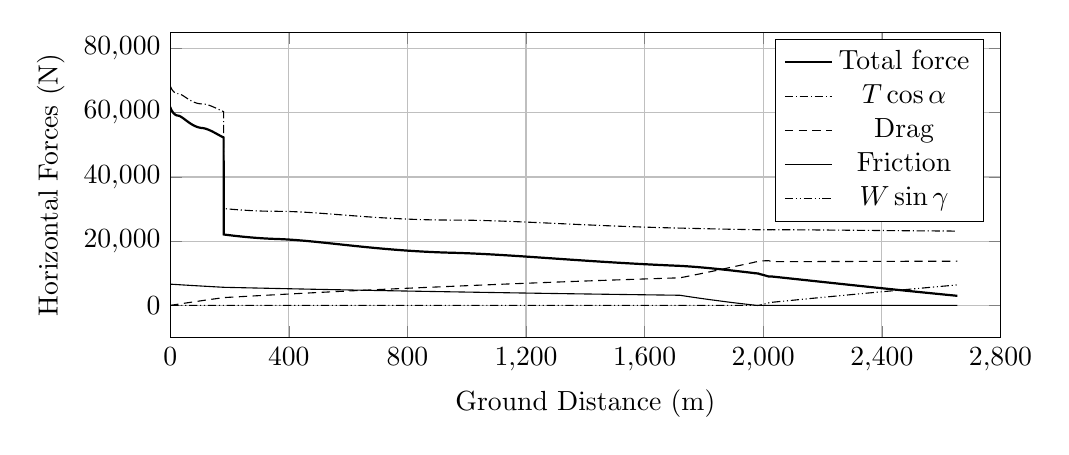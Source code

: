 %HorizontalForces_vs_GroundDistance
\begin{tikzpicture}

\begin{axis}[
width=\textwidth,
height=0.45\textwidth,
scaled ticks=false, tick label style={/pgf/number format/fixed},
xmin=0.0,
xmax=2800,
xlabel={Ground Distance (m)},
xtick={0,400,800,1200,1600,2000,2400,2800,3200},
xmajorgrids,
ymin=-10000,
ymax=85000,
ylabel={Horizontal Forces (N)},
ymajorgrids,
legend entries = {Total force\\$T\cos\alpha$\\Drag\\Friction\\$W\sin\gamma$\\}
]

\addplot [
color=black,
thick
]
table[row sep=crcr]{
1.373E-8	61783.509\\
2.605E-7	61783.509\\
2.049E-6	61783.509\\
9.924E-6	61783.506\\
4.745E-5	61783.495\\
1.74E-4	61783.457\\
4.061E-4	61783.387\\
7.313E-4	61783.289\\
0.001	61783.162\\
0.002	61783.005\\
0.002	61782.82\\
0.003	61782.607\\
0.004	61782.368\\
0.005	61782.095\\
0.006	61781.797\\
0.007	61781.467\\
0.008	61781.122\\
0.009	61780.738\\
0.011	61780.325\\
0.012	61779.884\\
0.014	61779.412\\
0.015	61778.912\\
0.017	61778.392\\
0.019	61777.837\\
0.021	61777.255\\
0.023	61776.643\\
0.025	61776.009\\
0.028	61775.347\\
0.03	61774.646\\
0.032	61773.93\\
0.035	61773.179\\
0.038	61772.403\\
0.04	61771.597\\
0.043	61770.776\\
0.046	61769.916\\
0.049	61769.035\\
0.053	61768.122\\
0.056	61767.181\\
0.059	61766.202\\
0.063	61765.204\\
0.066	61764.182\\
0.07	61763.128\\
0.074	61762.046\\
0.078	61760.936\\
0.082	61759.803\\
0.086	61758.637\\
0.09	61757.427\\
0.094	61756.209\\
0.099	61754.95\\
0.103	61753.675\\
0.108	61752.379\\
0.112	61751.054\\
0.117	61749.688\\
0.122	61748.286\\
0.127	61746.861\\
0.132	61745.431\\
0.138	61743.967\\
0.143	61742.477\\
0.148	61740.963\\
0.154	61739.422\\
0.159	61737.864\\
0.165	61736.234\\
0.171	61734.585\\
0.177	61732.926\\
0.183	61731.247\\
0.189	61729.537\\
0.196	61727.791\\
0.202	61726.027\\
0.209	61724.235\\
0.215	61722.359\\
0.222	61720.516\\
0.229	61718.6\\
0.236	61716.707\\
0.243	61714.81\\
0.25	61712.835\\
0.258	61710.833\\
0.265	61708.832\\
0.272	61706.805\\
0.28	61704.717\\
0.288	61702.646\\
0.296	61700.493\\
0.304	61698.29\\
0.312	61696.113\\
0.32	61693.91\\
0.329	61691.646\\
0.337	61689.418\\
0.346	61687.088\\
0.355	61684.751\\
0.363	61682.384\\
0.372	61679.966\\
0.382	61677.565\\
0.391	61675.167\\
0.4	61672.681\\
0.41	61670.145\\
0.419	61667.658\\
0.429	61665.14\\
0.438	61662.571\\
0.448	61660.001\\
0.458	61657.385\\
0.468	61654.705\\
0.479	61651.969\\
0.489	61649.283\\
0.5	61646.476\\
0.511	61643.669\\
0.521	61640.894\\
0.532	61638.074\\
0.543	61635.259\\
0.554	61632.436\\
0.565	61629.533\\
0.577	61626.538\\
0.589	61623.58\\
0.6	61620.532\\
0.612	61617.524\\
0.624	61614.51\\
0.636	61611.381\\
0.649	61608.227\\
0.661	61605.084\\
0.674	61601.863\\
0.686	61598.685\\
0.699	61595.424\\
0.712	61592.12\\
0.725	61588.887\\
0.738	61585.614\\
0.752	61582.233\\
0.765	61578.772\\
0.779	61575.354\\
0.793	61571.891\\
0.807	61568.304\\
0.822	61564.82\\
0.836	61561.202\\
0.85	61557.682\\
0.865	61554.043\\
0.88	61550.304\\
0.895	61546.629\\
0.91	61542.981\\
0.925	61539.287\\
0.94	61535.549\\
0.956	61531.756\\
0.971	61528.026\\
0.987	61524.206\\
1.003	61520.332\\
1.019	61516.438\\
1.035	61512.457\\
1.052	61508.547\\
1.068	61504.661\\
1.085	61500.611\\
1.101	61496.629\\
1.118	61492.608\\
1.135	61488.534\\
1.153	61484.363\\
1.17	61480.259\\
1.188	61476.069\\
1.206	61471.736\\
1.224	61467.457\\
1.242	61463.149\\
1.261	61458.753\\
1.279	61454.38\\
1.298	61450.062\\
1.317	61445.681\\
1.335	61441.3\\
1.354	61436.896\\
1.374	61432.394\\
1.393	61427.868\\
1.413	61423.245\\
1.433	61418.665\\
1.453	61414.1\\
1.473	61409.488\\
1.493	61404.766\\
1.514	61400.032\\
1.534	61395.425\\
1.555	61390.621\\
1.576	61385.872\\
1.598	61381.042\\
1.62	61376.048\\
1.641	61371.133\\
1.663	61366.158\\
1.686	61361.067\\
1.708	61356.214\\
1.73	61351.285\\
1.752	61346.304\\
1.774	61341.34\\
1.797	61336.237\\
1.82	61331.175\\
1.843	61326.095\\
1.867	61320.871\\
1.89	61315.675\\
1.914	61310.502\\
1.937	61305.379\\
1.961	61300.147\\
1.985	61294.886\\
2.01	61289.537\\
2.035	61284.142\\
2.059	61278.782\\
2.085	61273.29\\
2.11	61267.78\\
2.135	61262.415\\
2.161	61256.994\\
2.186	61251.497\\
2.213	61245.824\\
2.239	61240.197\\
2.265	61234.638\\
2.292	61228.958\\
2.319	61223.33\\
2.346	61217.683\\
2.373	61211.937\\
2.401	61206.093\\
2.428	61200.361\\
2.456	61194.62\\
2.483	61188.836\\
2.512	61182.955\\
2.54	61177.036\\
2.568	61171.217\\
2.597	61165.328\\
2.626	61159.284\\
2.656	61153.214\\
2.686	61147.157\\
2.715	61141.077\\
2.746	61134.945\\
2.775	61128.921\\
2.805	61122.811\\
2.836	61116.684\\
2.866	61110.541\\
2.898	61104.224\\
2.929	61098.042\\
2.96	61091.723\\
2.992	61085.379\\
3.024	61079.05\\
3.056	61072.649\\
3.089	61066.235\\
3.122	61059.683\\
3.155	61053.307\\
3.188	61046.86\\
3.221	61040.346\\
3.254	61033.857\\
3.288	61027.279\\
3.322	61020.673\\
3.356	61014.129\\
3.391	61007.519\\
3.426	61000.804\\
3.462	60993.774\\
3.497	60987.097\\
3.532	60980.426\\
3.568	60973.779\\
3.604	60966.873\\
3.639	60960.222\\
3.677	60953.133\\
3.713	60946.373\\
3.75	60939.586\\
3.786	60932.841\\
3.823	60926.009\\
3.861	60918.913\\
3.899	60911.822\\
3.937	60904.825\\
3.975	60897.889\\
4.014	60890.85\\
4.052	60883.844\\
4.092	60876.53\\
4.132	60869.431\\
4.172	60862.214\\
4.211	60855.205\\
4.25	60848.09\\
4.292	60840.67\\
4.332	60833.411\\
4.373	60826.185\\
4.414	60818.873\\
4.456	60811.558\\
4.497	60804.284\\
4.538	60797.144\\
4.581	60789.558\\
4.624	60782.173\\
4.666	60774.848\\
4.709	60767.398\\
4.752	60759.928\\
4.795	60752.563\\
4.838	60745.222\\
4.881	60737.852\\
4.926	60730.326\\
4.97	60722.738\\
5.014	60715.319\\
5.059	60707.835\\
5.104	60700.183\\
5.15	60692.629\\
5.195	60685.083\\
5.241	60677.415\\
5.288	60669.678\\
5.334	60662.028\\
5.381	60654.444\\
5.428	60646.775\\
5.476	60638.85\\
5.525	60630.975\\
5.573	60623.113\\
5.621	60615.439\\
5.672	60607.315\\
5.72	60599.588\\
5.768	60591.932\\
5.817	60584.145\\
5.866	60576.373\\
5.917	60568.319\\
5.967	60560.528\\
6.017	60552.705\\
6.069	60544.646\\
6.12	60536.7\\
6.171	60528.795\\
6.223	60520.814\\
6.274	60513.041\\
6.326	60505.056\\
6.38	60496.884\\
6.432	60488.92\\
6.485	60481.025\\
6.537	60473.197\\
6.59	60465.258\\
6.644	60457.14\\
6.697	60449.224\\
6.752	60441.188\\
6.807	60433.079\\
6.863	60424.821\\
6.919	60416.744\\
6.975	60408.588\\
7.031	60400.409\\
7.087	60392.344\\
7.145	60384.067\\
7.203	60375.797\\
7.261	60367.468\\
7.321	60359.069\\
7.378	60350.932\\
7.438	60342.576\\
7.497	60334.274\\
7.557	60326.017\\
7.617	60317.635\\
7.677	60309.385\\
7.736	60301.309\\
7.796	60293.065\\
7.857	60284.811\\
7.917	60276.632\\
7.979	60268.306\\
8.04	60260.151\\
8.102	60251.797\\
8.165	60243.538\\
8.226	60235.373\\
8.291	60226.928\\
8.354	60218.671\\
8.418	60210.335\\
8.482	60201.974\\
8.547	60193.549\\
8.613	60185.082\\
8.678	60176.841\\
8.745	60168.358\\
8.811	60159.991\\
8.877	60151.708\\
8.943	60143.411\\
9.011	60134.939\\
9.079	60126.442\\
9.149	60117.901\\
9.216	60109.647\\
9.286	60101.176\\
9.355	60092.702\\
9.424	60084.484\\
9.493	60076.103\\
9.563	60067.842\\
9.632	60059.631\\
9.703	60051.228\\
9.773	60042.991\\
9.844	60034.679\\
9.915	60026.479\\
9.987	60018.142\\
10.059	60009.844\\
10.132	60001.524\\
10.206	59993.181\\
10.279	59984.882\\
10.353	59976.593\\
10.428	59968.25\\
10.503	59959.911\\
10.578	59951.659\\
10.655	59943.243\\
10.73	59935.055\\
10.806	59926.869\\
10.883	59918.61\\
10.959	59910.493\\
11.035	59902.387\\
11.113	59894.163\\
11.191	59885.999\\
11.268	59877.944\\
11.346	59869.81\\
11.424	59861.821\\
11.503	59853.753\\
11.581	59845.75\\
11.662	59837.653\\
11.742	59829.617\\
11.822	59821.631\\
11.902	59813.716\\
11.984	59805.671\\
12.065	59797.68\\
12.148	59789.684\\
12.231	59781.678\\
12.313	59773.799\\
12.397	59765.883\\
12.48	59758.057\\
12.564	59750.119\\
12.648	59742.321\\
12.736	59734.199\\
12.821	59726.416\\
12.908	59718.508\\
12.995	59710.655\\
13.082	59702.88\\
13.17	59695.001\\
13.258	59687.281\\
13.345	59679.638\\
13.433	59671.961\\
13.524	59664.146\\
13.611	59656.697\\
13.702	59648.972\\
13.792	59641.38\\
13.882	59633.866\\
13.975	59626.164\\
14.066	59618.741\\
14.158	59611.243\\
14.251	59603.752\\
14.343	59596.336\\
14.437	59588.862\\
14.533	59581.372\\
14.626	59574.129\\
14.722	59566.708\\
14.819	59559.26\\
14.914	59552.061\\
15.01	59544.831\\
15.108	59537.494\\
15.206	59530.262\\
15.304	59523.104\\
15.403	59515.901\\
15.503	59508.751\\
15.602	59501.756\\
15.701	59494.8\\
15.801	59487.797\\
15.9	59480.997\\
16.002	59474.062\\
16.103	59467.239\\
16.204	59460.434\\
16.305	59453.795\\
16.406	59447.194\\
16.509	59440.5\\
16.615	59433.755\\
16.718	59427.228\\
16.823	59420.631\\
16.929	59414.099\\
17.035	59407.606\\
17.141	59401.196\\
17.246	59394.899\\
17.352	59388.652\\
17.458	59382.433\\
17.566	59376.246\\
17.673	59370.131\\
17.782	59364.013\\
17.891	59357.946\\
18.001	59351.923\\
18.11	59346.022\\
18.22	59340.173\\
18.328	59334.491\\
18.437	59328.777\\
18.549	59323.054\\
18.659	59317.479\\
18.771	59311.923\\
18.884	59306.376\\
18.996	59300.918\\
19.109	59295.546\\
19.223	59290.184\\
19.338	59284.871\\
19.456	59279.462\\
19.573	59274.209\\
19.69	59269.064\\
19.805	59264.071\\
19.924	59259.01\\
20.042	59254.045\\
20.158	59249.25\\
20.278	59244.399\\
20.396	59239.706\\
20.516	59235.014\\
20.637	59230.382\\
20.755	59225.968\\
20.874	59221.545\\
20.996	59217.143\\
21.118	59212.815\\
21.24	59208.567\\
21.361	59204.452\\
21.485	59200.334\\
21.608	59196.342\\
21.732	59192.378\\
21.857	59188.503\\
21.981	59184.732\\
22.108	59180.967\\
22.235	59177.297\\
22.362	59173.737\\
22.488	59170.277\\
22.614	59166.903\\
22.744	59163.527\\
22.873	59160.274\\
23.004	59157.077\\
23.133	59154.004\\
23.263	59151.016\\
23.393	59148.12\\
23.523	59145.315\\
23.655	59142.565\\
23.786	59139.938\\
23.917	59137.398\\
24.047	59134.977\\
24.178	59132.625\\
24.315	59130.29\\
24.448	59128.108\\
24.579	59126.045\\
24.71	59124.085\\
24.843	59122.19\\
24.976	59120.4\\
25.112	59118.664\\
25.247	59117.031\\
25.385	59115.474\\
25.522	59114.023\\
25.661	59112.659\\
25.799	59111.412\\
25.826	59111.173\\
25.84	59111.06\\
25.841	59111.048\\
25.842	59111.038\\
25.848	59110.991\\
25.864	59110.85\\
25.906	59110.484\\
25.999	59109.617\\
26.123	59108.375\\
26.25	59106.996\\
26.377	59105.511\\
26.506	59103.883\\
26.634	59102.17\\
26.763	59100.328\\
26.893	59098.37\\
27.023	59096.308\\
27.154	59094.118\\
27.288	59091.772\\
27.42	59089.342\\
27.556	59086.753\\
27.691	59084.048\\
27.826	59081.243\\
27.96	59078.378\\
28.097	59075.324\\
28.233	59072.182\\
28.369	59068.946\\
28.507	59065.56\\
28.645	59062.046\\
28.783	59058.46\\
28.923	59054.716\\
29.062	59050.879\\
29.202	59046.931\\
29.343	59042.844\\
29.483	59038.698\\
29.626	59034.368\\
29.767	59029.99\\
29.909	59025.477\\
30.052	59020.868\\
30.197	59016.08\\
30.342	59011.172\\
30.486	59006.234\\
30.633	59001.092\\
30.778	58995.892\\
30.924	58990.606\\
31.071	58985.177\\
31.218	58979.651\\
31.367	58973.987\\
31.515	58968.224\\
31.664	58962.388\\
31.815	58956.348\\
31.966	58950.191\\
32.115	58944.063\\
32.266	58937.772\\
32.418	58931.35\\
32.57	58924.853\\
32.722	58918.238\\
32.877	58911.438\\
33.032	58904.547\\
33.185	58897.651\\
33.341	58890.529\\
33.498	58883.33\\
33.654	58876.049\\
33.811	58868.63\\
33.97	58861.082\\
34.126	58853.546\\
34.286	58845.805\\
34.445	58837.991\\
34.606	58830.023\\
34.766	58821.977\\
34.926	58813.911\\
35.086	58805.747\\
35.248	58797.42\\
35.412	58788.91\\
35.574	58780.475\\
35.735	58771.936\\
35.899	58763.228\\
36.065	58754.336\\
36.23	58745.407\\
36.395	58736.469\\
36.561	58727.333\\
36.728	58718.145\\
36.894	58708.907\\
37.059	58699.657\\
37.227	58690.187\\
37.394	58680.691\\
37.562	58671.111\\
37.733	58661.306\\
37.903	58651.437\\
38.071	58641.655\\
38.238	58631.902\\
38.408	58621.896\\
38.578	58611.875\\
38.75	58601.598\\
38.92	58591.441\\
39.093	58581.031\\
39.265	58570.658\\
39.437	58560.22\\
39.609	58549.697\\
39.783	58539.034\\
39.956	58528.352\\
40.132	58517.446\\
40.309	58506.486\\
40.486	58495.407\\
40.664	58484.263\\
40.84	58473.171\\
41.018	58461.905\\
41.198	58450.505\\
41.377	58439.069\\
41.557	58427.577\\
41.736	58416.08\\
41.916	58404.524\\
42.097	58392.768\\
42.278	58381.054\\
42.46	58369.221\\
42.64	58357.461\\
42.822	58345.536\\
43.006	58333.483\\
43.19	58321.358\\
43.372	58309.335\\
43.556	58297.176\\
43.74	58284.927\\
43.924	58272.667\\
44.107	58260.484\\
44.294	58247.958\\
44.479	58235.548\\
44.665	58223.06\\
44.852	58210.44\\
45.039	58197.816\\
45.228	58185.059\\
45.415	58172.363\\
45.603	58159.617\\
45.793	58146.71\\
45.984	58133.715\\
46.173	58120.824\\
46.364	58107.729\\
46.554	58094.769\\
46.745	58081.639\\
46.936	58068.522\\
47.127	58055.399\\
47.319	58042.192\\
47.511	58028.942\\
47.705	58015.53\\
47.9	58002.087\\
48.093	57988.754\\
48.287	57975.296\\
48.484	57961.672\\
48.681	57948.022\\
48.875	57934.531\\
49.071	57920.962\\
49.267	57907.312\\
49.466	57893.501\\
49.662	57879.866\\
49.86	57866.102\\
50.058	57852.287\\
50.258	57838.374\\
50.457	57824.469\\
50.656	57810.651\\
50.859	57796.449\\
51.061	57782.385\\
51.264	57768.272\\
51.464	57754.295\\
51.665	57740.31\\
51.866	57726.289\\
52.074	57711.752\\
52.282	57697.257\\
52.487	57683.021\\
52.695	57668.495\\
52.9	57654.225\\
53.108	57639.755\\
53.312	57625.6\\
53.52	57611.111\\
53.727	57596.736\\
53.937	57582.138\\
54.145	57567.694\\
54.351	57553.401\\
54.562	57538.786\\
54.776	57523.978\\
54.988	57509.335\\
55.198	57494.808\\
55.41	57480.132\\
55.624	57465.397\\
55.837	57450.731\\
56.047	57436.251\\
56.261	57421.516\\
56.475	57406.837\\
56.691	57392.028\\
56.909	57377.074\\
57.127	57362.163\\
57.347	57347.173\\
57.565	57332.31\\
57.782	57317.496\\
57.999	57302.733\\
58.218	57287.878\\
58.436	57273.117\\
58.658	57258.121\\
58.88	57243.124\\
59.103	57228.056\\
59.324	57213.198\\
59.545	57198.34\\
59.768	57183.409\\
59.991	57168.523\\
60.216	57153.469\\
60.44	57138.565\\
60.665	57123.613\\
60.891	57108.606\\
61.116	57093.75\\
61.343	57078.738\\
61.572	57063.683\\
61.799	57048.782\\
62.026	57033.906\\
62.254	57018.971\\
62.483	57004.054\\
62.714	56989.038\\
62.945	56974.054\\
63.178	56958.969\\
63.411	56943.928\\
63.645	56928.89\\
63.877	56913.993\\
64.112	56899.008\\
64.347	56883.99\\
64.583	56868.991\\
64.819	56854.065\\
65.056	56839.108\\
65.295	56824.058\\
65.532	56809.179\\
65.77	56794.251\\
66.01	56779.308\\
66.253	56764.248\\
66.493	56749.343\\
66.734	56734.508\\
66.977	56719.557\\
67.219	56704.738\\
67.464	56689.795\\
67.706	56675.105\\
67.954	56660.095\\
68.198	56645.356\\
68.444	56630.581\\
68.69	56615.88\\
68.94	56601.004\\
69.19	56586.127\\
69.44	56571.395\\
69.69	56556.662\\
69.941	56541.958\\
70.193	56527.27\\
70.447	56512.537\\
70.699	56497.934\\
70.954	56483.27\\
71.211	56468.542\\
71.468	56453.929\\
71.725	56439.356\\
71.982	56424.818\\
72.241	56410.288\\
72.499	56395.898\\
72.759	56381.395\\
73.02	56366.98\\
73.281	56352.621\\
73.543	56338.269\\
73.806	56323.986\\
74.072	56309.563\\
74.339	56295.211\\
74.605	56280.96\\
74.873	56266.72\\
75.14	56252.563\\
75.411	56238.307\\
75.683	56224.129\\
75.951	56210.198\\
76.224	56196.08\\
76.499	56181.975\\
76.772	56168.048\\
77.047	56154.11\\
77.323	56140.216\\
77.599	56126.456\\
77.878	56112.588\\
78.157	56098.838\\
78.438	56085.03\\
78.721	56071.296\\
79.001	56057.767\\
79.284	56044.221\\
79.57	56030.587\\
79.854	56017.172\\
80.139	56003.813\\
80.426	55990.489\\
80.715	55977.151\\
81.007	55963.778\\
81.295	55950.685\\
81.585	55937.622\\
81.875	55924.697\\
82.171	55911.564\\
82.467	55898.568\\
82.764	55885.639\\
83.058	55872.967\\
83.359	55860.12\\
83.657	55847.493\\
83.955	55834.979\\
84.253	55822.576\\
84.557	55810.084\\
84.86	55797.718\\
85.165	55785.406\\
85.472	55773.144\\
85.779	55760.996\\
86.087	55748.956\\
86.398	55736.913\\
86.711	55724.94\\
87.026	55713.0\\
87.34	55701.224\\
87.654	55689.619\\
87.967	55678.172\\
88.285	55666.662\\
88.61	55655.054\\
88.929	55643.828\\
89.25	55632.639\\
89.575	55621.461\\
89.902	55610.36\\
90.226	55599.531\\
90.549	55588.854\\
90.878	55578.15\\
91.205	55567.673\\
91.538	55557.118\\
91.871	55546.752\\
92.201	55536.606\\
92.531	55526.625\\
92.864	55516.73\\
93.198	55506.94\\
93.533	55497.292\\
93.867	55487.819\\
94.203	55478.46\\
94.541	55469.229\\
94.874	55460.266\\
95.217	55451.214\\
95.554	55442.479\\
95.892	55433.876\\
96.231	55425.444\\
96.572	55417.107\\
96.908	55409.061\\
97.248	55401.087\\
97.588	55393.273\\
97.926	55385.684\\
98.267	55378.197\\
98.605	55370.928\\
98.946	55363.789\\
99.287	55356.81\\
99.634	55349.887\\
99.977	55343.208\\
100.316	55336.784\\
100.656	55330.518\\
100.996	55324.412\\
101.34	55318.415\\
101.68	55312.671\\
102.017	55307.142\\
102.357	55301.734\\
102.694	55296.534\\
103.035	55291.451\\
103.376	55286.551\\
103.719	55281.804\\
104.059	55277.264\\
104.395	55272.942\\
104.733	55268.774\\
105.071	55264.775\\
105.407	55260.97\\
105.744	55257.331\\
106.08	55253.88\\
106.416	55250.586\\
106.756	55247.436\\
107.094	55244.477\\
107.432	55241.7\\
107.447	55241.581\\
107.458	55241.488\\
107.462	55241.455\\
107.465	55241.431\\
107.468	55241.409\\
107.484	55241.286\\
107.532	55240.9\\
107.687	55239.627\\
107.976	55237.128\\
108.277	55234.345\\
108.582	55231.362\\
108.886	55228.207\\
109.192	55224.848\\
109.502	55221.269\\
109.811	55217.537\\
110.121	55213.605\\
110.433	55209.478\\
110.747	55205.141\\
111.065	55200.585\\
111.382	55195.851\\
111.701	55190.916\\
112.023	55185.763\\
112.343	55180.46\\
112.668	55174.902\\
112.993	55169.17\\
113.32	55163.232\\
113.65	55157.05\\
113.979	55150.727\\
114.313	55144.114\\
114.644	55137.388\\
114.981	55130.385\\
115.32	55123.158\\
115.658	55115.769\\
116.001	55108.107\\
116.342	55100.293\\
116.686	55092.258\\
117.033	55083.974\\
117.379	55075.55\\
117.729	55066.861\\
118.08	55057.957\\
118.434	55048.825\\
118.792	55039.4\\
119.148	55029.868\\
119.504	55020.164\\
119.863	55010.208\\
120.226	54999.961\\
120.59	54989.538\\
120.955	54978.898\\
121.32	54968.132\\
121.686	54957.137\\
122.053	54945.956\\
122.423	54934.542\\
122.795	54922.876\\
123.166	54911.088\\
123.54	54899.08\\
123.912	54886.926\\
124.29	54874.454\\
124.663	54861.999\\
125.039	54849.288\\
125.414	54836.462\\
125.79	54823.456\\
126.168	54810.206\\
126.546	54796.852\\
126.925	54783.314\\
127.303	54769.655\\
127.683	54755.808\\
128.062	54741.815\\
128.444	54727.64\\
128.823	54713.411\\
129.199	54699.158\\
129.578	54684.688\\
129.955	54670.141\\
130.334	54655.431\\
130.714	54640.536\\
131.095	54625.495\\
131.477	54610.287\\
131.857	54595.036\\
132.239	54579.607\\
132.616	54564.246\\
133.0	54548.513\\
133.381	54532.783\\
133.761	54516.986\\
134.136	54501.286\\
134.516	54485.323\\
134.897	54469.174\\
135.274	54453.096\\
135.652	54436.896\\
136.033	54420.465\\
136.412	54404.05\\
136.79	54387.578\\
137.17	54370.916\\
137.548	54354.246\\
137.926	54337.522\\
138.305	54320.677\\
138.684	54303.727\\
139.063	54286.691\\
139.441	54269.66\\
139.819	54252.503\\
140.198	54235.273\\
140.573	54218.111\\
140.951	54200.783\\
141.328	54183.375\\
141.706	54165.889\\
142.084	54148.354\\
142.464	54130.662\\
142.841	54113.017\\
143.219	54095.263\\
143.6	54077.339\\
143.98	54059.374\\
144.359	54041.381\\
144.736	54023.495\\
145.113	54005.495\\
145.491	53987.426\\
145.87	53969.217\\
146.245	53951.202\\
146.624	53932.924\\
147.001	53914.691\\
147.379	53896.38\\
147.757	53878.009\\
148.136	53859.557\\
148.514	53841.109\\
148.891	53822.66\\
149.271	53804.012\\
149.653	53785.259\\
150.033	53766.561\\
150.414	53747.791\\
150.793	53729.04\\
151.173	53710.261\\
151.554	53691.363\\
151.935	53672.457\\
152.319	53653.365\\
152.702	53634.281\\
153.083	53615.277\\
153.467	53596.133\\
153.848	53577.054\\
154.231	53557.9\\
154.615	53538.662\\
155.0	53519.341\\
155.383	53500.117\\
155.768	53480.762\\
156.151	53461.494\\
156.535	53442.163\\
156.92	53422.763\\
157.306	53403.286\\
157.691	53383.863\\
158.078	53364.342\\
158.465	53344.779\\
158.851	53325.264\\
159.24	53305.636\\
159.627	53286.039\\
160.02	53266.186\\
160.408	53246.537\\
160.796	53226.896\\
161.184	53207.239\\
161.576	53187.393\\
161.968	53167.566\\
162.358	53147.827\\
162.751	53127.946\\
163.145	53107.977\\
163.537	53088.143\\
163.93	53068.309\\
164.324	53048.364\\
164.717	53028.488\\
165.11	53008.625\\
165.504	52988.757\\
165.898	52968.838\\
166.291	52948.993\\
166.689	52928.968\\
167.083	52909.103\\
167.48	52889.102\\
167.88	52868.988\\
168.278	52848.983\\
168.677	52828.907\\
169.075	52808.967\\
169.476	52788.85\\
169.878	52768.7\\
170.279	52748.642\\
170.681	52728.55\\
171.086	52708.339\\
171.488	52688.323\\
171.893	52668.153\\
172.297	52648.046\\
172.703	52627.909\\
173.111	52607.683\\
173.516	52587.588\\
173.926	52567.348\\
174.336	52547.097\\
174.746	52526.889\\
175.157	52506.661\\
175.569	52486.443\\
175.98	52466.317\\
176.393	52446.098\\
176.804	52426.014\\
177.219	52405.761\\
177.633	52385.632\\
178.051	52365.348\\
178.467	52345.182\\
178.884	52325.04\\
179.298	52305.046\\
179.716	52284.942\\
180.134	52264.861\\
180.265	22092.97\\
180.554	22084.957\\
180.977	22080.012\\
181.732	22071.196\\
182.618	22060.865\\
183.499	22050.617\\
184.388	22040.301\\
185.275	22030.03\\
186.161	22019.797\\
187.058	22009.456\\
187.95	21999.194\\
188.843	21988.941\\
189.732	21978.767\\
190.631	21968.501\\
191.532	21958.237\\
192.429	21948.036\\
193.329	21937.83\\
194.234	21927.604\\
195.149	21917.281\\
196.058	21907.046\\
196.967	21896.857\\
197.881	21886.62\\
198.802	21876.351\\
199.723	21866.101\\
200.642	21855.9\\
201.57	21845.627\\
202.492	21835.453\\
203.409	21825.365\\
204.337	21815.185\\
205.262	21805.071\\
206.198	21794.871\\
207.137	21784.662\\
208.071	21774.543\\
209.007	21764.437\\
209.959	21754.191\\
210.905	21744.042\\
211.847	21733.964\\
212.793	21723.882\\
213.736	21713.866\\
214.693	21703.739\\
215.655	21693.591\\
216.615	21683.501\\
217.574	21673.459\\
218.537	21663.407\\
219.5	21653.389\\
220.468	21643.371\\
221.446	21633.274\\
222.419	21623.271\\
223.396	21613.274\\
224.371	21603.331\\
225.347	21593.412\\
226.331	21583.454\\
227.314	21573.554\\
228.304	21563.617\\
229.296	21553.705\\
230.281	21543.907\\
231.282	21533.989\\
232.277	21524.172\\
233.291	21514.219\\
234.301	21504.342\\
235.303	21494.587\\
236.311	21484.826\\
237.329	21475.008\\
238.352	21465.187\\
239.372	21455.44\\
240.402	21445.656\\
241.433	21435.902\\
242.465	21426.188\\
243.499	21416.499\\
244.549	21406.72\\
245.592	21397.052\\
246.642	21387.373\\
247.692	21377.737\\
248.757	21368.03\\
249.806	21358.509\\
250.868	21348.925\\
251.931	21339.395\\
253.007	21329.792\\
254.08	21320.275\\
255.148	21310.856\\
256.229	21301.384\\
257.307	21291.987\\
258.396	21282.558\\
259.479	21273.239\\
260.573	21263.872\\
261.682	21254.449\\
262.772	21245.241\\
263.871	21236.019\\
264.973	21226.832\\
266.098	21217.522\\
267.213	21208.351\\
268.325	21199.263\\
269.456	21190.091\\
270.592	21180.946\\
271.716	21171.957\\
272.855	21162.912\\
274.016	21153.766\\
275.148	21144.918\\
276.299	21135.981\\
277.449	21127.126\\
278.615	21118.217\\
279.781	21109.377\\
280.95	21100.589\\
282.122	21091.851\\
283.321	21082.981\\
284.514	21074.238\\
285.708	21065.561\\
286.895	21057.011\\
288.115	21048.301\\
289.336	21039.659\\
290.555	21031.119\\
291.771	21022.677\\
293.0	21014.228\\
294.233	21005.827\\
295.476	20997.447\\
296.731	20989.076\\
297.99	20980.757\\
299.251	20972.517\\
300.521	20964.309\\
301.809	20956.074\\
303.093	20947.951\\
304.389	20939.85\\
305.676	20931.899\\
306.97	20923.995\\
308.295	20916.002\\
309.578	20908.354\\
310.871	20900.744\\
312.157	20893.267\\
313.46	20885.784\\
314.761	20878.411\\
316.075	20871.065\\
317.414	20863.682\\
318.747	20856.432\\
320.073	20849.32\\
321.392	20842.349\\
322.723	20835.411\\
324.06	20828.553\\
325.404	20821.758\\
326.749	20815.066\\
328.071	20808.593\\
329.426	20802.062\\
330.754	20795.767\\
332.098	20789.505\\
333.42	20783.445\\
334.731	20777.541\\
336.073	20771.598\\
337.393	20765.862\\
338.709	20760.245\\
340.031	20754.706\\
341.34	20749.324\\
342.656	20744.019\\
343.967	20738.836\\
345.253	20733.855\\
346.55	20728.93\\
347.853	20724.085\\
349.145	20719.383\\
350.424	20714.831\\
351.702	20710.381\\
352.99	20705.996\\
354.265	20701.756\\
355.533	20697.638\\
356.799	20693.625\\
358.056	20689.739\\
359.309	20685.961\\
359.36	20685.812\\
359.411	20685.66\\
359.421	20685.629\\
359.432	20685.597\\
359.491	20685.421\\
359.78	20684.559\\
360.488	20682.415\\
361.577	20679.042\\
362.661	20675.588\\
363.761	20671.989\\
364.859	20668.305\\
365.969	20664.485\\
367.076	20660.579\\
368.195	20656.535\\
369.313	20652.404\\
370.437	20648.154\\
371.566	20643.789\\
372.701	20639.307\\
373.846	20634.69\\
374.997	20629.957\\
376.154	20625.1\\
377.32	20620.108\\
378.485	20615.027\\
379.666	20609.778\\
380.846	20604.439\\
382.035	20598.963\\
383.219	20593.411\\
384.429	20587.645\\
385.634	20581.805\\
386.846	20575.831\\
388.068	20569.714\\
389.294	20563.479\\
390.539	20557.05\\
391.768	20550.605\\
393.011	20543.992\\
394.265	20537.221\\
395.522	20530.344\\
396.79	20523.3\\
398.077	20516.059\\
399.352	20508.789\\
400.634	20501.381\\
401.924	20493.832\\
403.219	20486.154\\
404.528	20478.301\\
405.832	20470.38\\
407.139	20462.346\\
408.452	20454.182\\
409.766	20445.924\\
411.101	20437.43\\
412.417	20428.971\\
413.737	20420.395\\
415.063	20411.692\\
416.375	20402.986\\
417.696	20394.139\\
419.029	20385.125\\
420.365	20376.001\\
421.681	20366.924\\
423.01	20357.683\\
424.328	20348.434\\
425.647	20339.091\\
426.963	20329.701\\
428.292	20320.13\\
429.616	20310.518\\
430.931	20300.895\\
432.237	20291.266\\
433.551	20281.502\\
434.867	20271.653\\
436.168	20261.843\\
437.464	20252.008\\
438.786	20241.899\\
440.093	20231.84\\
441.385	20221.826\\
442.681	20211.714\\
443.974	20201.572\\
445.263	20191.387\\
446.549	20181.171\\
447.847	20170.797\\
449.122	20160.548\\
450.396	20150.25\\
451.681	20139.802\\
452.961	20129.338\\
454.237	20118.857\\
455.504	20108.398\\
456.783	20097.775\\
458.049	20087.214\\
459.313	20076.618\\
460.578	20065.97\\
461.84	20055.288\\
463.101	20044.571\\
464.365	20033.785\\
465.624	20022.987\\
466.876	20012.203\\
468.128	20001.378\\
469.384	19990.477\\
470.637	19979.559\\
471.885	19968.637\\
473.143	19957.582\\
474.392	19946.569\\
475.641	19935.522\\
476.883	19924.489\\
478.129	19913.386\\
479.375	19902.252\\
480.622	19891.066\\
481.862	19879.906\\
483.107	19868.663\\
484.345	19857.45\\
485.578	19846.244\\
486.811	19835.01\\
488.047	19823.714\\
489.286	19812.36\\
490.526	19800.971\\
491.761	19789.587\\
492.99	19778.238\\
494.222	19766.827\\
495.449	19755.43\\
496.68	19743.97\\
497.905	19732.539\\
499.142	19720.976\\
500.369	19709.474\\
501.605	19697.861\\
502.835	19686.283\\
504.069	19674.639\\
505.304	19662.956\\
506.536	19651.287\\
507.773	19639.549\\
509.011	19627.773\\
510.24	19616.058\\
511.473	19604.291\\
512.709	19592.47\\
513.933	19580.749\\
515.163	19568.946\\
516.394	19557.116\\
517.621	19545.31\\
518.861	19533.354\\
520.09	19521.492\\
521.325	19509.553\\
522.556	19497.632\\
523.787	19485.701\\
525.021	19473.728\\
526.254	19461.743\\
527.486	19449.759\\
528.725	19437.687\\
529.953	19425.715\\
531.188	19413.649\\
532.43	19401.512\\
533.654	19389.544\\
534.89	19377.444\\
536.117	19365.417\\
537.352	19353.296\\
538.591	19341.137\\
539.832	19328.943\\
541.071	19316.758\\
542.31	19304.569\\
543.55	19292.365\\
544.788	19280.16\\
546.025	19267.97\\
547.27	19255.69\\
548.518	19243.373\\
549.763	19231.078\\
551.005	19218.814\\
552.247	19206.531\\
553.494	19194.203\\
554.734	19181.943\\
555.986	19169.561\\
557.235	19157.198\\
558.484	19144.839\\
559.73	19132.495\\
560.986	19120.059\\
562.235	19107.689\\
563.489	19095.274\\
564.743	19082.853\\
565.993	19070.47\\
567.254	19057.978\\
568.516	19045.477\\
569.778	19032.98\\
571.036	19020.517\\
572.293	19008.077\\
573.56	18995.528\\
574.816	18983.097\\
576.087	18970.511\\
577.354	18957.984\\
578.612	18945.536\\
579.878	18933.014\\
581.143	18920.514\\
582.41	18907.994\\
583.678	18895.466\\
584.946	18882.946\\
586.225	18870.326\\
587.497	18857.777\\
588.773	18845.202\\
590.046	18832.657\\
591.326	18820.055\\
592.602	18807.499\\
593.881	18794.926\\
595.161	18782.345\\
596.449	18769.69\\
597.737	18757.054\\
599.023	18744.443\\
600.314	18731.795\\
601.596	18719.246\\
602.88	18706.681\\
604.172	18694.062\\
605.467	18681.415\\
606.759	18668.81\\
608.059	18656.146\\
609.355	18643.525\\
610.663	18630.808\\
611.967	18618.138\\
613.267	18605.528\\
614.573	18592.872\\
615.883	18580.189\\
617.185	18567.593\\
618.495	18554.942\\
619.808	18542.273\\
621.119	18529.646\\
622.431	18517.025\\
623.751	18504.342\\
625.062	18491.759\\
626.389	18479.043\\
627.705	18466.455\\
629.038	18453.718\\
630.365	18441.056\\
631.696	18428.376\\
633.024	18415.745\\
634.356	18403.097\\
635.689	18390.456\\
637.027	18377.785\\
638.367	18365.121\\
639.708	18352.474\\
641.052	18339.814\\
642.39	18327.229\\
643.741	18314.554\\
645.089	18301.926\\
646.444	18289.251\\
647.798	18276.613\\
649.148	18264.039\\
650.509	18251.384\\
651.867	18238.774\\
653.23	18226.151\\
654.591	18213.569\\
655.957	18200.973\\
657.33	18188.328\\
658.706	18175.693\\
660.071	18163.179\\
661.443	18150.63\\
662.82	18138.056\\
664.202	18125.47\\
665.584	18112.912\\
666.969	18100.356\\
668.354	18087.836\\
669.746	18075.275\\
671.143	18062.697\\
672.535	18050.194\\
673.932	18037.681\\
675.332	18025.174\\
676.736	18012.651\\
678.14	18000.174\\
679.548	17987.684\\
680.961	17975.187\\
682.375	17962.716\\
683.789	17950.277\\
685.217	17937.743\\
686.634	17925.343\\
688.062	17912.879\\
689.495	17900.417\\
690.928	17887.982\\
692.366	17875.538\\
693.809	17863.09\\
695.247	17850.722\\
696.693	17838.325\\
698.132	17826.022\\
699.582	17813.661\\
701.043	17801.248\\
702.495	17788.944\\
703.947	17776.684\\
705.408	17764.389\\
706.87	17752.128\\
708.336	17739.862\\
709.808	17727.599\\
711.287	17715.308\\
712.761	17703.111\\
714.242	17690.891\\
715.735	17678.616\\
717.231	17666.359\\
718.724	17654.172\\
720.228	17641.943\\
721.733	17629.742\\
723.241	17617.563\\
724.749	17605.435\\
726.265	17593.289\\
727.789	17581.12\\
729.31	17569.027\\
730.833	17556.96\\
732.368	17544.849\\
733.901	17532.797\\
735.443	17520.727\\
736.988	17508.687\\
738.528	17496.729\\
740.079	17484.74\\
741.638	17472.744\\
743.198	17460.787\\
744.767	17448.81\\
746.34	17436.856\\
747.91	17424.983\\
749.493	17413.063\\
751.079	17401.172\\
752.669	17389.306\\
754.266	17377.444\\
755.873	17365.568\\
757.474	17353.786\\
759.084	17341.996\\
760.696	17330.255\\
762.324	17318.452\\
763.958	17306.664\\
765.598	17294.893\\
767.231	17283.232\\
768.877	17271.538\\
770.533	17259.838\\
772.191	17248.185\\
773.857	17236.538\\
775.532	17224.895\\
777.204	17213.334\\
778.884	17201.782\\
780.567	17190.277\\
782.258	17178.784\\
783.965	17167.254\\
785.672	17155.785\\
787.39	17144.312\\
789.125	17132.796\\
790.852	17121.408\\
792.598	17109.963\\
794.348	17098.562\\
796.113	17087.14\\
797.893	17075.701\\
799.668	17064.365\\
801.457	17053.011\\
803.252	17041.704\\
805.071	17030.323\\
806.891	17019.021\\
808.71	17007.802\\
810.547	16996.55\\
812.397	16985.306\\
814.255	16974.097\\
816.133	16962.858\\
818.028	16951.599\\
819.921	16940.442\\
821.837	16929.246\\
823.759	16918.104\\
825.697	16906.962\\
827.654	16895.806\\
829.62	16884.695\\
831.608	16873.559\\
833.606	16862.47\\
835.614	16851.427\\
837.652	16840.321\\
839.701	16829.268\\
841.783	16818.141\\
843.875	16807.075\\
846.001	16795.942\\
848.135	16784.888\\
850.301	16773.788\\
852.494	16762.674\\
854.716	16751.539\\
856.953	16740.459\\
859.245	16729.244\\
861.554	16718.086\\
863.886	16706.956\\
866.247	16695.837\\
868.634	16684.744\\
871.031	16673.758\\
873.443	16662.858\\
875.868	16652.051\\
878.287	16641.431\\
880.687	16631.05\\
883.084	16620.84\\
885.458	16610.874\\
887.809	16601.159\\
890.126	16591.731\\
892.431	16582.498\\
894.727	16573.443\\
896.982	16564.69\\
899.215	16556.162\\
901.415	16547.891\\
903.6	16539.81\\
905.763	16531.941\\
907.913	16524.247\\
910.046	16516.738\\
912.162	16509.417\\
914.253	16502.306\\
916.319	16495.396\\
918.377	16488.634\\
920.423	16482.03\\
922.449	16475.607\\
924.468	16469.32\\
926.475	16463.184\\
928.463	16457.219\\
930.442	16451.393\\
932.417	16445.688\\
934.362	16440.18\\
936.293	16434.818\\
938.221	16429.568\\
940.147	16424.435\\
942.063	16419.43\\
943.966	16414.565\\
945.856	16409.838\\
947.741	16405.224\\
949.625	16400.718\\
950.001	16399.831\\
950.023	16399.778\\
950.131	16399.524\\
950.541	16398.554\\
951.733	16395.71\\
953.514	16391.386\\
955.339	16386.862\\
957.175	16382.217\\
959.029	16377.432\\
960.883	16372.55\\
962.755	16367.526\\
964.644	16362.36\\
966.532	16357.101\\
968.445	16351.678\\
970.371	16346.115\\
972.312	16340.413\\
974.261	16334.592\\
976.23	16328.607\\
978.213	16322.481\\
980.212	16316.206\\
982.23	16309.771\\
984.267	16303.171\\
986.315	16296.433\\
988.396	16289.48\\
990.491	16282.378\\
992.598	16275.128\\
994.715	16267.737\\
996.85	16260.18\\
999.018	16252.397\\
1001.215	16244.399\\
1003.422	16236.255\\
1005.644	16227.948\\
1007.906	16219.379\\
1010.182	16210.643\\
1012.459	16201.788\\
1014.77	16192.693\\
1017.094	16183.43\\
1019.422	16174.039\\
1021.78	16164.416\\
1024.116	16154.767\\
1026.476	16144.914\\
1028.844	16134.909\\
1031.191	16124.891\\
1033.538	16114.763\\
1035.88	16104.553\\
1038.198	16094.349\\
1040.522	16084.015\\
1042.829	16073.66\\
1045.126	16063.255\\
1047.412	16052.809\\
1049.678	16042.362\\
1051.93	16031.891\\
1054.169	16021.393\\
1056.406	16010.819\\
1058.618	16000.288\\
1060.824	15989.699\\
1063.005	15979.157\\
1065.181	15968.559\\
1067.339	15957.976\\
1069.488	15947.368\\
1071.646	15936.641\\
1073.79	15925.92\\
1075.912	15915.235\\
1078.037	15904.471\\
1080.146	15893.722\\
1082.247	15882.955\\
1084.337	15872.178\\
1086.425	15861.355\\
1088.494	15850.565\\
1090.568	15839.699\\
1092.631	15828.83\\
1094.681	15817.973\\
1096.735	15807.04\\
1098.782	15796.097\\
1100.813	15785.18\\
1102.845	15774.211\\
1104.871	15763.225\\
1106.894	15752.203\\
1108.91	15741.174\\
1110.918	15730.137\\
1112.914	15719.123\\
1114.922	15708.002\\
1116.915	15696.913\\
1118.914	15685.753\\
1120.906	15674.582\\
1122.899	15663.367\\
1124.892	15652.114\\
1126.872	15640.89\\
1128.847	15629.659\\
1130.81	15618.451\\
1132.786	15607.137\\
1134.757	15595.814\\
1136.723	15584.478\\
1138.685	15573.132\\
1140.641	15561.79\\
1142.597	15550.407\\
1144.558	15538.965\\
1146.514	15527.523\\
1148.467	15516.06\\
1150.412	15504.614\\
1152.365	15493.09\\
1154.306	15481.608\\
1156.256	15470.041\\
1158.208	15458.429\\
1160.146	15446.876\\
1162.09	15435.258\\
1164.033	15423.624\\
1165.979	15411.937\\
1167.916	15400.281\\
1169.856	15388.585\\
1171.787	15376.91\\
1173.721	15365.197\\
1175.651	15353.487\\
1177.573	15341.798\\
1179.512	15329.98\\
1181.442	15318.198\\
1183.371	15306.402\\
1185.291	15294.635\\
1187.218	15282.809\\
1189.153	15270.914\\
1191.082	15259.032\\
1193.012	15247.125\\
1194.931	15235.269\\
1196.858	15223.345\\
1198.793	15211.35\\
1200.714	15199.43\\
1202.636	15187.479\\
1204.562	15175.495\\
1206.486	15163.501\\
1208.42	15151.43\\
1210.35	15139.374\\
1212.28	15127.294\\
1214.203	15115.249\\
1216.136	15103.131\\
1218.066	15091.017\\
1219.988	15078.933\\
1221.911	15066.838\\
1223.838	15054.704\\
1225.757	15042.604\\
1227.691	15030.405\\
1229.619	15018.229\\
1231.548	15006.036\\
1233.476	14993.838\\
1235.405	14981.626\\
1237.335	14969.4\\
1239.265	14957.164\\
1241.202	14944.876\\
1243.138	14932.585\\
1245.079	14920.255\\
1247.011	14907.977\\
1248.943	14895.691\\
1250.88	14883.364\\
1252.813	14871.058\\
1254.746	14858.745\\
1256.688	14846.373\\
1258.623	14834.043\\
1260.558	14821.7\\
1262.511	14809.243\\
1264.455	14796.84\\
1266.399	14784.434\\
1268.345	14772.013\\
1270.287	14759.607\\
1272.232	14747.189\\
1274.182	14734.733\\
1276.127	14722.305\\
1278.071	14709.886\\
1280.023	14697.414\\
1281.976	14684.935\\
1283.923	14672.497\\
1285.88	14659.989\\
1287.833	14647.509\\
1289.788	14635.021\\
1291.747	14622.505\\
1293.705	14609.999\\
1295.662	14597.499\\
1297.63	14584.936\\
1299.596	14572.384\\
1301.565	14559.814\\
1303.523	14547.323\\
1305.488	14534.785\\
1307.458	14522.223\\
1309.433	14509.63\\
1311.41	14497.034\\
1313.381	14484.475\\
1315.366	14471.838\\
1317.338	14459.288\\
1319.318	14446.693\\
1321.306	14434.052\\
1323.282	14421.491\\
1325.267	14408.886\\
1327.257	14396.252\\
1329.242	14383.654\\
1331.245	14370.959\\
1333.235	14358.345\\
1335.237	14345.673\\
1337.229	14333.065\\
1339.23	14320.412\\
1341.237	14307.73\\
1343.24	14295.082\\
1345.256	14282.368\\
1347.266	14269.695\\
1349.275	14257.042\\
1351.289	14244.372\\
1353.309	14231.669\\
1355.329	14218.978\\
1357.338	14206.373\\
1359.362	14193.686\\
1361.382	14181.033\\
1363.413	14168.325\\
1365.436	14155.679\\
1367.462	14143.026\\
1369.512	14130.243\\
1371.555	14117.516\\
1373.602	14104.777\\
1375.643	14092.087\\
1377.691	14079.372\\
1379.74	14066.667\\
1381.784	14054.01\\
1383.836	14041.317\\
1385.893	14028.605\\
1387.952	14015.904\\
1390.016	14003.182\\
1392.083	13990.466\\
1394.15	13977.765\\
1396.222	13965.05\\
1398.285	13952.406\\
1400.357	13939.73\\
1402.435	13927.029\\
1404.514	13914.347\\
1406.595	13901.672\\
1408.674	13889.021\\
1410.752	13876.403\\
1412.842	13863.729\\
1414.934	13851.067\\
1417.026	13838.422\\
1419.125	13825.755\\
1421.224	13813.109\\
1423.325	13800.473\\
1425.426	13787.861\\
1427.543	13775.172\\
1429.65	13762.57\\
1431.767	13749.927\\
1433.892	13737.256\\
1436.02	13724.597\\
1438.147	13711.963\\
1440.286	13699.286\\
1442.428	13686.613\\
1444.573	13673.943\\
1446.71	13661.348\\
1448.865	13648.674\\
1451.013	13636.066\\
1453.17	13623.43\\
1455.312	13610.906\\
1457.471	13598.31\\
1459.633	13585.725\\
1461.801	13573.131\\
1463.978	13560.51\\
1466.159	13547.898\\
1468.333	13535.35\\
1470.524	13522.733\\
1472.707	13510.192\\
1474.895	13497.649\\
1477.086	13485.118\\
1479.286	13472.565\\
1481.486	13460.041\\
1483.693	13447.509\\
1485.9	13435.006\\
1488.113	13422.498\\
1490.329	13410.003\\
1492.562	13397.447\\
1494.795	13384.918\\
1497.023	13372.452\\
1499.255	13359.995\\
1501.495	13347.525\\
1503.746	13335.03\\
1505.982	13322.648\\
1508.23	13310.231\\
1510.484	13297.82\\
1512.744	13285.404\\
1515.003	13273.028\\
1517.264	13260.681\\
1519.544	13248.256\\
1521.824	13235.872\\
1524.113	13223.478\\
1526.416	13211.04\\
1528.711	13198.681\\
1531.012	13186.325\\
1533.322	13173.962\\
1535.637	13161.606\\
1537.952	13149.288\\
1540.279	13136.944\\
1542.61	13124.62\\
1544.955	13112.258\\
1547.282	13100.029\\
1549.624	13087.766\\
1551.974	13075.497\\
1554.328	13063.245\\
1556.694	13050.969\\
1559.063	13038.726\\
1561.429	13026.534\\
1563.811	13014.299\\
1566.182	13002.17\\
1568.569	12989.993\\
1570.965	12977.818\\
1573.355	12965.711\\
1575.763	12953.563\\
1578.164	12941.486\\
1580.577	12929.398\\
1582.999	12917.308\\
1585.432	12905.208\\
1587.865	12893.148\\
1590.317	12881.044\\
1592.774	12868.963\\
1595.228	12856.939\\
1597.686	12844.942\\
1600.159	12832.923\\
1602.641	12820.906\\
1605.121	12808.942\\
1607.611	12796.986\\
1610.104	12785.056\\
1612.609	12773.125\\
1615.124	12761.194\\
1617.641	12749.298\\
1620.173	12737.388\\
1622.707	12725.517\\
1625.256	12713.626\\
1627.808	12701.776\\
1630.368	12689.939\\
1632.928	12678.156\\
1635.512	12666.316\\
1638.096	12654.526\\
1640.694	12642.733\\
1643.293	12630.983\\
1645.91	12619.21\\
1648.535	12607.461\\
1651.16	12595.762\\
1653.818	12583.976\\
1656.469	12572.28\\
1659.132	12560.589\\
1661.806	12548.907\\
1664.49	12537.241\\
1667.185	12525.584\\
1669.882	12513.982\\
1672.6	12502.353\\
1675.321	12490.771\\
1678.05	12479.213\\
1680.81	12467.593\\
1683.568	12456.04\\
1686.333	12444.525\\
1689.121	12432.98\\
1691.919	12421.455\\
1694.718	12409.998\\
1697.539	12398.516\\
1700.375	12387.038\\
1703.227	12375.567\\
1706.09	12364.119\\
1708.975	12352.656\\
1711.887	12341.158\\
1714.809	12329.689\\
1716.003	12325.026\\
1717.748	12318.232\\
1720.68	12304.973\\
1723.635	12289.948\\
1726.606	12274.345\\
1729.591	12258.183\\
1732.62	12241.356\\
1735.656	12223.943\\
1738.717	12205.948\\
1741.769	12187.463\\
1744.86	12168.401\\
1747.972	12148.709\\
1751.123	12128.366\\
1754.296	12107.38\\
1757.478	12085.849\\
1760.705	12063.69\\
1763.97	12040.805\\
1767.279	12017.198\\
1770.593	11992.971\\
1773.936	11968.193\\
1777.34	11942.67\\
1780.763	11916.401\\
1784.243	11889.437\\
1787.752	11861.701\\
1791.317	11833.231\\
1794.911	11803.981\\
1798.565	11773.982\\
1802.279	11743.077\\
1806.056	11711.251\\
1809.906	11678.446\\
1813.857	11644.521\\
1817.853	11609.468\\
1821.962	11573.399\\
1826.184	11535.91\\
1830.526	11496.956\\
1834.973	11456.522\\
1839.47	11414.843\\
1844.029	11372.241\\
1848.661	11328.61\\
1853.267	11284.143\\
1857.793	11239.684\\
1862.224	11195.678\\
1866.552	11152.287\\
1870.811	11109.528\\
1874.98	11067.23\\
1879.072	11025.55\\
1883.082	10984.43\\
1887.043	10943.844\\
1890.949	10903.582\\
1894.822	10863.66\\
1898.655	10823.925\\
1902.453	10784.438\\
1906.19	10745.241\\
1909.897	10706.475\\
1913.587	10667.882\\
1917.254	10629.366\\
1920.882	10591.031\\
1924.479	10552.994\\
1928.066	10515.164\\
1931.626	10477.391\\
1935.161	10439.837\\
1938.692	10402.436\\
1942.215	10365.032\\
1945.715	10327.687\\
1949.19	10290.558\\
1952.659	10253.613\\
1956.117	10216.699\\
1959.565	10179.882\\
1963.013	10143.129\\
1966.424	10106.422\\
1969.827	10070.034\\
1970.505	10038.743\\
1972.494	10029.095\\
1972.659	10011.213\\
1972.822	10009.454\\
1972.963	10007.755\\
1973.039	10006.37\\
1973.076	10005.629\\
1973.132	10005.199\\
1973.413	10004.194\\
1974.483	9999.736\\
1977.079	9985.452\\
1980.69	9955.637\\
1984.367	9916.488\\
1984.634	9878.508\\
1984.897	9870.979\\
1985.158	9863.461\\
1985.408	9856.129\\
1985.673	9848.53\\
1985.929	9840.903\\
1986.182	9833.351\\
1986.431	9825.859\\
1986.682	9818.306\\
1986.949	9810.311\\
1987.201	9802.436\\
1987.441	9794.908\\
1987.71	9786.8\\
1987.967	9778.629\\
1988.229	9770.367\\
1988.498	9761.859\\
1988.764	9753.281\\
1989.025	9747.212\\
1989.288	9741.079\\
1989.552	9734.919\\
1989.777	9729.652\\
1990.032	9723.676\\
1990.277	9717.923\\
1990.541	9711.722\\
1990.795	9705.753\\
1991.034	9700.111\\
1991.289	9694.102\\
1991.553	9687.854\\
1991.823	9681.46\\
1992.083	9675.284\\
1992.343	9669.112\\
1992.573	9663.625\\
1992.843	9657.176\\
1993.107	9650.886\\
1993.362	9644.777\\
1993.629	9638.37\\
1993.894	9632.015\\
1994.157	9625.69\\
1994.425	9619.242\\
1994.696	9612.708\\
1994.956	9606.421\\
1995.225	9599.907\\
1995.49	9593.481\\
1995.751	9587.143\\
1996.009	9580.859\\
1996.271	9574.482\\
1996.529	9568.196\\
1996.769	9562.312\\
1997.0	9556.673\\
1997.27	9550.048\\
1997.541	9543.397\\
1997.813	9536.716\\
1998.061	9530.606\\
1998.322	9524.164\\
1998.587	9517.62\\
1998.859	9510.891\\
1999.128	9504.22\\
1999.4	9497.464\\
1999.653	9491.161\\
1999.894	9485.164\\
2000.166	9478.396\\
2000.438	9471.58\\
2000.698	9465.091\\
2000.963	9458.447\\
2001.23	9451.743\\
2001.502	9444.9\\
2001.756	9438.521\\
2002.021	9431.844\\
2002.272	9425.492\\
2002.523	9419.145\\
2002.78	9412.634\\
2003.034	9406.198\\
2003.291	9399.673\\
2003.562	9392.772\\
2003.834	9385.849\\
2004.102	9379.001\\
2004.374	9372.063\\
2004.642	9365.212\\
2004.893	9358.77\\
2005.151	9352.148\\
2005.416	9345.341\\
2005.689	9338.303\\
2005.952	9331.534\\
2006.216	9324.697\\
2006.491	9317.603\\
2006.762	9310.575\\
2007.025	9303.752\\
2007.288	9296.924\\
2007.548	9290.151\\
2007.822	9283.025\\
2008.074	9276.442\\
2008.337	9269.573\\
2008.597	9262.789\\
2008.872	9255.564\\
2009.148	9248.334\\
2009.42	9241.173\\
2009.697	9233.906\\
2009.971	9226.661\\
2010.23	9219.838\\
2010.501	9212.671\\
2010.774	9205.456\\
2011.049	9198.153\\
2011.323	9190.896\\
2011.598	9183.559\\
2011.869	9176.351\\
2012.144	9169.032\\
2012.411	9161.9\\
2012.684	9154.592\\
2012.935	9147.864\\
2013.214	9140.392\\
2013.491	9132.95\\
2013.754	9125.883\\
2014.032	9118.398\\
2014.309	9110.92\\
2014.558	9104.213\\
2014.817	9097.198\\
2015.077	9090.161\\
2015.356	9082.593\\
2015.633	9075.087\\
2015.912	9067.511\\
2016.19	9059.939\\
2016.465	9052.423\\
2016.736	9045.045\\
2017.016	9037.372\\
2017.293	9029.789\\
2017.543	9022.929\\
2017.811	9015.575\\
2018.091	9007.902\\
2018.211	9004.579\\
2018.367	9000.293\\
2018.647	8995.777\\
2018.913	8994.245\\
2019.187	8992.331\\
2019.462	8990.684\\
2019.73	8989.311\\
2020.008	8987.689\\
2020.269	8986.808\\
2020.539	8985.431\\
2020.806	8984.438\\
2021.087	8983.191\\
2021.355	8982.595\\
2021.634	8981.616\\
2021.906	8981.14\\
2022.184	8980.496\\
2022.453	8980.289\\
2022.729	8979.854\\
2023.007	8979.628\\
2023.265	8979.984\\
2023.53	8979.879\\
2023.807	8979.793\\
2024.085	8980.056\\
2024.352	8980.647\\
2024.629	8980.942\\
2024.894	8981.773\\
2025.173	8982.219\\
2025.451	8983.107\\
2025.719	8984.209\\
2025.994	8985.131\\
2026.271	8986.288\\
2026.544	8987.631\\
2026.822	8988.963\\
2027.1	8990.5\\
2027.378	8992.152\\
2027.648	8994.004\\
2027.923	8995.777\\
2028.195	8997.784\\
2028.465	8999.87\\
2028.731	9002.07\\
2029.009	8998.975\\
2029.287	8996.263\\
2029.723	8991.999\\
2030.227	8987.078\\
2030.942	8980.093\\
2032.04	8969.359\\
2033.237	8957.651\\
2034.497	8945.329\\
2035.804	8932.537\\
2037.033	8920.514\\
2038.299	8908.117\\
2039.484	8896.513\\
2040.66	8884.997\\
2041.994	8871.924\\
2043.136	8860.731\\
2044.238	8849.93\\
2045.503	8837.527\\
2046.728	8825.505\\
2047.935	8813.669\\
2049.18	8801.445\\
2050.441	8789.074\\
2051.66	8777.1\\
2052.931	8764.624\\
2054.189	8752.266\\
2055.4	8740.361\\
2056.596	8728.61\\
2057.79	8716.872\\
2059.045	8704.531\\
2060.34	8691.795\\
2061.528	8680.115\\
2062.752	8668.072\\
2063.955	8656.23\\
2065.122	8644.742\\
2066.204	8634.095\\
2067.287	8623.421\\
2068.499	8611.485\\
2069.63	8600.352\\
2070.917	8587.67\\
2072.192	8575.108\\
2073.389	8563.301\\
2074.667	8550.704\\
2075.915	8538.4\\
2077.182	8525.906\\
2078.445	8513.451\\
2079.707	8500.996\\
2080.96	8488.637\\
2082.304	8475.369\\
2083.645	8462.135\\
2084.963	8449.116\\
2086.261	8436.306\\
2087.556	8423.519\\
2088.84	8410.83\\
2090.141	8397.98\\
2091.425	8385.292\\
2092.706	8372.63\\
2093.986	8359.983\\
2095.139	8348.591\\
2096.399	8336.126\\
2097.715	8323.116\\
2099.036	8310.051\\
2100.344	8297.116\\
2101.594	8284.755\\
2102.834	8272.487\\
2104.161	8259.36\\
2105.458	8246.529\\
2106.744	8233.796\\
2108.037	8220.999\\
2109.317	8208.334\\
2110.628	8195.353\\
2111.968	8182.087\\
2113.286	8169.033\\
2114.544	8156.576\\
2115.781	8144.332\\
2117.128	8130.985\\
2118.351	8118.88\\
2119.722	8105.295\\
2120.969	8092.937\\
2122.309	8079.666\\
2123.606	8066.809\\
2124.834	8054.647\\
2126.141	8041.695\\
2127.482	8028.398\\
2128.827	8015.075\\
2130.122	8002.234\\
2131.542	7988.162\\
2132.863	7975.065\\
2134.202	7961.795\\
2135.611	7947.824\\
2136.95	7934.55\\
2138.304	7921.117\\
2139.54	7908.867\\
2140.683	7897.535\\
2141.84	7886.063\\
2143.098	7873.588\\
2144.366	7861.011\\
2145.635	7848.424\\
2146.923	7835.647\\
2148.259	7822.398\\
2149.56	7809.5\\
2150.787	7797.333\\
2152.117	7784.139\\
2153.39	7771.511\\
2154.708	7758.437\\
2155.996	7745.664\\
2157.396	7731.779\\
2158.763	7718.22\\
2160.113	7704.831\\
2161.47	7691.364\\
2162.827	7677.913\\
2164.101	7665.277\\
2165.469	7651.703\\
2166.787	7638.633\\
2168.103	7625.581\\
2169.536	7611.368\\
2170.92	7597.645\\
2172.225	7584.698\\
2173.525	7571.808\\
2174.782	7559.335\\
2176.135	7545.921\\
2177.506	7532.328\\
2178.645	7521.028\\
2179.788	7509.697\\
2181.237	7495.326\\
2182.609	7481.724\\
2184.028	7467.654\\
2185.307	7454.981\\
2186.594	7442.221\\
2187.825	7430.01\\
2189.092	7417.457\\
2190.265	7405.827\\
2191.602	7392.582\\
2193.051	7378.219\\
2194.522	7363.638\\
2195.882	7350.162\\
2197.141	7337.683\\
2198.612	7323.106\\
2200.06	7308.768\\
2201.442	7295.074\\
2202.905	7280.577\\
2204.348	7266.286\\
2205.744	7252.46\\
2207.06	7239.432\\
2208.472	7225.448\\
2209.776	7212.535\\
2211.177	7198.663\\
2212.54	7185.166\\
2213.914	7171.571\\
2215.391	7156.952\\
2216.741	7143.588\\
2218.2	7129.15\\
2219.53	7115.99\\
2220.894	7102.497\\
2222.306	7088.526\\
2223.685	7074.886\\
2225.099	7060.902\\
2226.387	7048.169\\
2227.573	7036.445\\
2228.851	7023.81\\
2230.328	7009.202\\
2231.694	6995.701\\
2233.193	6980.89\\
2234.66	6966.394\\
2236.135	6951.822\\
2237.472	6938.609\\
2238.825	6925.246\\
2240.288	6910.801\\
2241.518	6898.651\\
2242.827	6885.73\\
2244.34	6870.789\\
2245.803	6856.35\\
2247.284	6841.734\\
2248.786	6826.918\\
2250.187	6813.09\\
2251.649	6798.672\\
2253.117	6784.191\\
2254.516	6770.397\\
2255.841	6757.334\\
2257.229	6743.659\\
2258.604	6730.101\\
2260.059	6715.767\\
2261.595	6700.629\\
2263.081	6685.999\\
2264.677	6670.278\\
2266.154	6655.736\\
2267.631	6641.189\\
2269.158	6626.165\\
2270.569	6612.276\\
2272.076	6597.448\\
2273.626	6582.203\\
2275.094	6567.767\\
2276.561	6553.34\\
2277.891	6540.27\\
2279.247	6526.941\\
2280.756	6512.105\\
2282.217	6497.753\\
2283.685	6483.331\\
2285.181	6468.644\\
2286.692	6453.807\\
2288.218	6438.825\\
2289.737	6423.916\\
2291.316	6408.43\\
2292.784	6394.023\\
2294.399	6378.189\\
2295.869	6363.776\\
2297.304	6349.713\\
2298.922	6333.851\\
2300.469	6318.695\\
2301.98	6303.892\\
2303.549	6288.533\\
2305.098	6273.361\\
2306.408	6260.544\\
2307.773	6247.181\\
2309.28	6232.435\\
2310.86	6216.989\\
2312.391	6202.012\\
2313.992	6186.362\\
2315.511	6171.516\\
2316.97	6157.259\\
2318.379	6143.496\\
2319.797	6129.645\\
2321.102	6116.906\\
2322.483	6103.429\\
2323.924	6089.366\\
2325.393	6075.029\\
2327.007	6059.291\\
2328.592	6043.833\\
2330.089	6029.241\\
2331.67	6013.836\\
2333.205	5998.88\\
2334.616	5985.135\\
2335.94	5972.242\\
2337.292	5959.08\\
2338.619	5946.17\\
2339.983	5932.897\\
2341.514	5918.007\\
2343.05	5903.065\\
2344.597	5888.025\\
2346.133	5873.103\\
2347.724	5857.638\\
2349.39	5841.465\\
2350.956	5826.253\\
2352.528	5810.999\\
2354.129	5795.461\\
2355.651	5780.695\\
2357.3	5764.704\\
2358.914	5749.058\\
2360.441	5734.265\\
2362.069	5718.489\\
2363.593	5703.736\\
2365.045	5689.669\\
2366.66	5674.041\\
2368.269	5658.475\\
2369.931	5642.399\\
2371.634	5625.938\\
2373.279	5610.03\\
2374.879	5594.574\\
2376.53	5578.632\\
2378.206	5562.45\\
2379.779	5547.262\\
2381.376	5531.854\\
2382.961	5516.569\\
2384.684	5499.96\\
2386.385	5483.564\\
2388.025	5467.764\\
2389.66	5452.012\\
2391.112	5438.029\\
2392.59	5423.806\\
2393.957	5410.659\\
2395.545	5395.381\\
2397.083	5380.592\\
2398.742	5364.649\\
2400.397	5348.747\\
2402.025	5333.112\\
2403.478	5319.156\\
2405.1	5303.594\\
2406.701	5288.23\\
2408.33	5272.609\\
2410.029	5256.317\\
2411.736	5239.967\\
2413.243	5225.531\\
2414.981	5208.884\\
2416.574	5193.64\\
2418.253	5177.572\\
2419.793	5162.836\\
2421.464	5146.865\\
2423.133	5130.909\\
2424.778	5115.201\\
2426.468	5099.06\\
2428.141	5083.084\\
2429.855	5066.738\\
2431.531	5050.744\\
2433.261	5034.256\\
2435.054	5017.165\\
2436.773	5000.793\\
2438.472	4984.615\\
2440.189	4968.266\\
2441.752	4953.399\\
2443.396	4937.769\\
2445.095	4921.618\\
2446.67	4906.645\\
2448.329	4890.884\\
2450.144	4873.657\\
2451.594	4859.895\\
2453.324	4843.481\\
2455.072	4826.908\\
2456.847	4810.085\\
2458.572	4793.736\\
2460.221	4778.121\\
2461.782	4763.342\\
2463.451	4747.548\\
2465.113	4731.835\\
2466.892	4715.011\\
2468.631	4698.581\\
2470.237	4683.407\\
2471.967	4667.07\\
2473.756	4650.191\\
2475.503	4633.709\\
2477.244	4617.289\\
2478.915	4601.539\\
2480.723	4584.513\\
2482.533	4567.461\\
2484.274	4551.08\\
2485.971	4535.112\\
2487.824	4517.689\\
2489.612	4500.882\\
2491.38	4484.275\\
2493.126	4467.886\\
2494.969	4450.588\\
2496.659	4434.732\\
2498.231	4419.995\\
2500.041	4403.028\\
2501.591	4388.503\\
2503.352	4372.014\\
2504.968	4356.892\\
2506.677	4340.902\\
2508.343	4325.322\\
2509.781	4311.876\\
2511.469	4296.102\\
2513.22	4279.748\\
2514.971	4263.407\\
2516.552	4248.655\\
2518.191	4233.363\\
2519.985	4216.648\\
2521.834	4199.413\\
2523.714	4181.905\\
2525.535	4164.956\\
2527.34	4148.162\\
2529.2	4130.87\\
2531.055	4113.631\\
2532.886	4096.616\\
2534.729	4079.509\\
2536.499	4063.085\\
2538.299	4046.388\\
2540.162	4029.116\\
2541.938	4012.66\\
2543.764	3995.747\\
2545.625	3978.523\\
2547.48	3961.354\\
2549.402	3943.582\\
2550.937	3929.401\\
2552.632	3913.733\\
2554.328	3898.074\\
2556.178	3881.007\\
2558.027	3863.948\\
2559.853	3847.109\\
2561.755	3829.586\\
2563.499	3813.525\\
2565.317	3796.79\\
2567.16	3779.827\\
2569.106	3761.932\\
2570.925	3745.221\\
2572.664	3729.244\\
2574.666	3710.863\\
2576.646	3692.691\\
2578.558	3675.156\\
2580.302	3659.176\\
2582.125	3642.47\\
2583.882	3626.381\\
2585.698	3609.759\\
2587.316	3594.956\\
2589.086	3578.773\\
2590.996	3561.324\\
2592.7	3545.759\\
2594.61	3528.32\\
2596.502	3511.054\\
2598.327	3494.416\\
2600.082	3478.417\\
2602.032	3460.653\\
2604.02	3442.561\\
2605.923	3425.242\\
2607.869	3407.543\\
2609.898	3389.101\\
2611.766	3372.134\\
2613.451	3356.835\\
2615.251	3340.504\\
2617.209	3322.74\\
2619.142	3305.219\\
2620.804	3290.165\\
2622.443	3275.324\\
2624.386	3257.736\\
2626.371	3239.784\\
2628.254	3222.756\\
2630.225	3204.946\\
2632.215	3186.984\\
2634.158	3169.447\\
2635.928	3153.481\\
2637.845	3136.199\\
2639.66	3119.845\\
2641.515	3103.143\\
2643.531	3084.997\\
2645.532	3066.999\\
2647.524	3049.09\\
2649.328	3032.881\\
2651.294	3015.229\\
2653.322	2997.024\\
2654.755	2984.168\\
};

\addplot [
color=black,
densely dashdotted
]
table[row sep=crcr]{
1.373E-8	68402.998\\
2.605E-7	68402.998\\
2.049E-6	68402.998\\
9.924E-6	68402.995\\
4.745E-5	68402.984\\
1.74E-4	68402.947\\
4.061E-4	68402.879\\
7.313E-4	68402.784\\
0.001	68402.661\\
0.002	68402.508\\
0.002	68402.33\\
0.003	68402.122\\
0.004	68401.89\\
0.005	68401.626\\
0.006	68401.336\\
0.007	68401.016\\
0.008	68400.682\\
0.009	68400.309\\
0.011	68399.909\\
0.012	68399.48\\
0.014	68399.023\\
0.015	68398.538\\
0.017	68398.033\\
0.019	68397.495\\
0.021	68396.931\\
0.023	68396.338\\
0.025	68395.723\\
0.028	68395.08\\
0.03	68394.401\\
0.032	68393.706\\
0.035	68392.978\\
0.038	68392.226\\
0.04	68391.445\\
0.043	68390.649\\
0.046	68389.816\\
0.049	68388.961\\
0.053	68388.076\\
0.056	68387.164\\
0.059	68386.215\\
0.063	68385.248\\
0.066	68384.258\\
0.07	68383.236\\
0.074	68382.188\\
0.078	68381.112\\
0.082	68380.014\\
0.086	68378.884\\
0.09	68377.713\\
0.094	68376.533\\
0.099	68375.313\\
0.103	68374.077\\
0.108	68372.822\\
0.112	68371.539\\
0.117	68370.216\\
0.122	68368.858\\
0.127	68367.477\\
0.132	68366.092\\
0.138	68364.675\\
0.143	68363.232\\
0.148	68361.766\\
0.154	68360.274\\
0.159	68358.766\\
0.165	68357.188\\
0.171	68355.591\\
0.177	68353.986\\
0.183	68352.36\\
0.189	68350.705\\
0.196	68349.014\\
0.202	68347.308\\
0.209	68345.573\\
0.215	68343.757\\
0.222	68341.974\\
0.229	68340.12\\
0.236	68338.289\\
0.243	68336.453\\
0.25	68334.542\\
0.258	68332.605\\
0.265	68330.67\\
0.272	68328.708\\
0.28	68326.689\\
0.288	68324.686\\
0.296	68322.603\\
0.304	68320.472\\
0.312	68318.367\\
0.32	68316.237\\
0.329	68314.048\\
0.337	68311.893\\
0.346	68309.641\\
0.355	68307.381\\
0.363	68305.092\\
0.372	68302.755\\
0.382	68300.434\\
0.391	68298.116\\
0.4	68295.713\\
0.41	68293.262\\
0.419	68290.859\\
0.429	68288.425\\
0.438	68285.942\\
0.448	68283.459\\
0.458	68280.931\\
0.468	68278.342\\
0.479	68275.699\\
0.489	68273.103\\
0.5	68270.392\\
0.511	68267.681\\
0.521	68265.0\\
0.532	68262.277\\
0.543	68259.558\\
0.554	68256.832\\
0.565	68254.028\\
0.577	68251.136\\
0.589	68248.28\\
0.6	68245.338\\
0.612	68242.434\\
0.624	68239.524\\
0.636	68236.503\\
0.649	68233.459\\
0.661	68230.426\\
0.674	68227.317\\
0.686	68224.25\\
0.699	68221.103\\
0.712	68217.915\\
0.725	68214.796\\
0.738	68211.638\\
0.752	68208.376\\
0.765	68205.037\\
0.779	68201.74\\
0.793	68198.4\\
0.807	68194.941\\
0.822	68191.58\\
0.836	68188.091\\
0.85	68184.696\\
0.865	68181.188\\
0.88	68177.583\\
0.895	68174.04\\
0.91	68170.523\\
0.925	68166.963\\
0.94	68163.359\\
0.956	68159.704\\
0.971	68156.109\\
0.987	68152.427\\
1.003	68148.695\\
1.019	68144.942\\
1.035	68141.107\\
1.052	68137.34\\
1.068	68133.597\\
1.085	68129.696\\
1.101	68125.86\\
1.118	68121.987\\
1.135	68118.064\\
1.153	68114.047\\
1.17	68110.096\\
1.188	68106.061\\
1.206	68101.889\\
1.224	68097.77\\
1.242	68093.623\\
1.261	68089.392\\
1.279	68085.183\\
1.298	68081.028\\
1.317	68076.812\\
1.335	68072.597\\
1.354	68068.359\\
1.374	68064.028\\
1.393	68059.674\\
1.413	68055.227\\
1.433	68050.822\\
1.453	68046.431\\
1.473	68041.997\\
1.493	68037.455\\
1.514	68032.904\\
1.534	68028.475\\
1.555	68023.856\\
1.576	68019.291\\
1.598	68014.649\\
1.62	68009.849\\
1.641	68005.126\\
1.663	68000.345\\
1.686	67995.454\\
1.708	67990.791\\
1.73	67986.056\\
1.752	67981.272\\
1.774	67976.503\\
1.797	67971.603\\
1.82	67966.742\\
1.843	67961.863\\
1.867	67956.848\\
1.89	67951.86\\
1.914	67946.893\\
1.937	67941.976\\
1.961	67936.955\\
1.985	67931.906\\
2.01	67926.773\\
2.035	67921.596\\
2.059	67916.454\\
2.085	67911.185\\
2.11	67905.9\\
2.135	67900.754\\
2.161	67895.555\\
2.186	67890.284\\
2.213	67884.844\\
2.239	67879.45\\
2.265	67874.121\\
2.292	67868.677\\
2.319	67863.283\\
2.346	67857.87\\
2.373	67852.365\\
2.401	67846.765\\
2.428	67841.274\\
2.456	67835.774\\
2.483	67830.234\\
2.512	67824.602\\
2.54	67818.934\\
2.568	67813.362\\
2.597	67807.724\\
2.626	67801.938\\
2.656	67796.128\\
2.686	67790.33\\
2.715	67784.512\\
2.746	67778.645\\
2.775	67772.881\\
2.805	67767.037\\
2.836	67761.176\\
2.866	67755.3\\
2.898	67749.26\\
2.929	67743.348\\
2.96	67737.307\\
2.992	67731.242\\
3.024	67725.193\\
3.056	67719.075\\
3.089	67712.947\\
3.122	67706.686\\
3.155	67700.595\\
3.188	67694.436\\
3.221	67688.214\\
3.254	67682.018\\
3.288	67675.737\\
3.322	67669.429\\
3.356	67663.182\\
3.391	67656.874\\
3.426	67650.465\\
3.462	67643.756\\
3.497	67637.386\\
3.532	67631.022\\
3.568	67624.682\\
3.604	67618.096\\
3.639	67611.753\\
3.677	67604.994\\
3.713	67598.55\\
3.75	67592.081\\
3.786	67585.652\\
3.823	67579.142\\
3.861	67572.382\\
3.899	67565.627\\
3.937	67558.962\\
3.975	67552.357\\
4.014	67545.654\\
4.052	67538.984\\
4.092	67532.022\\
4.132	67525.265\\
4.172	67518.398\\
4.211	67511.729\\
4.25	67504.96\\
4.292	67497.903\\
4.332	67491.0\\
4.373	67484.129\\
4.414	67477.177\\
4.456	67470.224\\
4.497	67463.311\\
4.538	67456.527\\
4.581	67449.32\\
4.624	67442.304\\
4.666	67435.348\\
4.709	67428.274\\
4.752	67421.182\\
4.795	67414.191\\
4.838	67407.223\\
4.881	67400.23\\
4.926	67393.089\\
4.97	67385.892\\
5.014	67378.856\\
5.059	67371.759\\
5.104	67364.505\\
5.15	67357.345\\
5.195	67350.193\\
5.241	67342.928\\
5.288	67335.599\\
5.334	67328.353\\
5.381	67321.171\\
5.428	67313.91\\
5.476	67306.408\\
5.525	67298.955\\
5.573	67291.517\\
5.621	67284.257\\
5.672	67276.573\\
5.72	67269.266\\
5.768	67262.029\\
5.817	67254.667\\
5.866	67247.323\\
5.917	67239.714\\
5.967	67232.354\\
6.017	67224.966\\
6.069	67217.357\\
6.12	67209.856\\
6.171	67202.395\\
6.223	67194.865\\
6.274	67187.532\\
6.326	67180.001\\
6.38	67172.296\\
6.432	67164.788\\
6.485	67157.347\\
6.537	67149.972\\
6.59	67142.493\\
6.644	67134.848\\
6.697	67127.395\\
6.752	67119.83\\
6.807	67112.199\\
6.863	67104.43\\
6.919	67096.832\\
6.975	67089.163\\
7.031	67081.474\\
7.087	67073.894\\
7.145	67066.117\\
7.203	67058.348\\
7.261	67050.527\\
7.321	67042.641\\
7.378	67035.004\\
7.438	67027.164\\
7.497	67019.376\\
7.557	67011.633\\
7.617	67003.775\\
7.677	66996.043\\
7.736	66988.476\\
7.796	66980.755\\
7.857	66973.026\\
7.917	66965.37\\
7.979	66957.578\\
8.04	66949.95\\
8.102	66942.137\\
8.165	66934.415\\
8.226	66926.784\\
8.291	66918.895\\
8.354	66911.182\\
8.418	66903.399\\
8.482	66895.595\\
8.547	66887.734\\
8.613	66879.837\\
8.678	66872.153\\
8.745	66864.246\\
8.811	66856.451\\
8.877	66848.736\\
8.943	66841.012\\
9.011	66833.127\\
9.079	66825.221\\
9.149	66817.279\\
9.216	66809.606\\
9.286	66801.734\\
9.355	66793.863\\
9.424	66786.232\\
9.493	66778.454\\
9.563	66770.79\\
9.632	66763.175\\
9.703	66755.386\\
9.773	66747.753\\
9.844	66740.054\\
9.915	66732.463\\
9.987	66724.748\\
10.059	66717.073\\
10.132	66709.381\\
10.206	66701.67\\
10.279	66694.004\\
10.353	66686.352\\
10.428	66678.653\\
10.503	66670.961\\
10.578	66663.353\\
10.655	66655.598\\
10.73	66648.058\\
10.806	66640.522\\
10.883	66632.923\\
10.959	66625.459\\
11.035	66618.009\\
11.113	66610.455\\
11.191	66602.959\\
11.268	66595.568\\
11.346	66588.109\\
11.424	66580.786\\
11.503	66573.396\\
11.581	66566.069\\
11.662	66558.661\\
11.742	66551.312\\
11.822	66544.015\\
11.902	66536.786\\
11.984	66529.444\\
12.065	66522.154\\
12.148	66514.866\\
12.231	66507.573\\
12.313	66500.4\\
12.397	66493.199\\
12.48	66486.085\\
12.564	66478.873\\
12.648	66471.794\\
12.736	66464.427\\
12.821	66457.372\\
12.908	66450.209\\
12.995	66443.102\\
13.082	66436.07\\
13.17	66428.951\\
13.258	66421.98\\
13.345	66415.085\\
13.433	66408.164\\
13.524	66401.126\\
13.611	66394.422\\
13.702	66387.477\\
13.792	66380.657\\
13.882	66373.913\\
13.975	66367.007\\
14.066	66360.357\\
14.158	66353.648\\
14.251	66346.949\\
14.343	66340.326\\
14.437	66333.658\\
14.533	66326.982\\
14.626	66320.533\\
14.722	66313.932\\
14.819	66307.315\\
14.914	66300.927\\
15.01	66294.518\\
15.108	66288.023\\
15.206	66281.628\\
15.304	66275.306\\
15.403	66268.954\\
15.503	66262.655\\
15.602	66256.502\\
15.701	66250.39\\
15.801	66244.246\\
15.9	66238.289\\
16.002	66232.222\\
16.103	66226.261\\
16.204	66220.325\\
16.305	66214.543\\
16.406	66208.803\\
16.509	66202.991\\
16.615	66197.145\\
16.718	66191.497\\
16.823	66185.799\\
16.929	66180.167\\
17.035	66174.579\\
17.141	66169.073\\
17.246	66163.674\\
17.352	66158.328\\
17.458	66153.018\\
17.566	66147.746\\
17.673	66142.545\\
17.782	66137.355\\
17.891	66132.219\\
18.001	66127.131\\
18.11	66122.159\\
18.22	66117.244\\
18.328	66112.48\\
18.437	66107.703\\
18.549	66102.93\\
18.659	66098.293\\
18.771	66093.686\\
18.884	66089.1\\
18.996	66084.601\\
19.109	66080.187\\
19.223	66075.795\\
19.338	66071.459\\
19.456	66067.06\\
19.573	66062.803\\
19.69	66058.65\\
19.805	66054.636\\
19.924	66050.584\\
20.042	66046.626\\
20.158	66042.82\\
20.278	66038.987\\
20.396	66035.297\\
20.516	66031.627\\
20.637	66028.022\\
20.755	66024.606\\
20.874	66021.201\\
20.996	66017.834\\
21.118	66014.543\\
21.24	66011.334\\
21.361	66008.248\\
21.485	66005.182\\
21.608	66002.232\\
21.732	65999.326\\
21.857	65996.51\\
21.981	65993.794\\
22.108	65991.108\\
22.235	65988.516\\
22.362	65986.03\\
22.488	65983.641\\
22.614	65981.34\\
22.744	65979.067\\
22.873	65976.909\\
23.004	65974.82\\
23.133	65972.845\\
23.263	65970.959\\
23.393	65969.166\\
23.523	65967.466\\
23.655	65965.838\\
23.786	65964.321\\
23.917	65962.895\\
24.047	65961.578\\
24.178	65960.342\\
24.315	65959.162\\
24.448	65958.109\\
24.579	65957.162\\
24.71	65956.314\\
24.843	65955.548\\
24.976	65954.882\\
25.112	65954.299\\
25.247	65953.816\\
25.385	65953.428\\
25.522	65953.143\\
25.661	65952.958\\
25.799	65952.877\\
25.826	65952.873\\
25.84	65952.872\\
25.841	65952.872\\
25.842	65952.872\\
25.848	65952.872\\
25.864	65952.87\\
25.906	65952.857\\
25.999	65952.784\\
26.123	65952.594\\
26.25	65952.291\\
26.377	65951.881\\
26.506	65951.351\\
26.634	65950.722\\
26.763	65949.976\\
26.893	65949.12\\
27.023	65948.158\\
27.154	65947.079\\
27.288	65945.868\\
27.42	65944.562\\
27.556	65943.12\\
27.691	65941.565\\
27.826	65939.907\\
27.96	65938.171\\
28.097	65936.279\\
28.233	65934.292\\
28.369	65932.208\\
28.507	65929.99\\
28.645	65927.653\\
28.783	65925.234\\
28.923	65922.675\\
29.062	65920.02\\
29.202	65917.257\\
29.343	65914.367\\
29.483	65911.406\\
29.626	65908.286\\
29.767	65905.103\\
29.909	65901.796\\
30.052	65898.393\\
30.197	65894.832\\
30.342	65891.157\\
30.486	65887.436\\
30.633	65883.537\\
30.778	65879.572\\
30.924	65875.519\\
31.071	65871.335\\
31.218	65867.054\\
31.367	65862.646\\
31.515	65858.142\\
31.664	65853.56\\
31.815	65848.799\\
31.966	65843.926\\
32.115	65839.059\\
32.266	65834.043\\
32.418	65828.906\\
32.57	65823.692\\
32.722	65818.366\\
32.877	65812.874\\
33.032	65807.292\\
33.185	65801.692\\
33.341	65795.891\\
33.498	65790.012\\
33.654	65784.052\\
33.811	65777.963\\
33.97	65771.755\\
34.126	65765.542\\
34.286	65759.146\\
34.445	65752.677\\
34.606	65746.066\\
34.766	65739.377\\
34.926	65732.659\\
35.086	65725.847\\
35.248	65718.887\\
35.412	65711.762\\
35.574	65704.687\\
35.735	65697.514\\
35.899	65690.187\\
36.065	65682.694\\
36.23	65675.16\\
36.395	65667.606\\
36.561	65659.875\\
36.728	65652.089\\
36.894	65644.251\\
37.059	65636.392\\
37.227	65628.338\\
37.394	65620.251\\
37.562	65612.084\\
37.733	65603.715\\
37.903	65595.283\\
38.071	65586.916\\
38.238	65578.566\\
38.408	65569.991\\
38.578	65561.394\\
38.75	65552.57\\
38.92	65543.84\\
39.093	65534.886\\
39.265	65525.956\\
39.437	65516.963\\
39.609	65507.888\\
39.783	65498.686\\
39.956	65489.461\\
40.132	65480.035\\
40.309	65470.555\\
40.486	65460.966\\
40.664	65451.314\\
40.84	65441.7\\
41.018	65431.929\\
41.198	65422.037\\
41.377	65412.106\\
41.557	65402.121\\
41.736	65392.127\\
41.916	65382.074\\
42.097	65371.843\\
42.278	65361.643\\
42.46	65351.334\\
42.64	65341.083\\
42.822	65330.683\\
43.006	65320.167\\
43.19	65309.584\\
43.372	65299.085\\
43.556	65288.462\\
43.74	65277.756\\
43.924	65267.037\\
44.107	65256.38\\
44.294	65245.42\\
44.479	65234.557\\
44.665	65223.623\\
44.852	65212.568\\
45.039	65201.506\\
45.228	65190.325\\
45.415	65179.193\\
45.603	65168.015\\
45.793	65156.692\\
45.984	65145.289\\
46.173	65133.973\\
46.364	65122.476\\
46.554	65111.095\\
46.745	65099.562\\
46.936	65088.037\\
47.127	65076.505\\
47.319	65064.896\\
47.511	65053.247\\
47.705	65041.454\\
47.9	65029.632\\
48.093	65017.903\\
48.287	65006.064\\
48.484	64994.076\\
48.681	64982.063\\
48.875	64970.189\\
49.071	64958.246\\
49.267	64946.228\\
49.466	64934.068\\
49.662	64922.062\\
49.86	64909.941\\
50.058	64897.774\\
50.258	64885.519\\
50.457	64873.271\\
50.656	64861.098\\
50.859	64848.587\\
51.061	64836.196\\
51.264	64823.761\\
51.464	64811.446\\
51.665	64799.124\\
51.866	64786.77\\
52.074	64773.96\\
52.282	64761.188\\
52.487	64748.644\\
52.695	64735.844\\
52.9	64723.271\\
53.108	64710.52\\
53.312	64698.048\\
53.52	64685.283\\
53.727	64672.618\\
53.937	64659.757\\
54.145	64647.032\\
54.351	64634.442\\
54.562	64621.569\\
54.776	64608.527\\
54.988	64595.631\\
55.198	64582.838\\
55.41	64569.916\\
55.624	64556.942\\
55.837	64544.032\\
56.047	64531.286\\
56.261	64518.318\\
56.475	64505.4\\
56.691	64492.369\\
56.909	64479.214\\
57.127	64466.098\\
57.347	64452.915\\
57.565	64439.845\\
57.782	64426.821\\
57.999	64413.844\\
58.218	64400.788\\
58.436	64387.818\\
58.658	64374.644\\
58.88	64361.471\\
59.103	64348.24\\
59.324	64335.196\\
59.545	64322.154\\
59.768	64309.051\\
59.991	64295.992\\
60.216	64282.788\\
60.44	64269.72\\
60.665	64256.612\\
60.891	64243.46\\
61.116	64230.444\\
61.343	64217.295\\
61.572	64204.113\\
61.799	64191.069\\
62.026	64178.052\\
62.254	64164.987\\
62.483	64151.942\\
62.714	64138.814\\
62.945	64125.719\\
63.178	64112.542\\
63.411	64099.407\\
63.645	64086.279\\
63.877	64073.28\\
64.112	64060.209\\
64.347	64047.115\\
64.583	64034.042\\
64.819	64021.039\\
65.056	64008.013\\
65.295	63994.913\\
65.532	63981.968\\
65.77	63968.985\\
66.01	63955.996\\
66.253	63942.912\\
66.493	63929.968\\
66.734	63917.092\\
66.977	63904.122\\
67.219	63891.273\\
67.464	63878.323\\
67.706	63865.599\\
67.954	63852.606\\
68.198	63839.853\\
68.444	63827.078\\
68.69	63814.374\\
68.94	63801.526\\
69.19	63788.686\\
69.44	63775.979\\
69.69	63763.279\\
69.941	63750.612\\
70.193	63737.968\\
70.447	63725.293\\
70.699	63712.739\\
70.954	63700.142\\
71.211	63687.498\\
71.468	63674.963\\
71.725	63662.473\\
71.982	63650.02\\
72.241	63637.586\\
72.499	63625.281\\
72.759	63612.889\\
73.02	63600.583\\
73.281	63588.335\\
73.543	63576.104\\
73.806	63563.943\\
74.072	63551.673\\
74.339	63539.476\\
74.605	63527.376\\
74.873	63515.297\\
75.14	63503.301\\
75.411	63491.233\\
75.683	63479.244\\
75.951	63467.476\\
76.224	63455.564\\
76.499	63443.675\\
76.772	63431.95\\
77.047	63420.23\\
77.323	63408.56\\
77.599	63397.017\\
77.878	63385.399\\
78.157	63373.893\\
78.438	63362.355\\
78.721	63350.894\\
79.001	63339.62\\
79.284	63328.347\\
79.57	63317.017\\
79.854	63305.886\\
80.139	63294.819\\
80.426	63283.797\\
80.715	63272.781\\
81.007	63261.755\\
81.295	63250.978\\
81.585	63240.244\\
81.875	63229.642\\
82.171	63218.888\\
82.467	63208.267\\
82.764	63197.722\\
83.058	63187.405\\
83.359	63176.968\\
83.657	63166.731\\
83.955	63156.607\\
84.253	63146.595\\
84.557	63136.534\\
84.86	63126.597\\
85.165	63116.727\\
85.472	63106.923\\
85.779	63097.233\\
86.087	63087.656\\
86.398	63078.101\\
86.711	63068.629\\
87.026	63059.211\\
87.34	63049.95\\
87.654	63040.851\\
87.967	63031.905\\
88.285	63022.939\\
88.61	63013.928\\
88.929	63005.245\\
89.25	62996.621\\
89.575	62988.04\\
89.902	62979.551\\
90.226	62971.305\\
90.549	62963.208\\
90.878	62955.127\\
91.205	62947.252\\
91.538	62939.358\\
91.871	62931.644\\
92.201	62924.133\\
92.531	62916.783\\
92.864	62909.537\\
93.198	62902.411\\
93.533	62895.43\\
93.867	62888.62\\
94.203	62881.937\\
94.541	62875.391\\
94.874	62869.082\\
95.217	62862.758\\
95.554	62856.706\\
95.892	62850.796\\
96.231	62845.054\\
96.572	62839.43\\
96.908	62834.056\\
97.248	62828.786\\
97.588	62823.678\\
97.926	62818.774\\
98.267	62813.996\\
98.605	62809.419\\
98.946	62804.985\\
99.287	62800.715\\
99.634	62796.548\\
99.977	62792.597\\
100.316	62788.866\\
100.656	62785.299\\
100.996	62781.896\\
101.34	62778.631\\
101.68	62775.583\\
102.017	62772.727\\
102.357	62770.017\\
102.694	62767.497\\
103.035	62765.123\\
103.376	62762.926\\
103.719	62760.896\\
104.059	62759.053\\
104.395	62757.401\\
104.733	62755.913\\
105.071	62754.597\\
105.407	62753.459\\
105.744	62752.492\\
106.08	62751.7\\
106.416	62751.076\\
106.756	62750.621\\
107.094	62750.344\\
107.432	62750.24\\
107.447	62750.24\\
107.458	62750.24\\
107.462	62750.24\\
107.465	62750.24\\
107.468	62750.24\\
107.484	62750.239\\
107.532	62750.235\\
107.687	62750.191\\
107.976	62749.982\\
108.277	62749.592\\
108.582	62749.02\\
108.886	62748.274\\
109.192	62747.345\\
109.502	62746.225\\
109.811	62744.937\\
110.121	62743.464\\
110.433	62741.808\\
110.747	62739.962\\
111.065	62737.921\\
111.382	62735.702\\
111.701	62733.295\\
112.023	62730.69\\
112.343	62727.923\\
112.668	62724.939\\
112.993	62721.78\\
113.32	62718.428\\
113.65	62714.861\\
113.979	62711.139\\
114.313	62707.173\\
114.644	62703.07\\
114.981	62698.729\\
115.32	62694.183\\
115.658	62689.47\\
116.001	62684.518\\
116.342	62679.407\\
116.686	62674.091\\
117.033	62668.552\\
117.379	62662.861\\
117.729	62656.936\\
118.08	62650.808\\
118.434	62644.47\\
118.792	62637.875\\
119.148	62631.153\\
119.504	62624.261\\
119.863	62617.14\\
120.226	62609.763\\
120.59	62602.21\\
120.955	62594.454\\
121.32	62586.561\\
121.686	62578.457\\
122.053	62570.172\\
122.423	62561.672\\
122.795	62552.941\\
123.166	62544.08\\
123.54	62535.012\\
123.912	62525.797\\
124.29	62516.301\\
124.663	62506.781\\
125.039	62497.03\\
125.414	62487.154\\
125.79	62477.107\\
126.168	62466.837\\
126.546	62456.452\\
126.925	62445.892\\
127.303	62435.207\\
127.683	62424.344\\
128.062	62413.336\\
128.444	62402.155\\
128.823	62390.903\\
129.199	62379.604\\
129.578	62368.107\\
129.955	62356.523\\
130.334	62344.782\\
130.714	62332.868\\
131.095	62320.813\\
131.477	62308.6\\
131.857	62296.328\\
132.239	62283.891\\
132.616	62271.486\\
133.0	62258.758\\
133.381	62246.011\\
133.761	62233.189\\
134.136	62220.425\\
134.516	62207.429\\
134.897	62194.261\\
135.274	62181.132\\
135.652	62167.885\\
136.033	62154.432\\
136.412	62140.974\\
136.79	62127.452\\
137.17	62113.758\\
137.548	62100.04\\
137.926	62086.263\\
138.305	62072.37\\
138.684	62058.375\\
139.063	62044.295\\
139.441	62030.204\\
139.819	62015.995\\
140.198	62001.711\\
140.573	61987.472\\
140.951	61973.081\\
141.328	61958.611\\
141.706	61944.064\\
142.084	61929.465\\
142.464	61914.722\\
142.841	61900.007\\
143.219	61885.19\\
143.6	61870.221\\
143.98	61855.206\\
144.359	61840.157\\
144.736	61825.189\\
145.113	61810.114\\
145.491	61794.973\\
145.87	61779.705\\
146.245	61764.591\\
146.624	61749.247\\
147.001	61733.933\\
147.379	61718.544\\
147.757	61703.097\\
148.136	61687.575\\
148.514	61672.048\\
148.891	61656.512\\
149.271	61640.803\\
149.653	61624.998\\
150.033	61609.232\\
150.414	61593.399\\
150.793	61577.576\\
151.173	61561.723\\
151.554	61545.763\\
151.935	61529.792\\
152.319	61513.657\\
152.702	61497.524\\
153.083	61481.453\\
153.467	61465.259\\
153.848	61449.115\\
154.231	61432.903\\
154.615	61416.616\\
155.0	61400.254\\
155.383	61383.97\\
155.768	61367.571\\
156.151	61351.243\\
156.535	61334.858\\
156.92	61318.41\\
157.306	61301.894\\
157.691	61285.422\\
158.078	61268.863\\
158.465	61252.266\\
158.851	61235.707\\
159.24	61219.05\\
159.627	61202.417\\
160.02	61185.565\\
160.408	61168.885\\
160.796	61152.208\\
161.184	61135.518\\
161.576	61118.665\\
161.968	61101.828\\
162.358	61085.063\\
162.751	61068.178\\
163.145	61051.218\\
163.537	61034.371\\
163.93	61017.524\\
164.324	61000.583\\
164.717	60983.7\\
165.11	60966.828\\
165.504	60949.952\\
165.898	60933.033\\
166.291	60916.178\\
166.689	60899.17\\
167.083	60882.299\\
167.48	60865.314\\
167.88	60848.234\\
168.278	60831.247\\
168.677	60814.203\\
169.075	60797.275\\
169.476	60780.199\\
169.878	60763.096\\
170.279	60746.074\\
170.681	60729.026\\
171.086	60711.878\\
171.488	60694.898\\
171.893	60677.792\\
172.297	60660.74\\
172.703	60643.667\\
173.111	60626.521\\
173.516	60609.49\\
173.926	60592.34\\
174.336	60575.183\\
174.746	60558.068\\
175.157	60540.939\\
175.569	60523.822\\
175.98	60506.789\\
176.393	60489.681\\
176.804	60472.692\\
177.219	60455.564\\
177.633	60438.546\\
178.051	60421.403\\
178.467	60404.365\\
178.884	60387.353\\
179.298	60370.47\\
179.716	60353.502\\
180.134	60336.558\\
180.265	30165.645\\
180.554	30159.802\\
180.977	30156.197\\
181.732	30149.773\\
182.618	30142.249\\
183.499	30134.79\\
184.388	30127.287\\
185.275	30119.822\\
186.161	30112.387\\
187.058	30104.881\\
187.95	30097.436\\
188.843	30090.004\\
189.732	30082.634\\
190.631	30075.202\\
191.532	30067.778\\
192.429	30060.405\\
193.329	30053.033\\
194.234	30045.654\\
195.149	30038.21\\
196.058	30030.837\\
196.967	30023.502\\
197.881	30016.139\\
198.802	30008.76\\
199.723	30001.401\\
200.642	29994.085\\
201.57	29986.723\\
202.492	29979.44\\
203.409	29972.224\\
204.337	29964.951\\
205.262	29957.732\\
206.198	29950.46\\
207.137	29943.188\\
208.071	29935.989\\
209.007	29928.806\\
209.959	29921.533\\
210.905	29914.337\\
211.847	29907.199\\
212.793	29900.067\\
213.736	29892.99\\
214.693	29885.844\\
215.655	29878.693\\
216.615	29871.591\\
217.574	29864.532\\
218.537	29857.476\\
219.5	29850.453\\
220.468	29843.441\\
221.446	29836.383\\
222.419	29829.4\\
223.396	29822.433\\
224.371	29815.513\\
225.347	29808.622\\
226.331	29801.713\\
227.314	29794.856\\
228.304	29787.985\\
229.296	29781.141\\
230.281	29774.389\\
231.282	29767.565\\
232.277	29760.824\\
233.291	29754.001\\
234.301	29747.243\\
235.303	29740.58\\
236.311	29733.927\\
237.329	29727.248\\
238.352	29720.58\\
239.372	29713.976\\
240.402	29707.361\\
241.433	29700.779\\
242.465	29694.24\\
243.499	29687.732\\
244.549	29681.178\\
245.592	29674.715\\
246.642	29668.258\\
247.692	29661.847\\
248.757	29655.404\\
249.806	29649.101\\
250.868	29642.773\\
251.931	29636.496\\
253.007	29630.19\\
254.08	29623.957\\
255.148	29617.805\\
256.229	29611.638\\
257.307	29605.537\\
258.396	29599.434\\
259.479	29593.421\\
260.573	29587.397\\
261.682	29581.357\\
262.772	29575.474\\
263.871	29569.602\\
264.973	29563.773\\
266.098	29557.888\\
267.213	29552.112\\
268.325	29546.41\\
269.456	29540.677\\
270.592	29534.986\\
271.716	29529.413\\
272.855	29523.83\\
274.016	29518.209\\
275.148	29512.795\\
276.299	29507.353\\
277.449	29501.985\\
278.615	29496.611\\
279.781	29491.305\\
280.95	29486.057\\
282.122	29480.867\\
283.321	29475.628\\
284.514	29470.493\\
285.708	29465.426\\
286.895	29460.464\\
288.115	29455.44\\
289.336	29450.488\\
290.555	29445.627\\
291.771	29440.855\\
293.0	29436.112\\
294.233	29431.432\\
295.476	29426.798\\
296.731	29422.207\\
297.99	29417.681\\
299.251	29413.237\\
300.521	29408.85\\
301.809	29404.489\\
303.093	29400.229\\
304.389	29396.023\\
305.676	29391.939\\
306.97	29387.922\\
308.295	29383.907\\
309.578	29380.111\\
310.871	29376.379\\
312.157	29372.759\\
313.46	29369.185\\
314.761	29365.711\\
316.075	29362.301\\
317.414	29358.927\\
318.747	29355.668\\
320.073	29352.525\\
321.392	29349.5\\
322.723	29346.545\\
324.06	29343.682\\
325.404	29340.906\\
326.749	29338.233\\
328.071	29335.708\\
329.426	29333.223\\
330.754	29330.893\\
332.098	29328.64\\
333.42	29326.524\\
334.731	29324.529\\
336.073	29322.59\\
337.393	29320.787\\
338.709	29319.092\\
340.031	29317.491\\
341.34	29316.009\\
342.656	29314.622\\
343.967	29313.343\\
345.253	29312.188\\
346.55	29311.123\\
347.853	29310.155\\
349.145	29309.296\\
350.424	29308.545\\
351.702	29307.894\\
352.99	29307.338\\
354.265	29306.886\\
355.533	29306.535\\
356.799	29306.283\\
358.056	29306.13\\
359.309	29306.073\\
359.36	29306.073\\
359.411	29306.073\\
359.421	29306.073\\
359.432	29306.073\\
359.491	29306.073\\
359.78	29306.068\\
360.488	29306.027\\
361.577	29305.885\\
362.661	29305.649\\
363.761	29305.315\\
364.859	29304.887\\
365.969	29304.358\\
367.076	29303.736\\
368.195	29303.011\\
369.313	29302.192\\
370.437	29301.274\\
371.566	29300.255\\
372.701	29299.136\\
373.846	29297.912\\
374.997	29296.585\\
376.154	29295.154\\
377.32	29293.614\\
378.485	29291.98\\
379.666	29290.225\\
380.846	29288.376\\
382.035	29286.415\\
383.219	29284.364\\
384.429	29282.173\\
385.634	29279.892\\
386.846	29277.499\\
388.068	29274.989\\
389.294	29272.373\\
390.539	29269.617\\
391.768	29266.799\\
393.011	29263.851\\
394.265	29260.779\\
395.522	29257.604\\
396.79	29254.299\\
398.077	29250.847\\
399.352	29247.33\\
400.634	29243.695\\
401.924	29239.94\\
403.219	29236.072\\
404.528	29232.066\\
405.832	29227.978\\
407.139	29223.783\\
408.452	29219.475\\
409.766	29215.071\\
411.101	29210.496\\
412.417	29205.896\\
413.737	29201.189\\
415.063	29196.37\\
416.375	29191.509\\
417.696	29186.529\\
419.029	29181.415\\
420.365	29176.198\\
421.681	29170.972\\
423.01	29165.613\\
424.328	29160.213\\
425.647	29154.724\\
426.963	29149.172\\
428.292	29143.479\\
429.616	29137.728\\
430.931	29131.938\\
432.237	29126.113\\
433.551	29120.175\\
434.867	29114.156\\
436.168	29108.131\\
437.464	29102.062\\
438.786	29095.795\\
440.093	29089.531\\
441.385	29083.269\\
442.681	29076.919\\
443.974	29070.524\\
445.263	29064.077\\
446.549	29057.587\\
447.847	29050.972\\
449.122	29044.412\\
450.396	29037.8\\
451.681	29031.068\\
452.961	29024.304\\
454.237	29017.507\\
455.504	29010.704\\
456.783	29003.774\\
458.049	28996.864\\
459.313	28989.911\\
460.578	28982.905\\
461.84	28975.858\\
463.101	28968.769\\
464.365	28961.617\\
465.624	28954.439\\
466.876	28947.253\\
468.128	28940.023\\
469.384	28932.726\\
470.637	28925.4\\
471.885	28918.057\\
473.143	28910.608\\
474.392	28903.172\\
475.641	28895.699\\
476.883	28888.219\\
478.129	28880.679\\
479.375	28873.102\\
480.622	28865.477\\
481.862	28857.856\\
483.107	28850.165\\
484.345	28842.482\\
485.578	28834.79\\
486.811	28827.067\\
488.047	28819.289\\
489.286	28811.459\\
490.526	28803.594\\
491.761	28795.72\\
492.99	28787.859\\
494.222	28779.944\\
495.449	28772.029\\
496.68	28764.058\\
497.905	28756.098\\
499.142	28748.036\\
500.369	28740.006\\
501.605	28731.888\\
502.835	28723.786\\
504.069	28715.627\\
505.304	28707.433\\
506.536	28699.239\\
507.773	28690.987\\
509.011	28682.701\\
510.24	28674.448\\
511.473	28666.151\\
512.709	28657.807\\
513.933	28649.526\\
515.163	28641.179\\
516.394	28632.805\\
517.621	28624.441\\
518.861	28615.964\\
520.09	28607.545\\
521.325	28599.066\\
522.556	28590.592\\
523.787	28582.104\\
525.021	28573.58\\
526.254	28565.041\\
527.486	28556.496\\
528.725	28547.882\\
529.953	28539.334\\
531.188	28530.713\\
532.43	28522.035\\
533.654	28513.473\\
534.89	28504.811\\
536.117	28496.196\\
537.352	28487.508\\
538.591	28478.788\\
539.832	28470.038\\
541.071	28461.29\\
542.31	28452.535\\
543.55	28443.763\\
544.788	28434.988\\
546.025	28426.218\\
547.27	28417.38\\
548.518	28408.511\\
549.763	28399.654\\
551.005	28390.816\\
552.247	28381.96\\
553.494	28373.068\\
554.734	28364.222\\
555.986	28355.285\\
557.235	28346.358\\
558.484	28337.431\\
559.73	28328.512\\
560.986	28319.524\\
562.235	28310.58\\
563.489	28301.602\\
564.743	28292.616\\
565.993	28283.656\\
567.254	28274.614\\
568.516	28265.564\\
569.778	28256.515\\
571.036	28247.489\\
572.293	28238.477\\
573.56	28229.385\\
574.816	28220.376\\
576.087	28211.254\\
577.354	28202.173\\
578.612	28193.147\\
579.878	28184.068\\
581.143	28175.003\\
582.41	28165.923\\
583.678	28156.836\\
584.946	28147.753\\
586.225	28138.598\\
587.497	28129.494\\
588.773	28120.37\\
590.046	28111.268\\
591.326	28102.124\\
592.602	28093.013\\
593.881	28083.89\\
595.161	28074.761\\
596.449	28065.579\\
597.737	28056.41\\
599.023	28047.261\\
600.314	28038.084\\
601.596	28028.98\\
602.88	28019.866\\
604.172	28010.713\\
605.467	28001.54\\
606.759	27992.399\\
608.059	27983.215\\
609.355	27974.065\\
610.663	27964.846\\
611.967	27955.662\\
613.267	27946.523\\
614.573	27937.353\\
615.883	27928.165\\
617.185	27919.041\\
618.495	27909.879\\
619.808	27900.707\\
621.119	27891.567\\
622.431	27882.433\\
623.751	27873.257\\
625.062	27864.155\\
626.389	27854.96\\
627.705	27845.86\\
629.038	27836.654\\
630.365	27827.507\\
631.696	27818.348\\
633.024	27809.228\\
634.356	27800.099\\
635.689	27790.978\\
637.027	27781.839\\
638.367	27772.708\\
639.708	27763.593\\
641.052	27754.472\\
642.39	27745.409\\
643.741	27736.285\\
645.089	27727.199\\
646.444	27718.083\\
647.798	27708.998\\
649.148	27699.963\\
650.509	27690.874\\
651.867	27681.822\\
653.23	27672.765\\
654.591	27663.742\\
655.957	27654.715\\
657.33	27645.657\\
658.706	27636.611\\
660.071	27627.657\\
661.443	27618.683\\
662.82	27609.696\\
664.202	27600.707\\
665.584	27591.743\\
666.969	27582.787\\
668.354	27573.861\\
669.746	27564.913\\
671.143	27555.958\\
672.535	27547.064\\
673.932	27538.168\\
675.332	27529.283\\
676.736	27520.394\\
678.14	27511.543\\
679.548	27502.69\\
680.961	27493.839\\
682.375	27485.014\\
683.789	27476.219\\
685.217	27467.364\\
686.634	27458.611\\
688.062	27449.82\\
689.495	27441.039\\
690.928	27432.285\\
692.366	27423.532\\
693.809	27414.785\\
695.247	27406.102\\
696.693	27397.408\\
698.132	27388.788\\
699.582	27380.136\\
701.043	27371.457\\
702.495	27362.863\\
703.947	27354.308\\
705.408	27345.739\\
706.87	27337.203\\
708.336	27328.673\\
709.808	27320.155\\
711.287	27311.627\\
712.761	27303.175\\
714.242	27294.717\\
715.735	27286.232\\
717.231	27277.77\\
718.724	27269.367\\
720.228	27260.946\\
721.733	27252.556\\
723.241	27244.192\\
724.749	27235.875\\
726.265	27227.557\\
727.789	27219.236\\
729.31	27210.979\\
730.833	27202.752\\
732.368	27194.507\\
733.901	27186.315\\
735.443	27178.124\\
736.988	27169.967\\
738.528	27161.879\\
740.079	27153.783\\
741.638	27145.696\\
743.198	27137.65\\
744.767	27129.605\\
746.34	27121.589\\
747.91	27113.642\\
749.493	27105.68\\
751.079	27097.752\\
752.669	27089.856\\
754.266	27081.978\\
755.873	27074.108\\
757.474	27066.316\\
759.084	27058.535\\
760.696	27050.804\\
762.324	27043.049\\
763.958	27035.321\\
765.598	27027.622\\
767.231	27020.014\\
768.877	27012.402\\
770.533	27004.806\\
772.191	26997.258\\
773.857	26989.735\\
775.532	26982.233\\
777.204	26974.805\\
778.884	26967.403\\
780.567	26960.051\\
782.258	26952.729\\
783.965	26945.404\\
785.672	26938.141\\
787.39	26930.897\\
789.125	26923.649\\
790.852	26916.505\\
792.598	26909.349\\
794.348	26902.245\\
796.113	26895.153\\
797.893	26888.076\\
799.668	26881.089\\
801.457	26874.118\\
803.252	26867.202\\
805.071	26860.268\\
806.891	26853.412\\
808.71	26846.634\\
810.547	26839.867\\
812.397	26833.134\\
814.255	26826.453\\
816.133	26819.786\\
818.028	26813.141\\
819.921	26806.589\\
821.837	26800.048\\
823.759	26793.574\\
825.697	26787.136\\
827.654	26780.728\\
829.62	26774.383\\
831.608	26768.064\\
833.606	26761.811\\
835.614	26755.626\\
837.652	26749.448\\
839.701	26743.344\\
841.783	26737.246\\
843.875	26731.228\\
846.001	26725.223\\
848.135	26719.311\\
850.301	26713.426\\
852.494	26707.59\\
854.716	26701.799\\
856.953	26696.096\\
859.245	26690.386\\
861.554	26684.769\\
863.886	26679.234\\
866.247	26673.774\\
868.634	26668.399\\
871.031	26663.151\\
873.443	26658.02\\
875.868	26653.013\\
878.287	26648.173\\
880.687	26643.522\\
883.084	26639.029\\
885.458	26634.727\\
887.809	26630.615\\
890.126	26626.706\\
892.431	26622.96\\
894.727	26619.368\\
896.982	26615.978\\
899.215	26612.756\\
901.415	26609.713\\
903.6	26606.82\\
905.763	26604.083\\
907.913	26601.49\\
910.046	26599.04\\
912.162	26596.733\\
914.253	26594.575\\
916.319	26592.559\\
918.377	26590.668\\
920.423	26588.904\\
922.449	26587.272\\
924.468	26585.758\\
926.475	26584.366\\
928.463	26583.097\\
930.442	26581.945\\
932.417	26580.903\\
934.362	26579.984\\
936.293	26579.178\\
938.221	26578.477\\
940.147	26577.882\\
942.063	26577.395\\
943.966	26577.014\\
945.856	26576.738\\
947.741	26576.564\\
949.625	26576.491\\
950.001	26576.489\\
950.023	26576.489\\
950.131	26576.489\\
950.541	26576.485\\
951.733	26576.447\\
953.514	26576.313\\
955.339	26576.082\\
957.175	26575.754\\
959.029	26575.327\\
960.883	26574.803\\
962.755	26574.178\\
964.644	26573.449\\
966.532	26572.623\\
968.445	26571.688\\
970.371	26570.647\\
972.312	26569.498\\
974.261	26568.244\\
976.23	26566.876\\
978.213	26565.397\\
980.212	26563.804\\
982.23	26562.092\\
984.267	26560.26\\
986.315	26558.312\\
988.396	26556.227\\
990.491	26554.021\\
992.598	26551.694\\
994.715	26549.248\\
996.85	26546.673\\
999.018	26543.949\\
1001.215	26541.075\\
1003.422	26538.076\\
1005.644	26534.944\\
1007.906	26531.641\\
1010.182	26528.202\\
1012.459	26524.646\\
1014.77	26520.922\\
1017.094	26517.059\\
1019.422	26513.074\\
1021.78	26508.922\\
1024.116	26504.693\\
1026.476	26500.307\\
1028.844	26495.79\\
1031.191	26491.204\\
1033.538	26486.507\\
1035.88	26481.712\\
1038.198	26476.864\\
1040.522	26471.897\\
1042.829	26466.866\\
1045.126	26461.759\\
1047.412	26456.58\\
1049.678	26451.352\\
1051.93	26446.064\\
1054.169	26440.717\\
1056.406	26435.286\\
1058.618	26429.834\\
1060.824	26424.311\\
1063.005	26418.771\\
1065.181	26413.163\\
1067.339	26407.525\\
1069.488	26401.837\\
1071.646	26396.048\\
1073.79	26390.228\\
1075.912	26384.393\\
1078.037	26378.481\\
1080.146	26372.545\\
1082.247	26366.568\\
1084.337	26360.555\\
1086.425	26354.486\\
1088.494	26348.406\\
1090.568	26342.255\\
1092.631	26336.074\\
1094.681	26329.874\\
1096.735	26323.603\\
1098.782	26317.3\\
1100.813	26310.988\\
1102.845	26304.62\\
1104.871	26298.219\\
1106.894	26291.773\\
1108.91	26285.299\\
1110.918	26278.799\\
1112.914	26272.29\\
1114.922	26265.695\\
1116.915	26259.099\\
1118.914	26252.44\\
1120.906	26245.753\\
1122.899	26239.021\\
1124.892	26232.245\\
1126.872	26225.468\\
1128.847	26218.668\\
1130.81	26211.863\\
1132.786	26204.977\\
1134.757	26198.066\\
1136.723	26191.131\\
1138.685	26184.172\\
1140.641	26177.199\\
1142.597	26170.185\\
1144.558	26163.117\\
1146.514	26156.034\\
1148.467	26148.923\\
1150.412	26141.807\\
1152.365	26134.627\\
1154.306	26127.459\\
1156.256	26120.223\\
1158.208	26112.945\\
1160.146	26105.69\\
1162.09	26098.381\\
1164.033	26091.048\\
1165.979	26083.668\\
1167.916	26076.295\\
1169.856	26068.884\\
1171.787	26061.474\\
1173.721	26054.027\\
1175.651	26046.571\\
1177.573	26039.116\\
1179.512	26031.567\\
1181.442	26024.03\\
1183.371	26016.473\\
1185.291	26008.923\\
1187.218	26001.325\\
1189.153	25993.671\\
1191.082	25986.016\\
1193.012	25978.335\\
1194.931	25970.676\\
1196.858	25962.963\\
1198.793	25955.195\\
1200.714	25947.466\\
1202.636	25939.708\\
1204.562	25931.919\\
1206.486	25924.115\\
1208.42	25916.252\\
1210.35	25908.39\\
1212.28	25900.504\\
1214.203	25892.633\\
1216.136	25884.705\\
1218.066	25876.772\\
1219.988	25868.851\\
1221.911	25860.915\\
1223.838	25852.946\\
1225.757	25844.992\\
1227.691	25836.966\\
1229.619	25828.947\\
1231.548	25820.911\\
1233.476	25812.864\\
1235.405	25804.802\\
1237.335	25796.724\\
1239.265	25788.632\\
1241.202	25780.501\\
1243.138	25772.361\\
1245.079	25764.189\\
1247.011	25756.046\\
1248.943	25747.892\\
1250.88	25739.705\\
1252.813	25731.527\\
1254.746	25723.338\\
1256.688	25715.105\\
1258.623	25706.896\\
1260.558	25698.672\\
1262.511	25690.368\\
1264.455	25682.094\\
1266.399	25673.815\\
1268.345	25665.521\\
1270.287	25657.232\\
1272.232	25648.932\\
1274.182	25640.601\\
1276.127	25632.286\\
1278.071	25623.972\\
1280.023	25615.619\\
1281.976	25607.258\\
1283.923	25598.921\\
1285.88	25590.534\\
1287.833	25582.162\\
1289.788	25573.781\\
1291.747	25565.379\\
1293.705	25556.98\\
1295.662	25548.583\\
1297.63	25540.14\\
1299.596	25531.702\\
1301.565	25523.248\\
1303.523	25514.846\\
1305.488	25506.411\\
1307.458	25497.956\\
1309.433	25489.479\\
1311.41	25480.997\\
1313.381	25472.538\\
1315.366	25464.025\\
1317.338	25455.569\\
1319.318	25447.081\\
1321.306	25438.56\\
1323.282	25430.092\\
1325.267	25421.592\\
1327.257	25413.072\\
1329.242	25404.575\\
1331.245	25396.012\\
1333.235	25387.502\\
1335.237	25378.952\\
1337.229	25370.445\\
1339.23	25361.906\\
1341.237	25353.348\\
1343.24	25344.812\\
1345.256	25336.231\\
1347.266	25327.677\\
1349.275	25319.137\\
1351.289	25310.585\\
1353.309	25302.01\\
1355.329	25293.444\\
1357.338	25284.937\\
1359.362	25276.374\\
1361.382	25267.835\\
1363.413	25259.259\\
1365.436	25250.725\\
1367.462	25242.187\\
1369.512	25233.563\\
1371.555	25224.977\\
1373.602	25216.383\\
1375.643	25207.824\\
1377.691	25199.25\\
1379.74	25190.683\\
1381.784	25182.15\\
1383.836	25173.594\\
1385.893	25165.027\\
1387.952	25156.468\\
1390.016	25147.898\\
1392.083	25139.333\\
1394.15	25130.78\\
1396.222	25122.221\\
1398.285	25113.71\\
1400.357	25105.181\\
1402.435	25096.636\\
1404.514	25088.108\\
1406.595	25079.585\\
1408.674	25071.083\\
1410.752	25062.604\\
1412.842	25054.091\\
1414.934	25045.589\\
1417.026	25037.101\\
1419.125	25028.601\\
1421.224	25020.119\\
1423.325	25011.646\\
1425.426	25003.194\\
1427.543	24994.692\\
1429.65	24986.253\\
1431.767	24977.79\\
1433.892	24969.312\\
1436.02	24960.846\\
1438.147	24952.4\\
1440.286	24943.93\\
1442.428	24935.466\\
1444.573	24927.009\\
1446.71	24918.606\\
1448.865	24910.155\\
1451.013	24901.753\\
1453.17	24893.337\\
1455.312	24885.0\\
1457.471	24876.62\\
1459.633	24868.251\\
1461.801	24859.883\\
1463.978	24851.501\\
1466.159	24843.131\\
1468.333	24834.809\\
1470.524	24826.446\\
1472.707	24818.139\\
1474.895	24809.837\\
1477.086	24801.549\\
1479.286	24793.252\\
1481.486	24784.98\\
1483.693	24776.709\\
1485.9	24768.463\\
1488.113	24760.221\\
1490.329	24751.994\\
1492.562	24743.733\\
1494.795	24735.496\\
1497.023	24727.308\\
1499.255	24719.133\\
1501.495	24710.957\\
1503.746	24702.771\\
1505.982	24694.666\\
1508.23	24686.547\\
1510.484	24678.438\\
1512.744	24670.335\\
1515.003	24662.265\\
1517.264	24654.222\\
1519.544	24646.135\\
1521.824	24638.084\\
1524.113	24630.035\\
1526.416	24621.966\\
1528.711	24613.957\\
1531.012	24605.959\\
1533.322	24597.965\\
1535.637	24589.984\\
1537.952	24582.037\\
1540.279	24574.083\\
1542.61	24566.151\\
1544.955	24558.205\\
1547.282	24550.353\\
1549.624	24542.49\\
1551.974	24534.633\\
1554.328	24526.798\\
1556.694	24518.957\\
1559.063	24511.148\\
1561.429	24503.382\\
1563.811	24495.599\\
1566.182	24487.895\\
1568.569	24480.172\\
1570.965	24472.461\\
1573.355	24464.804\\
1575.763	24457.134\\
1578.164	24449.52\\
1580.577	24441.911\\
1582.999	24434.313\\
1585.432	24426.721\\
1587.865	24419.167\\
1590.317	24411.598\\
1592.774	24404.056\\
1595.228	24396.564\\
1597.686	24389.101\\
1600.159	24381.638\\
1602.641	24374.19\\
1605.121	24366.789\\
1607.611	24359.407\\
1610.104	24352.055\\
1612.609	24344.717\\
1615.124	24337.394\\
1617.641	24330.108\\
1620.173	24322.828\\
1622.707	24315.587\\
1625.256	24308.35\\
1627.808	24301.154\\
1630.368	24293.982\\
1632.928	24286.859\\
1635.512	24279.718\\
1638.096	24272.625\\
1640.694	24265.547\\
1643.293	24258.512\\
1645.91	24251.481\\
1648.535	24244.483\\
1651.16	24237.533\\
1653.818	24230.55\\
1656.469	24223.639\\
1659.132	24216.75\\
1661.806	24209.887\\
1664.49	24203.052\\
1667.185	24196.244\\
1669.882	24189.488\\
1672.6	24182.737\\
1675.321	24176.036\\
1678.05	24169.369\\
1680.81	24162.689\\
1683.568	24156.07\\
1686.333	24149.495\\
1689.121	24142.927\\
1691.919	24136.394\\
1694.718	24129.923\\
1697.539	24123.463\\
1700.375	24117.03\\
1703.227	24110.627\\
1706.09	24104.262\\
1708.975	24097.916\\
1711.887	24091.578\\
1714.809	24085.284\\
1716.003	24082.733\\
1717.748	24079.024\\
1720.68	24072.831\\
1723.635	24066.562\\
1726.606	24060.229\\
1729.591	24053.835\\
1732.62	24047.325\\
1735.656	24040.768\\
1738.717	24034.136\\
1741.769	24027.494\\
1744.86	24020.762\\
1747.972	24013.962\\
1751.123	24007.068\\
1754.296	24000.108\\
1757.478	23993.114\\
1760.705	23986.027\\
1763.97	23978.849\\
1767.279	23971.577\\
1770.593	23964.271\\
1773.936	23956.917\\
1777.34	23949.452\\
1780.763	23941.927\\
1784.243	23934.311\\
1787.752	23926.627\\
1791.317	23918.855\\
1794.911	23911.019\\
1798.565	23903.096\\
1802.279	23895.07\\
1806.056	23886.938\\
1809.906	23878.691\\
1813.857	23870.289\\
1817.853	23861.785\\
1821.962	23853.147\\
1826.184	23844.323\\
1830.526	23835.314\\
1834.973	23826.136\\
1839.47	23816.871\\
1844.029	23807.566\\
1848.661	23798.203\\
1853.267	23788.872\\
1857.793	23779.727\\
1862.224	23770.834\\
1866.552	23762.215\\
1870.811	23753.849\\
1874.98	23745.711\\
1879.072	23737.814\\
1883.082	23730.142\\
1887.043	23722.677\\
1890.949	23715.382\\
1894.822	23708.251\\
1898.655	23701.259\\
1902.453	23694.41\\
1906.19	23687.713\\
1909.897	23681.18\\
1913.587	23674.768\\
1917.254	23668.459\\
1920.882	23662.271\\
1924.479	23656.216\\
1928.066	23650.279\\
1931.626	23644.435\\
1935.161	23638.706\\
1938.692	23633.083\\
1942.215	23627.539\\
1945.715	23622.081\\
1949.19	23616.733\\
1952.659	23611.489\\
1956.117	23606.324\\
1959.565	23601.249\\
1963.013	23596.257\\
1966.424	23591.339\\
1969.827	23586.54\\
1970.505	23581.847\\
1972.494	23580.894\\
1972.659	23578.155\\
1972.822	23577.927\\
1972.963	23577.702\\
1973.039	23577.508\\
1973.076	23577.404\\
1973.132	23577.352\\
1973.413	23577.276\\
1974.483	23576.883\\
1977.079	23575.362\\
1980.69	23571.636\\
1984.367	23566.403\\
1984.634	23561.272\\
1984.897	23560.883\\
1985.158	23560.498\\
1985.408	23560.117\\
1985.673	23559.75\\
1985.929	23559.363\\
1986.182	23558.987\\
1986.431	23558.615\\
1986.682	23558.249\\
1986.949	23557.878\\
1987.201	23557.484\\
1987.441	23557.113\\
1987.71	23556.756\\
1987.967	23556.36\\
1988.229	23555.979\\
1988.498	23555.589\\
1988.764	23555.191\\
1989.025	23555.166\\
1989.288	23555.141\\
1989.552	23555.115\\
1989.777	23555.093\\
1990.032	23555.067\\
1990.277	23555.042\\
1990.541	23555.015\\
1990.795	23554.988\\
1991.034	23554.963\\
1991.289	23554.936\\
1991.553	23554.907\\
1991.823	23554.877\\
1992.083	23554.848\\
1992.343	23554.819\\
1992.573	23554.792\\
1992.843	23554.761\\
1993.107	23554.73\\
1993.362	23554.7\\
1993.629	23554.668\\
1993.894	23554.636\\
1994.157	23554.604\\
1994.425	23554.571\\
1994.696	23554.537\\
1994.956	23554.504\\
1995.225	23554.47\\
1995.49	23554.435\\
1995.751	23554.401\\
1996.009	23554.367\\
1996.271	23554.332\\
1996.529	23554.298\\
1996.769	23554.265\\
1997.0	23554.234\\
1997.27	23554.196\\
1997.541	23554.159\\
1997.813	23554.12\\
1998.061	23554.085\\
1998.322	23554.048\\
1998.587	23554.009\\
1998.859	23553.97\\
1999.128	23553.93\\
1999.4	23553.89\\
1999.653	23553.852\\
1999.894	23553.815\\
2000.166	23553.774\\
2000.438	23553.732\\
2000.698	23553.692\\
2000.963	23553.65\\
2001.23	23553.608\\
2001.502	23553.565\\
2001.756	23553.525\\
2002.021	23553.482\\
2002.272	23553.441\\
2002.523	23553.4\\
2002.78	23553.358\\
2003.034	23553.316\\
2003.291	23553.273\\
2003.562	23553.227\\
2003.834	23553.181\\
2004.102	23553.135\\
2004.374	23553.088\\
2004.642	23553.042\\
2004.893	23552.998\\
2005.151	23552.953\\
2005.416	23552.906\\
2005.689	23552.857\\
2005.952	23552.81\\
2006.216	23552.762\\
2006.491	23552.713\\
2006.762	23552.663\\
2007.025	23552.615\\
2007.288	23552.566\\
2007.548	23552.517\\
2007.822	23552.466\\
2008.074	23552.419\\
2008.337	23552.369\\
2008.597	23552.319\\
2008.872	23552.266\\
2009.148	23552.213\\
2009.42	23552.16\\
2009.697	23552.106\\
2009.971	23552.052\\
2010.23	23552.001\\
2010.501	23551.947\\
2010.774	23551.892\\
2011.049	23551.836\\
2011.323	23551.781\\
2011.598	23551.725\\
2011.869	23551.669\\
2012.144	23551.613\\
2012.411	23551.558\\
2012.684	23551.501\\
2012.935	23551.448\\
2013.214	23551.389\\
2013.491	23551.331\\
2013.754	23551.275\\
2014.032	23551.215\\
2014.309	23551.156\\
2014.558	23551.102\\
2014.817	23551.046\\
2015.077	23550.989\\
2015.356	23550.928\\
2015.633	23550.867\\
2015.912	23550.806\\
2016.19	23550.744\\
2016.465	23550.682\\
2016.736	23550.622\\
2017.016	23550.558\\
2017.293	23550.495\\
2017.543	23550.438\\
2017.811	23550.377\\
2018.091	23550.313\\
2018.211	23550.285\\
2018.367	23550.249\\
2018.647	23550.668\\
2018.913	23551.474\\
2019.187	23552.234\\
2019.462	23553.017\\
2019.73	23553.801\\
2020.008	23554.562\\
2020.269	23555.354\\
2020.539	23556.088\\
2020.806	23556.852\\
2021.087	23557.602\\
2021.355	23558.393\\
2021.634	23559.142\\
2021.906	23559.925\\
2022.184	23560.683\\
2022.453	23561.459\\
2022.729	23562.204\\
2023.007	23562.968\\
2023.265	23563.743\\
2023.53	23564.451\\
2023.807	23565.177\\
2024.085	23565.938\\
2024.352	23566.702\\
2024.629	23567.428\\
2024.894	23568.187\\
2025.173	23568.903\\
2025.451	23569.662\\
2025.719	23570.415\\
2025.994	23571.136\\
2026.271	23571.877\\
2026.544	23572.621\\
2026.822	23573.353\\
2027.1	23574.096\\
2027.378	23574.836\\
2027.648	23575.576\\
2027.923	23576.292\\
2028.195	23577.02\\
2028.465	23577.739\\
2028.731	23578.451\\
2029.009	23579.146\\
2029.287	23579.067\\
2029.723	23578.941\\
2030.227	23578.795\\
2030.942	23578.586\\
2032.04	23578.261\\
2033.237	23577.901\\
2034.497	23577.515\\
2035.804	23577.107\\
2037.033	23576.717\\
2038.299	23576.309\\
2039.484	23575.921\\
2040.66	23575.531\\
2041.994	23575.08\\
2043.136	23574.689\\
2044.238	23574.307\\
2045.503	23573.862\\
2046.728	23573.425\\
2047.935	23572.989\\
2049.18	23572.533\\
2050.441	23572.065\\
2051.66	23571.606\\
2052.931	23571.122\\
2054.189	23570.637\\
2055.4	23570.164\\
2056.596	23569.692\\
2057.79	23569.215\\
2059.045	23568.708\\
2060.34	23568.179\\
2061.528	23567.688\\
2062.752	23567.177\\
2063.955	23566.669\\
2065.122	23566.172\\
2066.204	23565.706\\
2067.287	23565.236\\
2068.499	23564.705\\
2069.63	23564.205\\
2070.917	23563.63\\
2072.192	23563.055\\
2073.389	23562.51\\
2074.667	23561.923\\
2075.915	23561.344\\
2077.182	23560.752\\
2078.445	23560.156\\
2079.707	23559.554\\
2080.96	23558.952\\
2082.304	23558.301\\
2083.645	23557.645\\
2084.963	23556.995\\
2086.261	23556.35\\
2087.556	23555.7\\
2088.84	23555.051\\
2090.141	23554.388\\
2091.425	23553.728\\
2092.706	23553.065\\
2093.986	23552.398\\
2095.139	23551.793\\
2096.399	23551.127\\
2097.715	23550.426\\
2099.036	23549.717\\
2100.344	23549.011\\
2101.594	23548.331\\
2102.834	23547.652\\
2104.161	23546.921\\
2105.458	23546.202\\
2106.744	23545.483\\
2108.037	23544.756\\
2109.317	23544.033\\
2110.628	23543.286\\
2111.968	23542.519\\
2113.286	23541.759\\
2114.544	23541.03\\
2115.781	23540.309\\
2117.128	23539.519\\
2118.351	23538.798\\
2119.722	23537.985\\
2120.969	23537.241\\
2122.309	23536.438\\
2123.606	23535.656\\
2124.834	23534.912\\
2126.141	23534.115\\
2127.482	23533.294\\
2128.827	23532.466\\
2130.122	23531.664\\
2131.542	23530.781\\
2132.863	23529.955\\
2134.202	23529.114\\
2135.611	23528.224\\
2136.95	23527.374\\
2138.304	23526.51\\
2139.54	23525.718\\
2140.683	23524.983\\
2141.84	23524.236\\
2143.098	23523.42\\
2144.366	23522.594\\
2145.635	23521.764\\
2146.923	23520.918\\
2148.259	23520.037\\
2149.56	23519.176\\
2150.787	23518.361\\
2152.117	23517.473\\
2153.39	23516.62\\
2154.708	23515.733\\
2155.996	23514.864\\
2157.396	23513.915\\
2158.763	23512.985\\
2160.113	23512.063\\
2161.47	23511.132\\
2162.827	23510.198\\
2164.101	23509.318\\
2165.469	23508.37\\
2166.787	23507.453\\
2168.103	23506.535\\
2169.536	23505.531\\
2170.92	23504.558\\
2172.225	23503.638\\
2173.525	23502.718\\
2174.782	23501.826\\
2176.135	23500.863\\
2177.506	23499.884\\
2178.645	23499.068\\
2179.788	23498.247\\
2181.237	23497.204\\
2182.609	23496.213\\
2184.028	23495.184\\
2185.307	23494.256\\
2186.594	23493.318\\
2187.825	23492.418\\
2189.092	23491.49\\
2190.265	23490.629\\
2191.602	23489.645\\
2193.051	23488.575\\
2194.522	23487.486\\
2195.882	23486.477\\
2197.141	23485.54\\
2198.612	23484.443\\
2200.06	23483.36\\
2201.442	23482.324\\
2202.905	23481.224\\
2204.348	23480.137\\
2205.744	23479.082\\
2207.06	23478.086\\
2208.472	23477.015\\
2209.776	23476.023\\
2211.177	23474.955\\
2212.54	23473.914\\
2213.914	23472.862\\
2215.391	23471.73\\
2216.741	23470.692\\
2218.2	23469.568\\
2219.53	23468.541\\
2220.894	23467.487\\
2222.306	23466.392\\
2223.685	23465.322\\
2225.099	23464.222\\
2226.387	23463.219\\
2227.573	23462.294\\
2228.851	23461.295\\
2230.328	23460.138\\
2231.694	23459.067\\
2233.193	23457.89\\
2234.66	23456.735\\
2236.135	23455.572\\
2237.472	23454.516\\
2238.825	23453.446\\
2240.288	23452.288\\
2241.518	23451.312\\
2242.827	23450.273\\
2244.34	23449.069\\
2245.803	23447.904\\
2247.284	23446.722\\
2248.786	23445.522\\
2250.187	23444.401\\
2251.649	23443.23\\
2253.117	23442.053\\
2254.516	23440.929\\
2255.841	23439.864\\
2257.229	23438.747\\
2258.604	23437.638\\
2260.059	23436.465\\
2261.595	23435.224\\
2263.081	23434.023\\
2264.677	23432.73\\
2266.154	23431.533\\
2267.631	23430.334\\
2269.158	23429.095\\
2270.569	23427.947\\
2272.076	23426.721\\
2273.626	23425.459\\
2275.094	23424.262\\
2276.561	23423.065\\
2277.891	23421.979\\
2279.247	23420.871\\
2280.756	23419.636\\
2282.217	23418.441\\
2283.685	23417.238\\
2285.181	23416.013\\
2286.692	23414.773\\
2288.218	23413.521\\
2289.737	23412.273\\
2291.316	23410.976\\
2292.784	23409.768\\
2294.399	23408.44\\
2295.869	23407.23\\
2297.304	23406.048\\
2298.922	23404.714\\
2300.469	23403.439\\
2301.98	23402.193\\
2303.549	23400.899\\
2305.098	23399.619\\
2306.408	23398.538\\
2307.773	23397.41\\
2309.28	23396.165\\
2310.86	23394.86\\
2312.391	23393.594\\
2313.992	23392.27\\
2315.511	23391.013\\
2316.97	23389.806\\
2318.379	23388.641\\
2319.797	23387.467\\
2321.102	23386.387\\
2322.483	23385.245\\
2323.924	23384.052\\
2325.393	23382.835\\
2327.007	23381.5\\
2328.592	23380.187\\
2330.089	23378.948\\
2331.67	23377.64\\
2333.205	23376.369\\
2334.616	23375.201\\
2335.94	23374.105\\
2337.292	23372.986\\
2338.619	23371.889\\
2339.983	23370.76\\
2341.514	23369.494\\
2343.05	23368.223\\
2344.597	23366.944\\
2346.133	23365.675\\
2347.724	23364.359\\
2349.39	23362.984\\
2350.956	23361.69\\
2352.528	23360.392\\
2354.129	23359.07\\
2355.651	23357.815\\
2357.3	23356.455\\
2358.914	23355.124\\
2360.441	23353.867\\
2362.069	23352.526\\
2363.593	23351.272\\
2365.045	23350.076\\
2366.66	23348.748\\
2368.269	23347.426\\
2369.931	23346.061\\
2371.634	23344.664\\
2373.279	23343.314\\
2374.879	23342.002\\
2376.53	23340.65\\
2378.206	23339.278\\
2379.779	23337.991\\
2381.376	23336.686\\
2382.961	23335.391\\
2384.684	23333.985\\
2386.385	23332.598\\
2388.025	23331.262\\
2389.66	23329.931\\
2391.112	23328.75\\
2392.59	23327.549\\
2393.957	23326.439\\
2395.545	23325.151\\
2397.083	23323.904\\
2398.742	23322.561\\
2400.397	23321.222\\
2402.025	23319.906\\
2403.478	23318.733\\
2405.1	23317.425\\
2406.701	23316.135\\
2408.33	23314.824\\
2410.029	23313.458\\
2411.736	23312.088\\
2413.243	23310.88\\
2414.981	23309.487\\
2416.574	23308.213\\
2418.253	23306.871\\
2419.793	23305.642\\
2421.464	23304.31\\
2423.133	23302.982\\
2424.778	23301.674\\
2426.468	23300.333\\
2428.141	23299.006\\
2429.855	23297.65\\
2431.531	23296.324\\
2433.261	23294.959\\
2435.054	23293.546\\
2436.773	23292.194\\
2438.472	23290.859\\
2440.189	23289.512\\
2441.752	23288.288\\
2443.396	23287.002\\
2445.095	23285.676\\
2446.67	23284.448\\
2448.329	23283.156\\
2450.144	23281.746\\
2451.594	23280.622\\
2453.324	23279.282\\
2455.072	23277.931\\
2456.847	23276.561\\
2458.572	23275.232\\
2460.221	23273.964\\
2461.782	23272.766\\
2463.451	23271.487\\
2465.113	23270.216\\
2466.892	23268.858\\
2468.631	23267.534\\
2470.237	23266.312\\
2471.967	23264.999\\
2473.756	23263.644\\
2475.503	23262.324\\
2477.244	23261.01\\
2478.915	23259.753\\
2480.723	23258.395\\
2482.533	23257.038\\
2484.274	23255.736\\
2485.971	23254.47\\
2487.824	23253.09\\
2489.612	23251.762\\
2491.38	23250.451\\
2493.126	23249.161\\
2494.969	23247.801\\
2496.659	23246.557\\
2498.231	23245.403\\
2500.041	23244.076\\
2501.591	23242.943\\
2503.352	23241.659\\
2504.968	23240.483\\
2506.677	23239.242\\
2508.343	23238.036\\
2509.781	23236.996\\
2511.469	23235.779\\
2513.22	23234.519\\
2514.971	23233.263\\
2516.552	23232.132\\
2518.191	23230.961\\
2519.985	23229.684\\
2521.834	23228.37\\
2523.714	23227.039\\
2525.535	23225.753\\
2527.34	23224.481\\
2529.2	23223.175\\
2531.055	23221.877\\
2532.886	23220.598\\
2534.729	23219.315\\
2536.499	23218.087\\
2538.299	23216.841\\
2540.162	23215.555\\
2541.938	23214.333\\
2543.764	23213.081\\
2545.625	23211.808\\
2547.48	23210.543\\
2549.402	23209.237\\
2550.937	23208.198\\
2552.632	23207.052\\
2554.328	23205.91\\
2556.178	23204.668\\
2558.027	23203.43\\
2559.853	23202.212\\
2561.755	23200.947\\
2563.499	23199.791\\
2565.317	23198.591\\
2567.16	23197.377\\
2569.106	23196.1\\
2570.925	23194.911\\
2572.664	23193.778\\
2574.666	23192.478\\
2576.646	23191.197\\
2578.558	23189.965\\
2580.302	23188.846\\
2582.125	23187.679\\
2583.882	23186.559\\
2585.698	23185.405\\
2587.316	23184.38\\
2589.086	23183.263\\
2590.996	23182.062\\
2592.7	23180.995\\
2594.61	23179.803\\
2596.502	23178.626\\
2598.327	23177.496\\
2600.082	23176.413\\
2602.032	23175.215\\
2604.02	23173.999\\
2605.923	23172.839\\
2607.869	23171.658\\
2609.898	23170.432\\
2611.766	23169.308\\
2613.451	23168.298\\
2615.251	23167.223\\
2617.209	23166.059\\
2619.142	23164.915\\
2620.804	23163.935\\
2622.443	23162.972\\
2624.386	23161.836\\
2626.371	23160.68\\
2628.254	23159.588\\
2630.225	23158.451\\
2632.215	23157.309\\
2634.158	23156.198\\
2635.928	23155.191\\
2637.845	23154.105\\
2639.66	23153.081\\
2641.515	23152.04\\
2643.531	23150.913\\
2645.532	23149.801\\
2647.524	23148.699\\
2649.328	23147.705\\
2651.294	23146.628\\
2653.322	23145.523\\
2654.755	23144.745\\
};

\addplot [
color=black,
densely dashed
]
table[row sep=crcr]{
1.373E-8	2.035E-7\\
2.605E-7	3.862E-6\\
2.049E-6	3.038E-5\\
9.924E-6	1.471E-4\\
4.745E-5	7.034E-4\\
1.74E-4	0.003\\
4.061E-4	0.006\\
7.313E-4	0.011\\
0.001	0.017\\
0.002	0.025\\
0.002	0.034\\
0.003	0.045\\
0.004	0.056\\
0.005	0.07\\
0.006	0.085\\
0.007	0.101\\
0.008	0.119\\
0.009	0.138\\
0.011	0.158\\
0.012	0.181\\
0.014	0.204\\
0.015	0.229\\
0.017	0.256\\
0.019	0.283\\
0.021	0.313\\
0.023	0.344\\
0.025	0.376\\
0.028	0.409\\
0.03	0.445\\
0.032	0.481\\
0.035	0.52\\
0.038	0.559\\
0.04	0.6\\
0.043	0.642\\
0.046	0.686\\
0.049	0.731\\
0.053	0.778\\
0.056	0.827\\
0.059	0.877\\
0.063	0.928\\
0.066	0.981\\
0.07	1.036\\
0.074	1.092\\
0.078	1.149\\
0.082	1.208\\
0.086	1.269\\
0.09	1.332\\
0.094	1.395\\
0.099	1.461\\
0.103	1.528\\
0.108	1.596\\
0.112	1.665\\
0.117	1.737\\
0.122	1.811\\
0.127	1.886\\
0.132	1.961\\
0.138	2.038\\
0.143	2.117\\
0.148	2.198\\
0.154	2.279\\
0.159	2.362\\
0.165	2.449\\
0.171	2.537\\
0.177	2.625\\
0.183	2.715\\
0.189	2.807\\
0.196	2.9\\
0.202	2.995\\
0.209	3.092\\
0.215	3.193\\
0.222	3.292\\
0.229	3.396\\
0.236	3.498\\
0.243	3.601\\
0.25	3.708\\
0.258	3.817\\
0.265	3.926\\
0.272	4.037\\
0.28	4.151\\
0.288	4.264\\
0.296	4.382\\
0.304	4.503\\
0.312	4.623\\
0.32	4.744\\
0.329	4.869\\
0.337	4.992\\
0.346	5.121\\
0.355	5.251\\
0.363	5.382\\
0.372	5.517\\
0.382	5.651\\
0.391	5.784\\
0.4	5.923\\
0.41	6.065\\
0.419	6.205\\
0.429	6.346\\
0.438	6.491\\
0.448	6.636\\
0.458	6.783\\
0.468	6.935\\
0.479	7.09\\
0.489	7.242\\
0.5	7.402\\
0.511	7.561\\
0.521	7.719\\
0.532	7.881\\
0.543	8.042\\
0.554	8.203\\
0.565	8.37\\
0.577	8.542\\
0.589	8.713\\
0.6	8.888\\
0.612	9.062\\
0.624	9.237\\
0.636	9.418\\
0.649	9.601\\
0.661	9.784\\
0.674	9.972\\
0.686	10.158\\
0.699	10.349\\
0.712	10.542\\
0.725	10.732\\
0.738	10.925\\
0.752	11.124\\
0.765	11.328\\
0.779	11.53\\
0.793	11.736\\
0.807	11.949\\
0.822	12.156\\
0.836	12.371\\
0.85	12.582\\
0.865	12.799\\
0.88	13.023\\
0.895	13.244\\
0.91	13.463\\
0.925	13.686\\
0.94	13.912\\
0.956	14.141\\
0.971	14.367\\
0.987	14.599\\
1.003	14.835\\
1.019	15.072\\
1.035	15.315\\
1.052	15.554\\
1.068	15.792\\
1.085	16.041\\
1.101	16.286\\
1.118	16.534\\
1.135	16.786\\
1.153	17.044\\
1.17	17.298\\
1.188	17.559\\
1.206	17.829\\
1.224	18.096\\
1.242	18.365\\
1.261	18.64\\
1.279	18.915\\
1.298	19.186\\
1.317	19.463\\
1.335	19.739\\
1.354	20.018\\
1.374	20.304\\
1.393	20.591\\
1.413	20.886\\
1.433	21.178\\
1.453	21.47\\
1.473	21.765\\
1.493	22.069\\
1.514	22.373\\
1.534	22.67\\
1.555	22.981\\
1.576	23.288\\
1.598	23.602\\
1.62	23.927\\
1.641	24.247\\
1.663	24.572\\
1.686	24.905\\
1.708	25.224\\
1.73	25.548\\
1.752	25.876\\
1.774	26.204\\
1.797	26.542\\
1.82	26.878\\
1.843	27.216\\
1.867	27.564\\
1.89	27.911\\
1.914	28.257\\
1.937	28.601\\
1.961	28.952\\
1.985	29.307\\
2.01	29.668\\
2.035	30.034\\
2.059	30.397\\
2.085	30.771\\
2.11	31.147\\
2.135	31.513\\
2.161	31.885\\
2.186	32.262\\
2.213	32.652\\
2.239	33.041\\
2.265	33.425\\
2.292	33.819\\
2.319	34.21\\
2.346	34.603\\
2.373	35.004\\
2.401	35.413\\
2.428	35.815\\
2.456	36.219\\
2.483	36.627\\
2.512	37.043\\
2.54	37.462\\
2.568	37.875\\
2.597	38.295\\
2.626	38.726\\
2.656	39.16\\
2.686	39.595\\
2.715	40.032\\
2.746	40.475\\
2.775	40.91\\
2.805	41.353\\
2.836	41.798\\
2.866	42.246\\
2.898	42.707\\
2.929	43.16\\
2.96	43.624\\
2.992	44.091\\
3.024	44.558\\
3.056	45.032\\
3.089	45.508\\
3.122	45.996\\
3.155	46.472\\
3.188	46.954\\
3.221	47.443\\
3.254	47.931\\
3.288	48.428\\
3.322	48.927\\
3.356	49.424\\
3.391	49.927\\
3.426	50.439\\
3.462	50.977\\
3.497	51.489\\
3.532	52.003\\
3.568	52.515\\
3.604	53.05\\
3.639	53.566\\
3.677	54.118\\
3.713	54.646\\
3.75	55.177\\
3.786	55.706\\
3.823	56.244\\
3.861	56.805\\
3.899	57.366\\
3.937	57.922\\
3.975	58.475\\
4.014	59.038\\
4.052	59.599\\
4.092	60.187\\
4.132	60.76\\
4.172	61.344\\
4.211	61.913\\
4.25	62.492\\
4.292	63.098\\
4.332	63.693\\
4.373	64.286\\
4.414	64.889\\
4.456	65.494\\
4.497	66.098\\
4.538	66.692\\
4.581	67.325\\
4.624	67.944\\
4.666	68.559\\
4.709	69.187\\
4.752	69.819\\
4.795	70.444\\
4.838	71.069\\
4.881	71.699\\
4.926	72.344\\
4.97	72.996\\
5.014	73.636\\
5.059	74.284\\
5.104	74.949\\
5.15	75.607\\
5.195	76.267\\
5.241	76.94\\
5.288	77.621\\
5.334	78.297\\
5.381	78.969\\
5.428	79.652\\
5.476	80.359\\
5.525	81.065\\
5.573	81.772\\
5.621	82.465\\
5.672	83.201\\
5.72	83.903\\
5.768	84.602\\
5.817	85.315\\
5.866	86.029\\
5.917	86.772\\
5.967	87.494\\
6.017	88.221\\
6.069	88.973\\
6.12	89.717\\
6.171	90.46\\
6.223	91.213\\
6.274	91.949\\
6.326	92.708\\
6.38	93.488\\
6.432	94.252\\
6.485	95.011\\
6.537	95.767\\
6.59	96.536\\
6.644	97.327\\
6.697	98.1\\
6.752	98.888\\
6.807	99.687\\
6.863	100.504\\
6.919	101.306\\
6.975	102.119\\
7.031	102.938\\
7.087	103.749\\
7.145	104.584\\
7.203	105.423\\
7.261	106.271\\
7.321	107.13\\
7.378	107.966\\
7.438	108.827\\
7.497	109.688\\
7.557	110.547\\
7.617	111.423\\
7.677	112.289\\
7.736	113.141\\
7.796	114.014\\
7.857	114.892\\
7.917	115.766\\
7.979	116.659\\
8.04	117.539\\
8.102	118.444\\
8.165	119.342\\
8.226	120.235\\
8.291	121.162\\
8.354	122.074\\
8.418	122.998\\
8.482	123.929\\
8.547	124.872\\
8.613	125.825\\
8.678	126.756\\
8.745	127.72\\
8.811	128.675\\
8.877	129.625\\
8.943	130.582\\
9.011	131.563\\
9.079	132.553\\
9.149	133.553\\
9.216	134.524\\
9.286	135.526\\
9.355	136.534\\
9.424	137.516\\
9.493	138.523\\
9.563	139.521\\
9.632	140.518\\
9.703	141.543\\
9.773	142.554\\
9.844	143.58\\
9.915	144.597\\
9.987	145.637\\
10.059	146.677\\
10.132	147.727\\
10.206	148.785\\
10.279	149.844\\
10.353	150.907\\
10.428	151.983\\
10.503	153.066\\
10.578	154.143\\
10.655	155.248\\
10.73	156.329\\
10.806	157.417\\
10.883	158.521\\
10.959	159.612\\
11.035	160.709\\
11.113	161.828\\
11.191	162.946\\
11.268	164.056\\
11.346	165.183\\
11.424	166.298\\
11.503	167.43\\
11.581	168.561\\
11.662	169.712\\
11.742	170.862\\
11.822	172.012\\
11.902	173.16\\
11.984	174.334\\
12.065	175.507\\
12.148	176.69\\
12.231	177.882\\
12.313	179.063\\
12.397	180.258\\
12.48	181.447\\
12.564	182.663\\
12.648	183.865\\
12.736	185.125\\
12.821	186.343\\
12.908	187.588\\
12.995	188.834\\
13.082	190.077\\
13.17	191.347\\
13.258	192.599\\
13.345	193.849\\
13.433	195.114\\
13.524	196.412\\
13.611	197.659\\
13.702	198.962\\
13.792	200.252\\
13.882	201.54\\
13.975	202.871\\
14.066	204.164\\
14.158	205.481\\
14.251	206.808\\
14.343	208.132\\
14.437	209.478\\
14.533	210.839\\
14.626	212.167\\
14.722	213.539\\
14.819	214.929\\
14.914	216.284\\
15.01	217.657\\
15.108	219.064\\
15.206	220.463\\
15.304	221.862\\
15.403	223.282\\
15.503	224.706\\
15.602	226.112\\
15.701	227.525\\
15.801	228.96\\
15.9	230.369\\
16.002	231.819\\
16.103	233.261\\
16.204	234.714\\
16.305	236.147\\
16.406	237.586\\
16.509	239.061\\
16.615	240.563\\
16.718	242.034\\
16.823	243.536\\
16.929	245.041\\
17.035	246.553\\
17.141	248.064\\
17.246	249.566\\
17.352	251.073\\
17.458	252.592\\
17.566	254.12\\
17.673	255.65\\
17.782	257.2\\
17.891	258.756\\
18.001	260.321\\
18.11	261.875\\
18.22	263.434\\
18.328	264.97\\
18.437	266.534\\
18.549	268.123\\
18.659	269.692\\
18.771	271.278\\
18.884	272.884\\
18.996	274.487\\
19.109	276.089\\
19.223	277.711\\
19.338	279.344\\
19.456	281.032\\
19.573	282.698\\
19.69	284.357\\
19.805	285.994\\
19.924	287.68\\
20.042	289.363\\
20.158	291.016\\
20.278	292.719\\
20.396	294.395\\
20.516	296.103\\
20.637	297.82\\
20.755	299.488\\
20.874	301.191\\
20.996	302.92\\
21.118	304.654\\
21.24	306.392\\
21.361	308.111\\
21.485	309.869\\
21.608	311.611\\
21.732	313.38\\
21.857	315.15\\
21.981	316.913\\
22.108	318.717\\
22.235	320.521\\
22.362	322.315\\
22.488	324.106\\
22.614	325.899\\
22.744	327.744\\
22.873	329.575\\
23.004	331.427\\
23.133	333.263\\
23.263	335.106\\
23.393	336.95\\
23.523	338.796\\
23.655	340.671\\
23.786	342.527\\
23.917	344.39\\
24.047	346.235\\
24.178	348.1\\
24.315	350.032\\
24.448	351.918\\
24.579	353.784\\
24.71	355.643\\
24.843	357.532\\
24.976	359.411\\
25.112	361.337\\
25.247	363.26\\
25.385	365.214\\
25.522	367.163\\
25.661	369.134\\
25.799	371.083\\
25.826	371.475\\
25.84	371.664\\
25.841	371.683\\
25.842	371.701\\
25.848	371.778\\
25.864	372.012\\
25.906	372.601\\
25.999	373.928\\
26.123	375.687\\
26.25	377.487\\
26.377	379.283\\
26.506	381.12\\
26.634	382.93\\
26.763	384.763\\
26.893	386.605\\
27.023	388.444\\
27.154	390.302\\
27.288	392.2\\
27.42	394.078\\
27.556	395.995\\
27.691	397.918\\
27.826	399.835\\
27.96	401.722\\
28.097	403.664\\
28.233	405.596\\
28.369	407.522\\
28.507	409.476\\
28.645	411.443\\
28.783	413.393\\
28.923	415.374\\
29.062	417.35\\
29.202	419.332\\
29.343	421.333\\
29.483	423.314\\
29.626	425.336\\
29.767	427.334\\
29.909	429.35\\
30.052	431.366\\
30.197	433.418\\
30.342	435.479\\
30.486	437.513\\
30.633	439.591\\
30.778	441.655\\
30.924	443.716\\
31.071	445.797\\
31.218	447.88\\
31.367	449.98\\
31.515	452.083\\
31.664	454.18\\
31.815	456.318\\
31.966	458.466\\
32.115	460.572\\
32.266	462.705\\
32.418	464.853\\
32.57	466.997\\
32.722	469.152\\
32.877	471.339\\
33.032	473.529\\
33.185	475.693\\
33.341	477.902\\
33.498	480.11\\
33.654	482.317\\
33.811	484.542\\
33.97	486.78\\
34.126	488.992\\
34.286	491.241\\
34.445	493.488\\
34.606	495.758\\
34.766	498.027\\
34.926	500.28\\
35.086	502.54\\
35.248	504.825\\
35.412	507.14\\
35.574	509.414\\
35.735	511.697\\
35.899	514.007\\
36.065	516.346\\
36.23	518.676\\
36.395	520.991\\
36.561	523.339\\
36.728	525.683\\
36.894	528.023\\
37.059	530.35\\
37.227	532.716\\
37.394	535.072\\
37.562	537.434\\
37.733	539.835\\
37.903	542.237\\
38.071	544.602\\
38.238	546.947\\
38.408	549.339\\
38.578	551.72\\
38.75	554.149\\
38.92	556.536\\
39.093	558.969\\
39.265	561.381\\
39.437	563.796\\
39.609	566.218\\
39.783	568.66\\
39.956	571.095\\
40.132	573.569\\
40.309	576.044\\
40.486	578.535\\
40.664	581.029\\
40.84	583.5\\
41.018	586.0\\
41.198	588.519\\
41.377	591.036\\
41.557	593.556\\
41.736	596.067\\
41.916	598.581\\
42.097	601.13\\
42.278	603.66\\
42.46	606.208\\
42.64	608.731\\
42.822	611.281\\
43.006	613.851\\
43.19	616.427\\
43.372	618.975\\
43.556	621.543\\
43.74	624.123\\
43.924	626.699\\
44.107	629.251\\
44.294	631.868\\
44.479	634.455\\
44.665	637.051\\
44.852	639.668\\
45.039	642.281\\
45.228	644.914\\
45.415	647.53\\
45.603	650.15\\
45.793	652.798\\
45.984	655.459\\
46.173	658.093\\
46.364	660.765\\
46.554	663.403\\
46.745	666.072\\
46.936	668.735\\
47.127	671.394\\
47.319	674.066\\
47.511	676.743\\
47.705	679.449\\
47.9	682.158\\
48.093	684.841\\
48.287	687.546\\
48.484	690.282\\
48.681	693.019\\
48.875	695.722\\
49.071	698.438\\
49.267	701.168\\
49.466	703.928\\
49.662	706.651\\
49.86	709.397\\
50.058	712.152\\
50.258	714.924\\
50.457	717.694\\
50.656	720.444\\
50.859	723.27\\
51.061	726.068\\
51.264	728.874\\
51.464	731.652\\
51.665	734.432\\
51.866	737.218\\
52.074	740.106\\
52.282	742.986\\
52.487	745.814\\
52.695	748.7\\
52.9	751.536\\
53.108	754.411\\
53.312	757.225\\
53.52	760.106\\
53.727	762.965\\
53.937	765.869\\
54.145	768.744\\
54.351	771.59\\
54.562	774.502\\
54.776	777.453\\
54.988	780.374\\
55.198	783.274\\
55.41	786.205\\
55.624	789.15\\
55.837	792.084\\
56.047	794.984\\
56.261	797.936\\
56.475	800.881\\
56.691	803.855\\
56.909	806.861\\
57.127	809.861\\
57.347	812.881\\
57.565	815.88\\
57.782	818.872\\
57.999	821.858\\
58.218	824.866\\
58.436	827.859\\
58.658	830.905\\
58.88	833.956\\
59.103	837.025\\
59.324	840.057\\
59.545	843.094\\
59.768	846.151\\
59.991	849.204\\
60.216	852.297\\
60.44	855.365\\
60.665	858.449\\
60.891	861.55\\
61.116	864.626\\
61.343	867.741\\
61.572	870.871\\
61.799	873.976\\
62.026	877.083\\
62.254	880.209\\
62.483	883.338\\
62.714	886.496\\
62.945	889.655\\
63.178	892.842\\
63.411	896.029\\
63.645	899.223\\
63.877	902.395\\
64.112	905.595\\
64.347	908.81\\
64.583	912.031\\
64.819	915.245\\
65.056	918.475\\
65.295	921.734\\
65.532	924.967\\
65.77	928.22\\
66.01	931.486\\
66.253	934.788\\
66.493	938.067\\
66.734	941.342\\
66.977	944.653\\
67.219	947.946\\
67.464	951.278\\
67.706	954.565\\
67.954	957.936\\
68.198	961.258\\
68.444	964.6\\
68.69	967.939\\
68.94	971.33\\
69.19	974.734\\
69.44	978.119\\
69.69	981.518\\
69.941	984.923\\
70.193	988.339\\
70.447	991.781\\
70.699	995.206\\
70.954	998.661\\
71.211	1002.146\\
71.468	1005.62\\
71.725	1009.1\\
71.982	1012.588\\
72.241	1016.09\\
72.499	1019.575\\
72.759	1023.105\\
73.02	1026.631\\
73.281	1030.16\\
73.543	1033.706\\
73.806	1037.253\\
74.072	1040.853\\
74.339	1044.455\\
74.605	1048.051\\
74.873	1051.664\\
75.14	1055.276\\
75.411	1058.934\\
75.683	1062.593\\
75.951	1066.21\\
76.224	1069.896\\
76.499	1073.602\\
76.772	1077.283\\
77.047	1080.99\\
77.323	1084.709\\
77.599	1088.416\\
77.878	1092.176\\
78.157	1095.929\\
78.438	1099.722\\
78.721	1103.522\\
79.001	1107.291\\
79.284	1111.091\\
79.57	1114.944\\
79.854	1118.762\\
80.139	1122.593\\
80.426	1126.442\\
80.715	1130.324\\
81.007	1134.247\\
81.295	1138.118\\
81.585	1142.012\\
81.875	1145.895\\
82.171	1149.874\\
82.467	1153.844\\
82.764	1157.828\\
83.058	1161.767\\
83.359	1165.795\\
83.657	1169.79\\
83.955	1173.786\\
84.253	1177.782\\
84.557	1181.846\\
84.86	1185.907\\
85.165	1189.99\\
85.472	1194.097\\
85.779	1198.208\\
86.087	1202.324\\
86.398	1206.484\\
86.711	1210.665\\
87.026	1214.881\\
87.34	1219.085\\
87.654	1223.275\\
87.967	1227.456\\
88.285	1231.709\\
88.61	1236.051\\
88.929	1240.301\\
89.25	1244.591\\
89.575	1248.931\\
89.902	1253.298\\
90.226	1257.615\\
90.549	1261.928\\
90.878	1266.313\\
91.205	1270.665\\
91.538	1275.112\\
91.871	1279.545\\
92.201	1283.949\\
92.531	1288.348\\
92.864	1292.778\\
93.198	1297.23\\
93.533	1301.689\\
93.867	1306.141\\
94.203	1310.614\\
94.541	1315.103\\
94.874	1319.539\\
95.217	1324.101\\
95.554	1328.585\\
95.892	1333.086\\
96.231	1337.584\\
96.572	1342.12\\
96.908	1346.587\\
97.248	1351.106\\
97.588	1355.63\\
97.926	1360.12\\
98.267	1364.649\\
98.605	1369.148\\
98.946	1373.671\\
99.287	1378.2\\
99.634	1382.807\\
99.977	1387.366\\
100.316	1391.869\\
100.656	1396.38\\
100.996	1400.899\\
101.34	1405.466\\
101.68	1409.972\\
102.017	1414.442\\
102.357	1418.953\\
102.694	1423.433\\
103.035	1427.961\\
103.376	1432.481\\
103.719	1437.022\\
104.059	1441.531\\
104.395	1445.993\\
104.733	1450.475\\
105.071	1454.959\\
105.407	1459.419\\
105.744	1463.884\\
106.08	1468.33\\
106.416	1472.793\\
106.756	1477.3\\
107.094	1481.781\\
107.432	1486.251\\
107.447	1486.45\\
107.458	1486.604\\
107.462	1486.66\\
107.465	1486.7\\
107.468	1486.736\\
107.484	1486.942\\
107.532	1487.58\\
107.687	1489.634\\
107.976	1493.464\\
108.277	1497.463\\
108.582	1501.494\\
108.886	1505.522\\
109.192	1509.583\\
109.502	1513.695\\
109.811	1517.779\\
110.121	1521.89\\
110.433	1526.021\\
110.747	1530.186\\
111.065	1534.39\\
111.382	1538.594\\
111.701	1542.82\\
112.023	1547.081\\
112.343	1551.321\\
112.668	1555.622\\
112.993	1559.923\\
113.32	1564.247\\
113.65	1568.618\\
113.979	1572.967\\
114.313	1577.392\\
114.644	1581.777\\
114.981	1586.228\\
115.32	1590.709\\
115.658	1595.182\\
116.001	1599.714\\
116.342	1604.232\\
116.686	1608.777\\
117.033	1613.365\\
117.379	1617.935\\
117.729	1622.554\\
118.08	1627.196\\
118.434	1631.867\\
118.792	1636.598\\
119.148	1641.296\\
119.504	1645.996\\
119.863	1650.735\\
120.226	1655.532\\
120.59	1660.332\\
120.955	1665.153\\
121.32	1669.956\\
121.686	1674.788\\
122.053	1679.629\\
122.423	1684.5\\
122.795	1689.408\\
123.166	1694.3\\
123.54	1699.217\\
123.912	1704.128\\
124.29	1709.104\\
124.663	1714.011\\
125.039	1718.958\\
125.414	1723.892\\
125.79	1728.836\\
126.168	1733.817\\
126.546	1738.782\\
126.925	1743.761\\
127.303	1748.732\\
127.683	1753.72\\
128.062	1758.71\\
128.444	1763.716\\
128.823	1768.693\\
129.199	1773.632\\
129.578	1778.601\\
129.955	1783.553\\
130.334	1788.517\\
130.714	1793.502\\
131.095	1798.493\\
131.477	1803.5\\
131.857	1808.481\\
132.239	1813.481\\
132.616	1818.422\\
133.0	1823.447\\
133.381	1828.433\\
133.761	1833.407\\
134.136	1838.316\\
134.516	1843.274\\
134.897	1848.258\\
135.274	1853.188\\
135.652	1858.126\\
136.033	1863.103\\
136.412	1868.046\\
136.79	1872.978\\
137.17	1877.939\\
137.548	1882.875\\
137.926	1887.8\\
138.305	1892.736\\
138.684	1897.676\\
139.063	1902.617\\
139.441	1907.532\\
139.819	1912.461\\
140.198	1917.387\\
140.573	1922.272\\
140.951	1927.182\\
141.328	1932.094\\
141.706	1937.007\\
142.084	1941.914\\
142.464	1946.845\\
142.841	1951.744\\
143.219	1956.654\\
143.6	1961.592\\
143.98	1966.525\\
144.359	1971.447\\
144.736	1976.324\\
145.113	1981.215\\
145.491	1986.109\\
145.87	1991.025\\
146.245	1995.874\\
146.624	2000.78\\
147.001	2005.658\\
147.379	2010.545\\
147.757	2015.433\\
148.136	2020.33\\
148.514	2025.214\\
148.891	2030.085\\
149.271	2034.997\\
149.653	2039.924\\
150.033	2044.826\\
150.414	2049.736\\
150.793	2054.631\\
151.173	2059.522\\
151.554	2064.435\\
151.935	2069.34\\
152.319	2074.284\\
152.702	2079.217\\
153.083	2084.121\\
153.467	2089.052\\
153.848	2093.959\\
154.231	2098.877\\
154.615	2103.81\\
155.0	2108.757\\
155.383	2113.672\\
155.768	2118.614\\
156.151	2123.528\\
156.535	2128.452\\
156.92	2133.389\\
157.306	2138.339\\
157.691	2143.271\\
158.078	2148.223\\
158.465	2153.181\\
158.851	2158.123\\
159.24	2163.09\\
159.627	2168.045\\
160.02	2173.061\\
160.408	2178.023\\
160.796	2182.981\\
161.184	2187.939\\
161.576	2192.944\\
161.968	2197.941\\
162.358	2202.915\\
162.751	2207.923\\
163.145	2212.952\\
163.537	2217.946\\
163.93	2222.939\\
164.324	2227.96\\
164.717	2232.964\\
165.11	2237.964\\
165.504	2242.966\\
165.898	2247.982\\
166.291	2252.98\\
166.689	2258.024\\
167.083	2263.03\\
167.48	2268.071\\
167.88	2273.143\\
168.278	2278.19\\
168.677	2283.257\\
169.075	2288.292\\
169.476	2293.375\\
169.878	2298.47\\
170.279	2303.545\\
170.681	2308.632\\
171.086	2313.754\\
171.488	2318.83\\
171.893	2323.95\\
172.297	2329.059\\
172.703	2334.181\\
173.111	2339.33\\
173.516	2344.452\\
173.926	2349.617\\
174.336	2354.791\\
174.746	2359.96\\
175.157	2365.141\\
175.569	2370.327\\
175.98	2375.496\\
176.393	2380.696\\
176.804	2385.87\\
177.219	2391.095\\
177.633	2396.297\\
178.051	2401.547\\
178.467	2406.776\\
178.884	2412.007\\
179.298	2417.21\\
179.716	2422.451\\
180.134	2427.696\\
180.265	2429.33\\
180.554	2432.957\\
180.977	2435.198\\
181.732	2439.197\\
182.618	2443.89\\
183.499	2448.553\\
184.388	2453.255\\
185.275	2457.944\\
186.161	2462.624\\
187.058	2467.362\\
187.95	2472.073\\
188.843	2476.787\\
189.732	2481.474\\
190.631	2486.213\\
191.532	2490.96\\
192.429	2495.687\\
193.329	2500.427\\
194.234	2505.185\\
195.149	2509.999\\
196.058	2514.782\\
196.967	2519.554\\
197.881	2524.359\\
198.802	2529.19\\
199.723	2534.023\\
200.642	2538.845\\
201.57	2543.712\\
202.492	2548.544\\
203.409	2553.347\\
204.337	2558.206\\
205.262	2563.046\\
206.198	2567.939\\
207.137	2572.851\\
208.071	2577.731\\
209.007	2582.619\\
209.959	2587.588\\
210.905	2592.524\\
211.847	2597.44\\
212.793	2602.371\\
213.736	2607.285\\
214.693	2612.268\\
215.655	2617.277\\
216.615	2622.272\\
217.574	2627.26\\
218.537	2632.268\\
219.5	2637.276\\
220.468	2642.299\\
221.446	2647.38\\
222.419	2652.43\\
223.396	2657.494\\
224.371	2662.549\\
225.347	2667.609\\
226.331	2672.707\\
227.314	2677.794\\
228.304	2682.919\\
229.296	2688.05\\
230.281	2693.141\\
231.282	2698.315\\
232.277	2703.455\\
233.291	2708.688\\
234.301	2713.901\\
235.303	2719.072\\
236.311	2724.267\\
237.329	2729.513\\
238.352	2734.785\\
239.372	2740.039\\
240.402	2745.336\\
241.433	2750.641\\
242.465	2755.948\\
243.499	2761.265\\
244.549	2766.657\\
245.592	2772.013\\
246.642	2777.402\\
247.692	2782.792\\
248.757	2788.249\\
249.806	2793.628\\
250.868	2799.071\\
251.931	2804.511\\
253.007	2810.021\\
254.08	2815.511\\
255.148	2820.974\\
256.229	2826.498\\
257.307	2832.008\\
258.396	2837.569\\
259.479	2843.096\\
260.573	2848.684\\
261.682	2854.338\\
262.772	2859.897\\
263.871	2865.498\\
264.973	2871.112\\
266.098	2876.837\\
267.213	2882.512\\
268.325	2888.173\\
269.456	2893.923\\
270.592	2899.695\\
271.716	2905.407\\
272.855	2911.194\\
274.016	2917.087\\
275.148	2922.828\\
276.299	2928.669\\
277.449	2934.499\\
278.615	2940.408\\
279.781	2946.317\\
280.95	2952.236\\
282.122	2958.167\\
283.321	2964.236\\
284.514	2970.268\\
285.708	2976.304\\
286.895	2982.301\\
288.115	2988.463\\
289.336	2994.632\\
290.555	3000.782\\
291.771	3006.916\\
293.0	3013.113\\
294.233	3019.332\\
295.476	3025.596\\
296.731	3031.914\\
297.99	3038.256\\
299.251	3044.602\\
300.521	3050.989\\
301.809	3057.466\\
303.093	3063.923\\
304.389	3070.436\\
305.676	3076.899\\
306.97	3083.398\\
308.295	3090.048\\
309.578	3096.486\\
310.871	3102.97\\
312.157	3109.418\\
313.46	3115.951\\
314.761	3122.471\\
316.075	3129.051\\
317.414	3135.752\\
318.747	3142.424\\
320.073	3149.06\\
321.392	3155.655\\
322.723	3162.314\\
324.06	3168.994\\
325.404	3175.711\\
326.749	3182.43\\
328.071	3189.03\\
329.426	3195.795\\
330.754	3202.422\\
332.098	3209.123\\
333.42	3215.719\\
334.731	3222.253\\
336.073	3228.946\\
337.393	3235.521\\
338.709	3242.077\\
340.031	3248.662\\
341.34	3255.181\\
342.656	3261.73\\
343.967	3268.256\\
345.253	3274.652\\
346.55	3281.105\\
347.853	3287.587\\
349.145	3294.011\\
350.424	3300.366\\
351.702	3306.717\\
352.99	3313.117\\
354.265	3319.45\\
355.533	3325.748\\
356.799	3332.036\\
358.056	3338.275\\
359.309	3344.496\\
359.36	3344.746\\
359.411	3344.999\\
359.421	3345.051\\
359.432	3345.104\\
359.491	3345.398\\
359.78	3346.831\\
360.488	3350.346\\
361.577	3355.748\\
362.661	3361.128\\
363.761	3366.585\\
364.859	3372.029\\
365.969	3377.531\\
367.076	3383.021\\
368.195	3388.569\\
369.313	3394.106\\
370.437	3399.676\\
371.566	3405.27\\
372.701	3410.893\\
373.846	3416.563\\
374.997	3422.258\\
376.154	3427.985\\
377.32	3433.756\\
378.485	3439.518\\
379.666	3445.36\\
380.846	3451.194\\
382.035	3457.069\\
383.219	3462.923\\
384.429	3468.898\\
385.634	3474.848\\
386.846	3480.834\\
388.068	3486.865\\
389.294	3492.915\\
390.539	3499.056\\
391.768	3505.118\\
393.011	3511.246\\
394.265	3517.428\\
395.522	3523.618\\
396.79	3529.868\\
398.077	3536.202\\
399.352	3542.476\\
400.634	3548.784\\
401.924	3555.127\\
403.219	3561.496\\
404.528	3567.927\\
405.832	3574.334\\
407.139	3580.753\\
408.452	3587.199\\
409.766	3593.642\\
411.101	3600.193\\
412.417	3606.644\\
413.737	3613.112\\
415.063	3619.606\\
416.375	3626.033\\
417.696	3632.497\\
419.029	3639.016\\
420.365	3645.549\\
421.681	3651.985\\
423.01	3658.475\\
424.328	3664.911\\
425.647	3671.353\\
426.963	3677.77\\
428.292	3684.252\\
429.616	3690.707\\
430.931	3697.115\\
432.237	3703.474\\
433.551	3709.871\\
434.867	3716.272\\
436.168	3722.6\\
437.464	3728.895\\
438.786	3735.318\\
440.093	3741.663\\
441.385	3747.934\\
442.681	3754.224\\
443.974	3760.488\\
445.263	3766.738\\
446.549	3772.966\\
447.847	3779.249\\
449.122	3785.418\\
450.396	3791.578\\
451.681	3797.791\\
452.961	3803.976\\
454.237	3810.136\\
455.504	3816.247\\
456.783	3822.42\\
458.049	3828.523\\
459.313	3834.614\\
460.578	3840.702\\
461.84	3846.779\\
463.101	3852.845\\
464.365	3858.92\\
465.624	3864.971\\
466.876	3870.986\\
468.128	3876.996\\
469.384	3883.02\\
470.637	3889.027\\
471.885	3895.009\\
473.143	3901.037\\
474.392	3907.017\\
475.641	3912.99\\
476.883	3918.932\\
478.129	3924.887\\
479.375	3930.835\\
480.622	3936.788\\
481.862	3942.704\\
483.107	3948.641\\
484.345	3954.542\\
485.578	3960.417\\
486.811	3966.286\\
488.047	3972.168\\
489.286	3978.06\\
490.526	3983.949\\
491.761	3989.818\\
492.99	3995.649\\
494.222	4001.494\\
495.449	4007.313\\
496.68	4013.147\\
497.905	4018.949\\
499.142	4024.801\\
500.369	4030.605\\
501.605	4036.449\\
502.835	4042.259\\
504.069	4048.087\\
505.304	4053.918\\
506.536	4059.727\\
507.773	4065.556\\
509.011	4071.389\\
510.24	4077.177\\
511.473	4082.977\\
512.709	4088.791\\
513.933	4094.541\\
515.163	4100.319\\
516.394	4106.097\\
517.621	4111.851\\
518.861	4117.666\\
520.09	4123.423\\
521.325	4129.205\\
522.556	4134.968\\
523.787	4140.724\\
525.021	4146.49\\
526.254	4152.25\\
527.486	4158.0\\
528.725	4163.781\\
529.953	4169.505\\
531.188	4175.263\\
532.43	4181.046\\
533.654	4186.74\\
534.89	4192.487\\
536.117	4198.191\\
537.352	4203.931\\
538.591	4209.68\\
539.832	4215.438\\
541.071	4221.183\\
542.31	4226.923\\
543.55	4232.662\\
544.788	4238.395\\
546.025	4244.113\\
547.27	4249.866\\
548.518	4255.631\\
549.763	4261.378\\
551.005	4267.105\\
552.247	4272.834\\
553.494	4278.578\\
554.734	4284.286\\
555.986	4290.044\\
557.235	4295.788\\
558.484	4301.526\\
559.73	4307.251\\
560.986	4313.015\\
562.235	4318.743\\
563.489	4324.488\\
564.743	4330.232\\
565.993	4335.953\\
567.254	4341.722\\
568.516	4347.491\\
569.778	4353.255\\
571.036	4359.0\\
572.293	4364.731\\
573.56	4370.509\\
574.816	4376.23\\
576.087	4382.021\\
577.354	4387.782\\
578.612	4393.504\\
579.878	4399.258\\
581.143	4405.001\\
582.41	4410.751\\
583.678	4416.503\\
584.946	4422.25\\
586.225	4428.042\\
587.497	4433.801\\
588.773	4439.571\\
590.046	4445.326\\
591.326	4451.107\\
592.602	4456.866\\
593.881	4462.634\\
595.161	4468.405\\
596.449	4474.21\\
597.737	4480.007\\
599.023	4485.793\\
600.314	4491.597\\
601.596	4497.356\\
602.88	4503.124\\
604.172	4508.918\\
605.467	4514.726\\
606.759	4520.516\\
608.059	4526.336\\
609.355	4532.137\\
610.663	4537.984\\
611.967	4543.813\\
613.267	4549.616\\
614.573	4555.443\\
615.883	4561.285\\
617.185	4567.09\\
618.495	4572.924\\
619.808	4578.768\\
621.119	4584.597\\
622.431	4590.427\\
623.751	4596.29\\
625.062	4602.11\\
626.389	4607.995\\
627.705	4613.826\\
629.038	4619.73\\
630.365	4625.604\\
631.696	4631.492\\
633.024	4637.361\\
634.356	4643.244\\
635.689	4649.129\\
637.027	4655.033\\
638.367	4660.939\\
639.708	4666.844\\
641.052	4672.761\\
642.39	4678.648\\
643.741	4684.585\\
645.089	4690.505\\
646.444	4696.455\\
647.798	4702.394\\
649.148	4708.31\\
650.509	4714.272\\
651.867	4720.22\\
653.23	4726.182\\
654.591	4732.132\\
655.957	4738.097\\
657.33	4744.093\\
658.706	4750.094\\
660.071	4756.045\\
661.443	4762.021\\
662.82	4768.019\\
664.202	4774.032\\
665.584	4780.04\\
666.969	4786.057\\
668.354	4792.066\\
669.746	4798.106\\
671.143	4804.163\\
672.535	4810.195\\
673.932	4816.242\\
675.332	4822.297\\
676.736	4828.371\\
678.14	4834.434\\
679.548	4840.515\\
680.961	4846.611\\
682.375	4852.705\\
683.789	4858.797\\
685.217	4864.947\\
686.634	4871.044\\
688.062	4877.185\\
689.495	4883.338\\
690.928	4889.49\\
692.366	4895.662\\
693.809	4901.848\\
695.247	4908.01\\
696.693	4914.199\\
698.132	4920.356\\
699.582	4926.556\\
701.043	4932.798\\
702.495	4939.0\\
703.947	4945.195\\
705.408	4951.423\\
706.87	4957.65\\
708.336	4963.896\\
709.808	4970.157\\
711.287	4976.448\\
712.761	4982.708\\
714.242	4988.998\\
715.735	4995.333\\
717.231	5001.677\\
718.724	5008.002\\
720.228	5014.369\\
721.733	5020.739\\
723.241	5027.118\\
724.749	5033.488\\
726.265	5039.888\\
727.789	5046.32\\
729.31	5052.732\\
730.833	5059.152\\
732.368	5065.616\\
733.901	5072.069\\
735.443	5078.554\\
736.988	5085.044\\
738.528	5091.513\\
740.079	5098.022\\
741.638	5104.557\\
743.198	5111.095\\
744.767	5117.667\\
746.34	5124.252\\
747.91	5130.816\\
749.493	5137.431\\
751.079	5144.056\\
752.669	5150.693\\
754.266	5157.354\\
755.873	5164.05\\
757.474	5170.72\\
759.084	5177.423\\
760.696	5184.126\\
762.324	5190.892\\
763.958	5197.68\\
765.598	5204.489\\
767.231	5211.263\\
768.877	5218.088\\
770.533	5224.947\\
772.191	5231.811\\
773.857	5238.704\\
775.532	5245.627\\
777.204	5252.536\\
778.884	5259.473\\
780.567	5266.417\\
782.258	5273.389\\
783.965	5280.419\\
785.672	5287.449\\
787.39	5294.519\\
789.125	5301.655\\
790.852	5308.75\\
792.598	5315.92\\
794.348	5323.104\\
796.113	5330.343\\
797.893	5337.635\\
799.668	5344.905\\
801.457	5352.23\\
803.252	5359.571\\
805.071	5367.007\\
806.891	5374.438\\
808.71	5381.864\\
810.547	5389.36\\
812.397	5396.901\\
814.255	5404.471\\
816.133	5412.115\\
818.028	5419.827\\
819.921	5427.525\\
821.837	5435.308\\
823.759	5443.111\\
825.697	5450.976\\
827.654	5458.912\\
829.62	5466.881\\
831.608	5474.932\\
833.606	5483.017\\
835.614	5491.139\\
837.652	5499.378\\
839.701	5507.651\\
841.783	5516.057\\
843.875	5524.495\\
846.001	5533.068\\
848.135	5541.664\\
850.301	5550.384\\
852.494	5559.206\\
854.716	5568.141\\
856.953	5577.129\\
859.245	5586.332\\
861.554	5595.596\\
863.886	5604.948\\
866.247	5614.408\\
868.634	5623.968\\
871.031	5633.559\\
873.443	5643.205\\
875.868	5652.9\\
878.287	5662.561\\
880.687	5672.141\\
883.084	5681.7\\
885.458	5691.167\\
887.809	5700.534\\
890.126	5709.76\\
892.431	5718.932\\
894.727	5728.066\\
896.982	5737.031\\
899.215	5745.902\\
901.415	5754.64\\
903.6	5763.314\\
905.763	5771.895\\
907.913	5780.42\\
910.046	5788.878\\
912.162	5797.26\\
914.253	5805.54\\
916.319	5813.721\\
918.377	5821.865\\
920.423	5829.956\\
922.449	5837.966\\
924.468	5845.944\\
926.475	5853.875\\
928.463	5861.726\\
930.442	5869.538\\
932.417	5877.334\\
934.362	5885.007\\
936.293	5892.621\\
938.221	5900.226\\
940.147	5907.814\\
942.063	5915.365\\
943.966	5922.861\\
945.856	5930.302\\
947.741	5937.726\\
949.625	5945.138\\
950.001	5946.616\\
950.023	5946.705\\
950.131	5947.129\\
950.541	5948.745\\
951.733	5953.434\\
953.514	5960.44\\
955.339	5967.616\\
957.175	5974.833\\
959.029	5982.118\\
960.883	5989.404\\
962.755	5996.757\\
964.644	6004.174\\
966.532	6011.585\\
968.445	6019.089\\
970.371	6026.647\\
972.312	6034.258\\
974.261	6041.894\\
976.23	6049.612\\
978.213	6057.38\\
980.212	6065.207\\
982.23	6073.104\\
984.267	6081.073\\
986.315	6089.083\\
988.396	6097.219\\
990.491	6105.405\\
992.598	6113.634\\
994.715	6121.9\\
996.85	6130.231\\
999.018	6138.686\\
1001.215	6147.253\\
1003.422	6155.853\\
1005.644	6164.506\\
1007.906	6173.31\\
1010.182	6182.165\\
1012.459	6191.022\\
1014.77	6200.0\\
1017.094	6209.029\\
1019.422	6218.066\\
1021.78	6227.212\\
1024.116	6236.271\\
1026.476	6245.413\\
1028.844	6254.586\\
1031.191	6263.668\\
1033.538	6272.747\\
1035.88	6281.8\\
1038.198	6290.751\\
1040.522	6299.724\\
1042.829	6308.625\\
1045.126	6317.48\\
1047.412	6326.286\\
1049.678	6335.011\\
1051.93	6343.676\\
1054.169	6352.287\\
1056.406	6360.885\\
1058.618	6369.376\\
1060.824	6377.844\\
1063.005	6386.207\\
1065.181	6394.549\\
1067.339	6402.815\\
1069.488	6411.039\\
1071.646	6419.296\\
1073.79	6427.488\\
1075.912	6435.595\\
1078.037	6443.708\\
1080.146	6451.754\\
1082.247	6459.761\\
1084.337	6467.724\\
1086.425	6475.671\\
1088.494	6483.545\\
1090.568	6491.428\\
1092.631	6499.266\\
1094.681	6507.05\\
1096.735	6514.844\\
1098.782	6522.602\\
1100.813	6530.298\\
1102.845	6537.991\\
1104.871	6545.655\\
1106.894	6553.305\\
1108.91	6560.92\\
1110.918	6568.504\\
1112.914	6576.035\\
1114.922	6583.603\\
1116.915	6591.113\\
1118.914	6598.637\\
1120.906	6606.135\\
1122.899	6613.627\\
1124.892	6621.113\\
1126.872	6628.547\\
1128.847	6635.954\\
1130.81	6643.315\\
1132.786	6650.716\\
1134.757	6658.093\\
1136.723	6665.45\\
1138.685	6672.784\\
1140.641	6680.088\\
1142.597	6687.39\\
1144.558	6694.704\\
1146.514	6701.991\\
1148.467	6709.265\\
1150.412	6716.504\\
1152.365	6723.767\\
1154.306	6730.978\\
1156.256	6738.219\\
1158.208	6745.464\\
1160.146	6752.649\\
1162.09	6759.852\\
1164.033	6767.042\\
1165.979	6774.243\\
1167.916	6781.403\\
1169.856	6788.566\\
1171.787	6795.696\\
1173.721	6802.828\\
1175.651	6809.939\\
1177.573	6817.017\\
1179.512	6824.154\\
1181.442	6831.25\\
1183.371	6838.335\\
1185.291	6845.386\\
1187.218	6852.453\\
1189.153	6859.545\\
1191.082	6866.61\\
1193.012	6873.674\\
1194.931	6880.691\\
1196.858	6887.732\\
1198.793	6894.798\\
1200.714	6901.805\\
1202.636	6908.814\\
1204.562	6915.827\\
1206.486	6922.831\\
1208.42	6929.865\\
1210.35	6936.876\\
1212.28	6943.887\\
1214.203	6950.864\\
1216.136	6957.869\\
1218.066	6964.859\\
1219.988	6971.818\\
1221.911	6978.771\\
1223.838	6985.734\\
1225.757	6992.665\\
1227.691	6999.64\\
1229.619	7006.591\\
1231.548	7013.54\\
1233.476	7020.48\\
1235.405	7027.417\\
1237.335	7034.351\\
1239.265	7041.281\\
1241.202	7048.228\\
1243.138	7055.168\\
1245.079	7062.119\\
1247.011	7069.032\\
1248.943	7075.94\\
1250.88	7082.86\\
1252.813	7089.76\\
1254.746	7096.656\\
1256.688	7103.576\\
1258.623	7110.463\\
1260.558	7117.35\\
1262.511	7124.292\\
1264.455	7131.196\\
1266.399	7138.094\\
1268.345	7144.993\\
1270.287	7151.876\\
1272.232	7158.759\\
1274.182	7165.656\\
1276.127	7172.531\\
1278.071	7179.394\\
1280.023	7186.281\\
1281.976	7193.165\\
1283.923	7200.021\\
1285.88	7206.909\\
1287.833	7213.776\\
1289.788	7220.643\\
1291.747	7227.519\\
1293.705	7234.385\\
1295.662	7241.243\\
1297.63	7248.131\\
1299.596	7255.008\\
1301.565	7261.892\\
1303.523	7268.727\\
1305.488	7275.584\\
1307.458	7282.451\\
1309.433	7289.33\\
1311.41	7296.209\\
1313.381	7303.063\\
1315.366	7309.958\\
1317.338	7316.801\\
1319.318	7323.667\\
1321.306	7330.555\\
1323.282	7337.397\\
1325.267	7344.26\\
1327.257	7351.137\\
1329.242	7357.993\\
1331.245	7364.9\\
1333.235	7371.761\\
1335.237	7378.652\\
1337.229	7385.507\\
1339.23	7392.386\\
1341.237	7399.279\\
1343.24	7406.153\\
1345.256	7413.062\\
1347.266	7419.948\\
1349.275	7426.824\\
1351.289	7433.708\\
1353.309	7440.611\\
1355.329	7447.507\\
1357.338	7454.356\\
1359.362	7461.25\\
1361.382	7468.127\\
1363.413	7475.035\\
1365.436	7481.91\\
1367.462	7488.789\\
1369.512	7495.741\\
1371.555	7502.663\\
1373.602	7509.594\\
1375.643	7516.5\\
1377.691	7523.421\\
1379.74	7530.339\\
1381.784	7537.233\\
1383.836	7544.149\\
1385.893	7551.078\\
1387.952	7558.004\\
1390.016	7564.944\\
1392.083	7571.884\\
1394.15	7578.819\\
1396.222	7585.764\\
1398.285	7592.675\\
1400.357	7599.606\\
1402.435	7606.556\\
1404.514	7613.498\\
1406.595	7620.442\\
1408.674	7627.376\\
1410.752	7634.296\\
1412.842	7641.252\\
1414.934	7648.206\\
1417.026	7655.156\\
1419.125	7662.122\\
1421.224	7669.083\\
1423.325	7676.044\\
1425.426	7682.996\\
1427.543	7689.997\\
1429.65	7696.956\\
1431.767	7703.944\\
1433.892	7710.953\\
1436.02	7717.962\\
1438.147	7724.964\\
1440.286	7731.996\\
1442.428	7739.033\\
1444.573	7746.076\\
1446.71	7753.084\\
1448.865	7760.144\\
1451.013	7767.175\\
1453.17	7774.229\\
1455.312	7781.228\\
1457.471	7788.276\\
1459.633	7795.326\\
1461.801	7802.389\\
1463.978	7809.476\\
1466.159	7816.568\\
1468.333	7823.632\\
1470.524	7830.744\\
1472.707	7837.823\\
1474.895	7844.912\\
1477.086	7852.004\\
1479.286	7859.119\\
1481.486	7866.227\\
1483.693	7873.351\\
1485.9	7880.468\\
1488.113	7887.599\\
1490.329	7894.733\\
1492.562	7901.914\\
1494.795	7909.09\\
1497.023	7916.242\\
1499.255	7923.4\\
1501.495	7930.577\\
1503.746	7937.781\\
1505.982	7944.932\\
1508.23	7952.116\\
1510.484	7959.309\\
1512.744	7966.517\\
1515.003	7973.716\\
1517.264	7980.91\\
1519.544	7988.164\\
1521.824	7995.408\\
1524.113	8002.672\\
1526.416	8009.975\\
1528.711	8017.247\\
1531.012	8024.531\\
1533.322	8031.835\\
1535.637	8039.15\\
1537.952	8046.457\\
1540.279	8053.796\\
1542.61	8061.139\\
1544.955	8068.52\\
1547.282	8075.839\\
1549.624	8083.194\\
1551.974	8090.57\\
1554.328	8097.952\\
1556.694	8105.367\\
1559.063	8112.779\\
1561.429	8120.178\\
1563.811	8127.621\\
1566.182	8135.019\\
1568.569	8142.464\\
1570.965	8149.927\\
1573.355	8157.367\\
1575.763	8164.852\\
1578.164	8172.313\\
1580.577	8179.801\\
1582.999	8187.31\\
1585.432	8194.847\\
1587.865	8202.379\\
1590.317	8209.961\\
1592.774	8217.549\\
1595.228	8225.124\\
1597.686	8232.703\\
1600.159	8240.32\\
1602.641	8247.959\\
1605.121	8255.586\\
1607.611	8263.233\\
1610.104	8270.886\\
1612.609	8278.564\\
1615.124	8286.268\\
1617.641	8293.973\\
1620.173	8301.714\\
1622.707	8309.455\\
1625.256	8317.235\\
1627.808	8325.015\\
1630.368	8332.813\\
1632.928	8340.604\\
1635.512	8348.46\\
1638.096	8356.311\\
1640.694	8364.193\\
1643.293	8372.076\\
1645.91	8380.003\\
1648.535	8387.945\\
1651.16	8395.884\\
1653.818	8403.913\\
1656.469	8411.913\\
1659.132	8419.941\\
1661.806	8427.997\\
1664.49	8436.074\\
1667.185	8444.179\\
1669.882	8452.28\\
1672.6	8460.436\\
1675.321	8468.594\\
1678.05	8476.771\\
1680.81	8485.029\\
1683.568	8493.277\\
1686.333	8501.537\\
1689.121	8509.856\\
1691.919	8518.201\\
1694.718	8526.537\\
1697.539	8534.932\\
1700.375	8543.366\\
1703.227	8551.837\\
1706.09	8560.336\\
1708.975	8568.89\\
1711.887	8577.516\\
1714.809	8586.166\\
1716.003	8589.697\\
1717.748	8594.855\\
1720.68	8628.776\\
1723.635	8680.222\\
1726.606	8732.328\\
1729.591	8784.977\\
1732.62	8838.227\\
1735.656	8892.41\\
1738.717	8947.042\\
1741.769	9002.276\\
1744.86	9057.738\\
1747.972	9114.088\\
1751.123	9171.125\\
1754.296	9229.068\\
1757.478	9287.609\\
1760.705	9346.65\\
1763.97	9406.743\\
1767.279	9467.781\\
1770.593	9529.734\\
1773.936	9592.088\\
1777.34	9655.287\\
1780.763	9719.719\\
1784.243	9784.836\\
1787.752	9851.155\\
1791.317	9918.3\\
1794.911	9986.633\\
1798.565	10055.809\\
1802.279	10126.331\\
1806.056	10198.188\\
1809.906	10271.49\\
1813.857	10346.459\\
1817.853	10423.384\\
1821.962	10501.584\\
1826.184	10582.142\\
1830.526	10665.102\\
1834.973	10750.523\\
1839.47	10837.979\\
1844.029	10926.593\\
1848.661	11016.59\\
1853.267	11107.821\\
1857.793	11198.45\\
1862.224	11287.522\\
1866.552	11374.76\\
1870.811	11460.108\\
1874.98	11544.06\\
1879.072	11626.296\\
1883.082	11706.996\\
1887.043	11786.201\\
1890.949	11864.412\\
1894.822	11941.585\\
1898.655	12018.077\\
1902.453	12093.78\\
1906.19	12168.659\\
1909.897	12242.415\\
1913.587	12315.571\\
1917.254	12388.345\\
1920.882	12460.553\\
1924.479	12531.977\\
1928.066	12602.792\\
1931.626	12673.31\\
1935.161	12743.23\\
1938.692	12812.678\\
1942.215	12881.963\\
1945.715	12950.977\\
1949.19	13019.436\\
1952.659	13087.404\\
1956.117	13155.173\\
1959.565	13222.628\\
1963.013	13289.836\\
1966.424	13356.833\\
1969.827	13423.13\\
1970.505	13479.448\\
1972.494	13497.246\\
1972.659	13529.229\\
1972.822	13532.413\\
1972.963	13535.486\\
1973.039	13537.976\\
1973.076	13539.309\\
1973.132	13540.092\\
1973.413	13541.967\\
1974.483	13550.224\\
1977.079	13576.367\\
1980.69	13630.202\\
1984.367	13700.24\\
1984.634	13758.922\\
1984.897	13764.003\\
1985.158	13769.022\\
1985.408	13773.962\\
1985.673	13778.775\\
1985.929	13783.795\\
1986.182	13788.672\\
1986.431	13793.485\\
1986.682	13798.233\\
1986.949	13803.069\\
1987.201	13808.115\\
1987.441	13812.875\\
1987.71	13817.541\\
1987.967	13822.61\\
1988.229	13827.519\\
1988.498	13832.534\\
1988.764	13837.629\\
1989.025	13838.523\\
1989.288	13839.424\\
1989.552	13840.327\\
1989.777	13841.097\\
1990.032	13841.969\\
1990.277	13842.807\\
1990.541	13843.708\\
1990.795	13844.572\\
1991.034	13845.388\\
1991.289	13846.255\\
1991.553	13847.154\\
1991.823	13848.072\\
1992.083	13848.957\\
1992.343	13849.839\\
1992.573	13850.621\\
1992.843	13851.539\\
1993.107	13852.431\\
1993.362	13853.296\\
1993.629	13854.201\\
1993.894	13855.097\\
1994.157	13855.986\\
1994.425	13856.89\\
1994.696	13857.804\\
1994.956	13858.682\\
1995.225	13859.589\\
1995.49	13860.482\\
1995.751	13861.36\\
1996.009	13862.229\\
1996.271	13863.109\\
1996.529	13863.974\\
1996.769	13864.782\\
1997.0	13865.555\\
1997.27	13866.461\\
1997.541	13867.368\\
1997.813	13868.277\\
1998.061	13869.107\\
1998.322	13869.979\\
1998.587	13870.864\\
1998.859	13871.771\\
1999.128	13872.669\\
1999.4	13873.575\\
1999.653	13874.419\\
1999.894	13875.22\\
2000.166	13876.123\\
2000.438	13877.029\\
2000.698	13877.89\\
2000.963	13878.769\\
2001.23	13879.655\\
2001.502	13880.556\\
2001.756	13881.395\\
2002.021	13882.271\\
2002.272	13883.102\\
2002.523	13883.931\\
2002.78	13884.779\\
2003.034	13885.616\\
2003.291	13886.463\\
2003.562	13887.356\\
2003.834	13888.25\\
2004.102	13889.132\\
2004.374	13890.023\\
2004.642	13890.902\\
2004.893	13891.726\\
2005.151	13892.572\\
2005.416	13893.439\\
2005.689	13894.333\\
2005.952	13895.191\\
2006.216	13896.056\\
2006.491	13896.951\\
2006.762	13897.836\\
2007.025	13898.694\\
2007.288	13899.549\\
2007.548	13900.397\\
2007.822	13901.286\\
2008.074	13902.105\\
2008.337	13902.959\\
2008.597	13903.8\\
2008.872	13904.693\\
2009.148	13905.585\\
2009.42	13906.467\\
2009.697	13907.36\\
2009.971	13908.247\\
2010.23	13909.082\\
2010.501	13909.956\\
2010.774	13910.834\\
2011.049	13911.721\\
2011.323	13912.6\\
2011.598	13913.487\\
2011.869	13914.356\\
2012.144	13915.236\\
2012.411	13916.092\\
2012.684	13916.968\\
2012.935	13917.772\\
2013.214	13918.663\\
2013.491	13919.548\\
2013.754	13920.387\\
2014.032	13921.273\\
2014.309	13922.157\\
2014.558	13922.948\\
2014.817	13923.773\\
2015.077	13924.599\\
2015.356	13925.485\\
2015.633	13926.362\\
2015.912	13927.246\\
2016.19	13928.126\\
2016.465	13928.999\\
2016.736	13929.853\\
2017.016	13930.739\\
2017.293	13931.613\\
2017.543	13932.402\\
2017.811	13933.246\\
2018.091	13934.125\\
2018.211	13934.505\\
2018.367	13934.994\\
2018.647	13930.413\\
2018.913	13921.433\\
2019.187	13912.969\\
2019.462	13904.23\\
2019.73	13895.468\\
2020.008	13886.952\\
2020.269	13878.058\\
2020.539	13869.821\\
2020.806	13861.226\\
2021.087	13852.784\\
2021.355	13843.86\\
2021.634	13835.399\\
2021.906	13826.53\\
2022.184	13817.945\\
2022.453	13809.124\\
2022.729	13800.659\\
2023.007	13791.955\\
2023.265	13783.108\\
2023.53	13775.021\\
2023.807	13766.716\\
2024.085	13757.987\\
2024.352	13749.213\\
2024.629	13740.863\\
2024.894	13732.116\\
2025.173	13723.855\\
2025.451	13715.084\\
2025.719	13706.372\\
2025.994	13698.004\\
2026.271	13689.395\\
2026.544	13680.739\\
2026.822	13672.211\\
2027.1	13663.536\\
2027.378	13654.875\\
2027.648	13646.207\\
2027.923	13637.801\\
2028.195	13629.238\\
2028.465	13620.774\\
2028.731	13612.376\\
2029.009	13615.247\\
2029.287	13615.319\\
2029.723	13615.433\\
2030.227	13615.564\\
2030.942	13615.751\\
2032.04	13616.037\\
2033.237	13616.35\\
2034.497	13616.68\\
2035.804	13617.023\\
2037.033	13617.346\\
2038.299	13617.679\\
2039.484	13617.992\\
2040.66	13618.302\\
2041.994	13618.655\\
2043.136	13618.957\\
2044.238	13619.249\\
2045.503	13619.585\\
2046.728	13619.911\\
2047.935	13620.232\\
2049.18	13620.564\\
2050.441	13620.9\\
2051.66	13621.227\\
2052.931	13621.567\\
2054.189	13621.904\\
2055.4	13622.229\\
2056.596	13622.55\\
2057.79	13622.872\\
2059.045	13623.21\\
2060.34	13623.559\\
2061.528	13623.88\\
2062.752	13624.211\\
2063.955	13624.537\\
2065.122	13624.853\\
2066.204	13625.147\\
2067.287	13625.441\\
2068.499	13625.771\\
2069.63	13626.078\\
2070.917	13626.429\\
2072.192	13626.777\\
2073.389	13627.104\\
2074.667	13627.453\\
2075.915	13627.795\\
2077.182	13628.142\\
2078.445	13628.488\\
2079.707	13628.835\\
2080.96	13629.179\\
2082.304	13629.549\\
2083.645	13629.919\\
2084.963	13630.282\\
2086.261	13630.64\\
2087.556	13630.998\\
2088.84	13631.353\\
2090.141	13631.713\\
2091.425	13632.069\\
2092.706	13632.424\\
2093.986	13632.78\\
2095.139	13633.1\\
2096.399	13633.45\\
2097.715	13633.817\\
2099.036	13634.185\\
2100.344	13634.549\\
2101.594	13634.898\\
2102.834	13635.244\\
2104.161	13635.615\\
2105.458	13635.977\\
2106.744	13636.337\\
2108.037	13636.699\\
2109.317	13637.058\\
2110.628	13637.426\\
2111.968	13637.802\\
2113.286	13638.172\\
2114.544	13638.526\\
2115.781	13638.873\\
2117.128	13639.253\\
2118.351	13639.597\\
2119.722	13639.983\\
2120.969	13640.335\\
2122.309	13640.713\\
2123.606	13641.079\\
2124.834	13641.426\\
2126.141	13641.795\\
2127.482	13642.175\\
2128.827	13642.555\\
2130.122	13642.922\\
2131.542	13643.324\\
2132.863	13643.698\\
2134.202	13644.078\\
2135.611	13644.477\\
2136.95	13644.857\\
2138.304	13645.242\\
2139.54	13645.593\\
2140.683	13645.918\\
2141.84	13646.247\\
2143.098	13646.604\\
2144.366	13646.965\\
2145.635	13647.326\\
2146.923	13647.693\\
2148.259	13648.074\\
2149.56	13648.444\\
2150.787	13648.794\\
2152.117	13649.173\\
2153.39	13649.536\\
2154.708	13649.912\\
2155.996	13650.279\\
2157.396	13650.679\\
2158.763	13651.069\\
2160.113	13651.455\\
2161.47	13651.843\\
2162.827	13652.23\\
2164.101	13652.594\\
2165.469	13652.985\\
2166.787	13653.362\\
2168.103	13653.738\\
2169.536	13654.148\\
2170.92	13654.544\\
2172.225	13654.917\\
2173.525	13655.289\\
2174.782	13655.649\\
2176.135	13656.036\\
2177.506	13656.428\\
2178.645	13656.754\\
2179.788	13657.081\\
2181.237	13657.496\\
2182.609	13657.889\\
2184.028	13658.295\\
2185.307	13658.661\\
2186.594	13659.03\\
2187.825	13659.382\\
2189.092	13659.745\\
2190.265	13660.081\\
2191.602	13660.463\\
2193.051	13660.878\\
2194.522	13661.3\\
2195.882	13661.689\\
2197.141	13662.049\\
2198.612	13662.47\\
2200.06	13662.884\\
2201.442	13663.28\\
2202.905	13663.699\\
2204.348	13664.111\\
2205.744	13664.511\\
2207.06	13664.887\\
2208.472	13665.291\\
2209.776	13665.664\\
2211.177	13666.064\\
2212.54	13666.454\\
2213.914	13666.846\\
2215.391	13667.268\\
2216.741	13667.654\\
2218.2	13668.07\\
2219.53	13668.45\\
2220.894	13668.839\\
2222.306	13669.242\\
2223.685	13669.635\\
2225.099	13670.038\\
2226.387	13670.405\\
2227.573	13670.743\\
2228.851	13671.107\\
2230.328	13671.528\\
2231.694	13671.917\\
2233.193	13672.343\\
2234.66	13672.76\\
2236.135	13673.18\\
2237.472	13673.56\\
2238.825	13673.944\\
2240.288	13674.36\\
2241.518	13674.709\\
2242.827	13675.08\\
2244.34	13675.509\\
2245.803	13675.924\\
2247.284	13676.344\\
2248.786	13676.769\\
2250.187	13677.165\\
2251.649	13677.579\\
2253.117	13677.994\\
2254.516	13678.389\\
2255.841	13678.763\\
2257.229	13679.155\\
2258.604	13679.543\\
2260.059	13679.953\\
2261.595	13680.386\\
2263.081	13680.804\\
2264.677	13681.253\\
2266.154	13681.669\\
2267.631	13682.084\\
2269.158	13682.512\\
2270.569	13682.908\\
2272.076	13683.331\\
2273.626	13683.765\\
2275.094	13684.176\\
2276.561	13684.587\\
2277.891	13684.958\\
2279.247	13685.337\\
2280.756	13685.759\\
2282.217	13686.166\\
2283.685	13686.575\\
2285.181	13686.992\\
2286.692	13687.412\\
2288.218	13687.836\\
2289.737	13688.258\\
2291.316	13688.696\\
2292.784	13689.104\\
2294.399	13689.551\\
2295.869	13689.958\\
2297.304	13690.354\\
2298.922	13690.801\\
2300.469	13691.228\\
2301.98	13691.645\\
2303.549	13692.077\\
2305.098	13692.503\\
2306.408	13692.863\\
2307.773	13693.238\\
2309.28	13693.652\\
2310.86	13694.085\\
2312.391	13694.504\\
2313.992	13694.942\\
2315.511	13695.357\\
2316.97	13695.755\\
2318.379	13696.139\\
2319.797	13696.525\\
2321.102	13696.88\\
2322.483	13697.255\\
2323.924	13697.646\\
2325.393	13698.045\\
2327.007	13698.482\\
2328.592	13698.911\\
2330.089	13699.315\\
2331.67	13699.742\\
2333.205	13700.156\\
2334.616	13700.535\\
2335.94	13700.891\\
2337.292	13701.255\\
2338.619	13701.611\\
2339.983	13701.976\\
2341.514	13702.386\\
2343.05	13702.797\\
2344.597	13703.21\\
2346.133	13703.619\\
2347.724	13704.043\\
2349.39	13704.486\\
2350.956	13704.901\\
2352.528	13705.318\\
2354.129	13705.742\\
2355.651	13706.144\\
2357.3	13706.58\\
2358.914	13707.005\\
2360.441	13707.407\\
2362.069	13707.835\\
2363.593	13708.234\\
2365.045	13708.615\\
2366.66	13709.037\\
2368.269	13709.458\\
2369.931	13709.891\\
2371.634	13710.334\\
2373.279	13710.762\\
2374.879	13711.177\\
2376.53	13711.605\\
2378.206	13712.038\\
2379.779	13712.444\\
2381.376	13712.856\\
2382.961	13713.263\\
2384.684	13713.706\\
2386.385	13714.142\\
2388.025	13714.562\\
2389.66	13714.979\\
2391.112	13715.35\\
2392.59	13715.726\\
2393.957	13716.073\\
2395.545	13716.476\\
2397.083	13716.866\\
2398.742	13717.285\\
2400.397	13717.703\\
2402.025	13718.113\\
2403.478	13718.479\\
2405.1	13718.886\\
2406.701	13719.287\\
2408.33	13719.694\\
2410.029	13720.118\\
2411.736	13720.543\\
2413.243	13720.918\\
2414.981	13721.349\\
2416.574	13721.743\\
2418.253	13722.158\\
2419.793	13722.538\\
2421.464	13722.949\\
2423.133	13723.359\\
2424.778	13723.761\\
2426.468	13724.175\\
2428.141	13724.583\\
2429.855	13725.0\\
2431.531	13725.407\\
2433.261	13725.826\\
2435.054	13726.26\\
2436.773	13726.674\\
2438.472	13727.083\\
2440.189	13727.495\\
2441.752	13727.87\\
2443.396	13728.262\\
2445.095	13728.667\\
2446.67	13729.042\\
2448.329	13729.436\\
2450.144	13729.866\\
2451.594	13730.208\\
2453.324	13730.616\\
2455.072	13731.027\\
2456.847	13731.443\\
2458.572	13731.847\\
2460.221	13732.231\\
2461.782	13732.595\\
2463.451	13732.982\\
2465.113	13733.367\\
2466.892	13733.778\\
2468.631	13734.179\\
2470.237	13734.548\\
2471.967	13734.944\\
2473.756	13735.353\\
2475.503	13735.752\\
2477.244	13736.147\\
2478.915	13736.526\\
2480.723	13736.935\\
2482.533	13737.343\\
2484.274	13737.735\\
2485.971	13738.115\\
2487.824	13738.529\\
2489.612	13738.928\\
2491.38	13739.321\\
2493.126	13739.707\\
2494.969	13740.115\\
2496.659	13740.487\\
2498.231	13740.832\\
2500.041	13741.228\\
2501.591	13741.567\\
2503.352	13741.95\\
2504.968	13742.301\\
2506.677	13742.671\\
2508.343	13743.031\\
2509.781	13743.34\\
2511.469	13743.703\\
2513.22	13744.078\\
2514.971	13744.451\\
2516.552	13744.787\\
2518.191	13745.135\\
2519.985	13745.514\\
2521.834	13745.904\\
2523.714	13746.298\\
2525.535	13746.679\\
2527.34	13747.056\\
2529.2	13747.442\\
2531.055	13747.826\\
2532.886	13748.204\\
2534.729	13748.583\\
2536.499	13748.946\\
2538.299	13749.313\\
2540.162	13749.692\\
2541.938	13750.052\\
2543.764	13750.421\\
2545.625	13750.796\\
2547.48	13751.168\\
2549.402	13751.551\\
2550.937	13751.857\\
2552.632	13752.193\\
2554.328	13752.529\\
2556.178	13752.893\\
2558.027	13753.256\\
2559.853	13753.612\\
2561.755	13753.983\\
2563.499	13754.321\\
2565.317	13754.672\\
2567.16	13755.027\\
2569.106	13755.4\\
2570.925	13755.747\\
2572.664	13756.077\\
2574.666	13756.456\\
2576.646	13756.829\\
2578.558	13757.188\\
2580.302	13757.514\\
2582.125	13757.853\\
2583.882	13758.179\\
2585.698	13758.514\\
2587.316	13758.812\\
2589.086	13759.136\\
2590.996	13759.484\\
2592.7	13759.793\\
2594.61	13760.139\\
2596.502	13760.479\\
2598.327	13760.806\\
2600.082	13761.119\\
2602.032	13761.466\\
2604.02	13761.817\\
2605.923	13762.152\\
2607.869	13762.493\\
2609.898	13762.846\\
2611.766	13763.17\\
2613.451	13763.46\\
2615.251	13763.77\\
2617.209	13764.105\\
2619.142	13764.433\\
2620.804	13764.715\\
2622.443	13764.991\\
2624.386	13765.317\\
2626.371	13765.648\\
2628.254	13765.961\\
2630.225	13766.287\\
2632.215	13766.613\\
2634.158	13766.931\\
2635.928	13767.219\\
2637.845	13767.529\\
2639.66	13767.821\\
2641.515	13768.118\\
2643.531	13768.439\\
2645.532	13768.756\\
2647.524	13769.069\\
2649.328	13769.352\\
2651.294	13769.658\\
2653.322	13769.972\\
2654.755	13770.193\\
};

\addplot [
color=black,
solid
]
table[row sep=crcr]{
1.373E-8	6619.489\\
2.605E-7	6619.489\\
2.049E-6	6619.489\\
9.924E-6	6619.489\\
4.745E-5	6619.488\\
1.74E-4	6619.488\\
4.061E-4	6619.486\\
7.313E-4	6619.484\\
0.001	6619.482\\
0.002	6619.479\\
0.002	6619.475\\
0.003	6619.471\\
0.004	6619.466\\
0.005	6619.461\\
0.006	6619.455\\
0.007	6619.448\\
0.008	6619.441\\
0.009	6619.433\\
0.011	6619.425\\
0.012	6619.416\\
0.014	6619.407\\
0.015	6619.397\\
0.017	6619.386\\
0.019	6619.375\\
0.021	6619.363\\
0.023	6619.351\\
0.025	6619.338\\
0.028	6619.324\\
0.03	6619.31\\
0.032	6619.295\\
0.035	6619.28\\
0.038	6619.264\\
0.04	6619.248\\
0.043	6619.231\\
0.046	6619.213\\
0.049	6619.195\\
0.053	6619.176\\
0.056	6619.157\\
0.059	6619.136\\
0.063	6619.116\\
0.066	6619.094\\
0.07	6619.073\\
0.074	6619.05\\
0.078	6619.027\\
0.082	6619.003\\
0.086	6618.979\\
0.09	6618.954\\
0.094	6618.928\\
0.099	6618.902\\
0.103	6618.875\\
0.108	6618.848\\
0.112	6618.82\\
0.117	6618.791\\
0.122	6618.761\\
0.127	6618.731\\
0.132	6618.701\\
0.138	6618.67\\
0.143	6618.638\\
0.148	6618.606\\
0.154	6618.573\\
0.159	6618.54\\
0.165	6618.505\\
0.171	6618.469\\
0.177	6618.434\\
0.183	6618.398\\
0.189	6618.361\\
0.196	6618.323\\
0.202	6618.285\\
0.209	6618.246\\
0.215	6618.206\\
0.222	6618.166\\
0.229	6618.124\\
0.236	6618.083\\
0.243	6618.042\\
0.25	6617.999\\
0.258	6617.955\\
0.265	6617.911\\
0.272	6617.867\\
0.28	6617.821\\
0.288	6617.775\\
0.296	6617.728\\
0.304	6617.679\\
0.312	6617.631\\
0.32	6617.582\\
0.329	6617.532\\
0.337	6617.483\\
0.346	6617.431\\
0.355	6617.379\\
0.363	6617.326\\
0.372	6617.272\\
0.382	6617.218\\
0.391	6617.164\\
0.4	6617.109\\
0.41	6617.052\\
0.419	6616.996\\
0.429	6616.939\\
0.438	6616.881\\
0.448	6616.822\\
0.458	6616.763\\
0.468	6616.702\\
0.479	6616.64\\
0.489	6616.579\\
0.5	6616.515\\
0.511	6616.451\\
0.521	6616.387\\
0.532	6616.322\\
0.543	6616.258\\
0.554	6616.193\\
0.565	6616.126\\
0.577	6616.056\\
0.589	6615.988\\
0.6	6615.917\\
0.612	6615.847\\
0.624	6615.777\\
0.636	6615.704\\
0.649	6615.631\\
0.661	6615.557\\
0.674	6615.482\\
0.686	6615.407\\
0.699	6615.33\\
0.712	6615.253\\
0.725	6615.176\\
0.738	6615.099\\
0.752	6615.019\\
0.765	6614.937\\
0.779	6614.856\\
0.793	6614.773\\
0.807	6614.688\\
0.822	6614.604\\
0.836	6614.518\\
0.85	6614.433\\
0.865	6614.346\\
0.88	6614.256\\
0.895	6614.167\\
0.91	6614.079\\
0.925	6613.99\\
0.94	6613.899\\
0.956	6613.807\\
0.971	6613.716\\
0.987	6613.623\\
1.003	6613.528\\
1.019	6613.433\\
1.035	6613.335\\
1.052	6613.239\\
1.068	6613.143\\
1.085	6613.043\\
1.101	6612.945\\
1.118	6612.845\\
1.135	6612.744\\
1.153	6612.64\\
1.17	6612.538\\
1.188	6612.433\\
1.206	6612.325\\
1.224	6612.218\\
1.242	6612.109\\
1.261	6611.999\\
1.279	6611.888\\
1.298	6611.779\\
1.317	6611.668\\
1.335	6611.557\\
1.354	6611.445\\
1.374	6611.33\\
1.393	6611.215\\
1.413	6611.097\\
1.433	6610.979\\
1.453	6610.862\\
1.473	6610.743\\
1.493	6610.621\\
1.514	6610.499\\
1.534	6610.379\\
1.555	6610.255\\
1.576	6610.131\\
1.598	6610.005\\
1.62	6609.875\\
1.641	6609.746\\
1.663	6609.615\\
1.686	6609.481\\
1.708	6609.353\\
1.73	6609.223\\
1.752	6609.091\\
1.774	6608.96\\
1.797	6608.824\\
1.82	6608.689\\
1.843	6608.553\\
1.867	6608.413\\
1.89	6608.274\\
1.914	6608.135\\
1.937	6607.997\\
1.961	6607.855\\
1.985	6607.713\\
2.01	6607.568\\
2.035	6607.421\\
2.059	6607.275\\
2.085	6607.124\\
2.11	6606.974\\
2.135	6606.826\\
2.161	6606.677\\
2.186	6606.525\\
2.213	6606.369\\
2.239	6606.213\\
2.265	6606.058\\
2.292	6605.9\\
2.319	6605.743\\
2.346	6605.585\\
2.373	6605.424\\
2.401	6605.259\\
2.428	6605.098\\
2.456	6604.935\\
2.483	6604.771\\
2.512	6604.604\\
2.54	6604.436\\
2.568	6604.27\\
2.597	6604.101\\
2.626	6603.928\\
2.656	6603.753\\
2.686	6603.579\\
2.715	6603.403\\
2.746	6603.225\\
2.775	6603.05\\
2.805	6602.872\\
2.836	6602.694\\
2.866	6602.514\\
2.898	6602.328\\
2.929	6602.146\\
2.96	6601.96\\
2.992	6601.772\\
3.024	6601.584\\
3.056	6601.394\\
3.089	6601.203\\
3.122	6601.007\\
3.155	6600.816\\
3.188	6600.622\\
3.221	6600.425\\
3.254	6600.229\\
3.288	6600.03\\
3.322	6599.829\\
3.356	6599.629\\
3.391	6599.427\\
3.426	6599.222\\
3.462	6599.005\\
3.497	6598.8\\
3.532	6598.593\\
3.568	6598.387\\
3.604	6598.172\\
3.639	6597.965\\
3.677	6597.743\\
3.713	6597.531\\
3.75	6597.318\\
3.786	6597.105\\
3.823	6596.889\\
3.861	6596.664\\
3.899	6596.438\\
3.937	6596.215\\
3.975	6595.993\\
4.014	6595.766\\
4.052	6595.541\\
4.092	6595.304\\
4.132	6595.074\\
4.172	6594.84\\
4.211	6594.611\\
4.25	6594.378\\
4.292	6594.135\\
4.332	6593.896\\
4.373	6593.657\\
4.414	6593.415\\
4.456	6593.172\\
4.497	6592.93\\
4.538	6592.691\\
4.581	6592.436\\
4.624	6592.188\\
4.666	6591.941\\
4.709	6591.688\\
4.752	6591.434\\
4.795	6591.183\\
4.838	6590.932\\
4.881	6590.679\\
4.926	6590.42\\
4.97	6590.158\\
5.014	6589.901\\
5.059	6589.64\\
5.104	6589.373\\
5.15	6589.109\\
5.195	6588.844\\
5.241	6588.573\\
5.288	6588.299\\
5.334	6588.028\\
5.381	6587.758\\
5.428	6587.483\\
5.476	6587.199\\
5.525	6586.916\\
5.573	6586.631\\
5.621	6586.353\\
5.672	6586.057\\
5.72	6585.775\\
5.768	6585.494\\
5.817	6585.208\\
5.866	6584.921\\
5.917	6584.622\\
5.967	6584.332\\
6.017	6584.04\\
6.069	6583.738\\
6.12	6583.439\\
6.171	6583.14\\
6.223	6582.838\\
6.274	6582.542\\
6.326	6582.237\\
6.38	6581.924\\
6.432	6581.617\\
6.485	6581.312\\
6.537	6581.008\\
6.59	6580.699\\
6.644	6580.381\\
6.697	6580.071\\
6.752	6579.754\\
6.807	6579.433\\
6.863	6579.105\\
6.919	6578.782\\
6.975	6578.456\\
7.031	6578.127\\
7.087	6577.801\\
7.145	6577.465\\
7.203	6577.128\\
7.261	6576.787\\
7.321	6576.442\\
7.378	6576.106\\
7.438	6575.76\\
7.497	6575.415\\
7.557	6575.069\\
7.617	6574.717\\
7.677	6574.369\\
7.736	6574.027\\
7.796	6573.676\\
7.857	6573.323\\
7.917	6572.972\\
7.979	6572.613\\
8.04	6572.26\\
8.102	6571.896\\
8.165	6571.535\\
8.226	6571.176\\
8.291	6570.804\\
8.354	6570.438\\
8.418	6570.066\\
8.482	6569.692\\
8.547	6569.313\\
8.613	6568.93\\
8.678	6568.556\\
8.745	6568.169\\
8.811	6567.785\\
8.877	6567.403\\
8.943	6567.019\\
9.011	6566.624\\
9.079	6566.227\\
9.149	6565.825\\
9.216	6565.435\\
9.286	6565.032\\
9.355	6564.627\\
9.424	6564.233\\
9.493	6563.828\\
9.563	6563.427\\
9.632	6563.027\\
9.703	6562.614\\
9.773	6562.208\\
9.844	6561.796\\
9.915	6561.387\\
9.987	6560.97\\
10.059	6560.551\\
10.132	6560.13\\
10.206	6559.705\\
10.279	6559.279\\
10.353	6558.852\\
10.428	6558.419\\
10.503	6557.985\\
10.578	6557.552\\
10.655	6557.108\\
10.73	6556.673\\
10.806	6556.236\\
10.883	6555.793\\
10.959	6555.354\\
11.035	6554.913\\
11.113	6554.464\\
11.191	6554.014\\
11.268	6553.569\\
11.346	6553.115\\
11.424	6552.668\\
11.503	6552.212\\
11.581	6551.758\\
11.662	6551.296\\
11.742	6550.834\\
11.822	6550.371\\
11.902	6549.91\\
11.984	6549.439\\
12.065	6548.967\\
12.148	6548.492\\
12.231	6548.013\\
12.313	6547.538\\
12.397	6547.058\\
12.48	6546.58\\
12.564	6546.092\\
12.648	6545.609\\
12.736	6545.102\\
12.821	6544.613\\
12.908	6544.113\\
12.995	6543.612\\
13.082	6543.113\\
13.17	6542.603\\
13.258	6542.099\\
13.345	6541.597\\
13.433	6541.089\\
13.524	6540.567\\
13.611	6540.066\\
13.702	6539.543\\
13.792	6539.024\\
13.882	6538.507\\
13.975	6537.972\\
14.066	6537.452\\
14.158	6536.923\\
14.251	6536.39\\
14.343	6535.858\\
14.437	6535.317\\
14.533	6534.77\\
14.626	6534.237\\
14.722	6533.685\\
14.819	6533.127\\
14.914	6532.582\\
15.01	6532.031\\
15.108	6531.465\\
15.206	6530.903\\
15.304	6530.341\\
15.403	6529.77\\
15.503	6529.198\\
15.602	6528.633\\
15.701	6528.066\\
15.801	6527.489\\
15.9	6526.923\\
16.002	6526.34\\
16.103	6525.761\\
16.204	6525.177\\
16.305	6524.601\\
16.406	6524.023\\
16.509	6523.43\\
16.615	6522.826\\
16.718	6522.236\\
16.823	6521.632\\
16.929	6521.027\\
17.035	6520.42\\
17.141	6519.813\\
17.246	6519.209\\
17.352	6518.603\\
17.458	6517.993\\
17.566	6517.379\\
17.673	6516.764\\
17.782	6516.142\\
17.891	6515.516\\
18.001	6514.887\\
18.11	6514.263\\
18.22	6513.637\\
18.328	6513.02\\
18.437	6512.391\\
18.549	6511.753\\
18.659	6511.122\\
18.771	6510.485\\
18.884	6509.84\\
18.996	6509.195\\
19.109	6508.552\\
19.223	6507.9\\
19.338	6507.244\\
19.456	6506.566\\
19.573	6505.896\\
19.69	6505.229\\
19.805	6504.572\\
19.924	6503.894\\
20.042	6503.218\\
20.158	6502.554\\
20.278	6501.87\\
20.396	6501.196\\
20.516	6500.51\\
20.637	6499.82\\
20.755	6499.15\\
20.874	6498.465\\
20.996	6497.771\\
21.118	6497.074\\
21.24	6496.375\\
21.361	6495.685\\
21.485	6494.978\\
21.608	6494.278\\
21.732	6493.568\\
21.857	6492.856\\
21.981	6492.148\\
22.108	6491.423\\
22.235	6490.698\\
22.362	6489.977\\
22.488	6489.258\\
22.614	6488.537\\
22.744	6487.796\\
22.873	6487.06\\
23.004	6486.316\\
23.133	6485.578\\
23.263	6484.838\\
23.393	6484.097\\
23.523	6483.355\\
23.655	6482.602\\
23.786	6481.856\\
23.917	6481.107\\
24.047	6480.366\\
24.178	6479.617\\
24.315	6478.84\\
24.448	6478.083\\
24.579	6477.332\\
24.71	6476.586\\
24.843	6475.827\\
24.976	6475.072\\
25.112	6474.298\\
25.247	6473.525\\
25.385	6472.74\\
25.522	6471.957\\
25.661	6471.165\\
25.799	6470.382\\
25.826	6470.224\\
25.84	6470.148\\
25.841	6470.14\\
25.842	6470.133\\
25.848	6470.102\\
25.864	6470.008\\
25.906	6469.772\\
25.999	6469.238\\
26.123	6468.532\\
26.25	6467.808\\
26.377	6467.087\\
26.506	6466.349\\
26.634	6465.621\\
26.763	6464.885\\
26.893	6464.145\\
27.023	6463.406\\
27.154	6462.659\\
27.288	6461.897\\
27.42	6461.142\\
27.556	6460.371\\
27.691	6459.599\\
27.826	6458.829\\
27.96	6458.07\\
28.097	6457.29\\
28.233	6456.514\\
28.369	6455.74\\
28.507	6454.955\\
28.645	6454.164\\
28.783	6453.381\\
28.923	6452.585\\
29.062	6451.791\\
29.202	6450.994\\
29.343	6450.19\\
29.483	6449.394\\
29.626	6448.582\\
29.767	6447.779\\
29.909	6446.969\\
30.052	6446.159\\
30.197	6445.335\\
30.342	6444.506\\
30.486	6443.689\\
30.633	6442.854\\
30.778	6442.025\\
30.924	6441.196\\
31.071	6440.36\\
31.218	6439.523\\
31.367	6438.679\\
31.515	6437.834\\
31.664	6436.992\\
31.815	6436.133\\
31.966	6435.27\\
32.115	6434.424\\
32.266	6433.566\\
32.418	6432.703\\
32.57	6431.842\\
32.722	6430.976\\
32.877	6430.097\\
33.032	6429.217\\
33.185	6428.348\\
33.341	6427.46\\
33.498	6426.573\\
33.654	6425.686\\
33.811	6424.792\\
33.97	6423.892\\
34.126	6423.004\\
34.286	6422.1\\
34.445	6421.197\\
34.606	6420.285\\
34.766	6419.374\\
34.926	6418.468\\
35.086	6417.56\\
35.248	6416.642\\
35.412	6415.712\\
35.574	6414.798\\
35.735	6413.881\\
35.899	6412.953\\
36.065	6412.013\\
36.23	6411.076\\
36.395	6410.146\\
36.561	6409.203\\
36.728	6408.261\\
36.894	6407.32\\
37.059	6406.386\\
37.227	6405.435\\
37.394	6404.488\\
37.562	6403.539\\
37.733	6402.574\\
37.903	6401.609\\
38.071	6400.659\\
38.238	6399.717\\
38.408	6398.756\\
38.578	6397.799\\
38.75	6396.823\\
38.92	6395.864\\
39.093	6394.886\\
39.265	6393.917\\
39.437	6392.946\\
39.609	6391.973\\
39.783	6390.992\\
39.956	6390.014\\
40.132	6389.019\\
40.309	6388.025\\
40.486	6387.024\\
40.664	6386.022\\
40.84	6385.029\\
41.018	6384.024\\
41.198	6383.012\\
41.377	6382.001\\
41.557	6380.988\\
41.736	6379.979\\
41.916	6378.969\\
42.097	6377.945\\
42.278	6376.928\\
42.46	6375.905\\
42.64	6374.891\\
42.822	6373.866\\
43.006	6372.834\\
43.19	6371.798\\
43.372	6370.775\\
43.556	6369.743\\
43.74	6368.706\\
43.924	6367.671\\
44.107	6366.645\\
44.294	6365.594\\
44.479	6364.555\\
44.665	6363.511\\
44.852	6362.46\\
45.039	6361.41\\
45.228	6360.352\\
45.415	6359.301\\
45.603	6358.248\\
45.793	6357.184\\
45.984	6356.115\\
46.173	6355.056\\
46.364	6353.983\\
46.554	6352.923\\
46.745	6351.85\\
46.936	6350.78\\
47.127	6349.712\\
47.319	6348.638\\
47.511	6347.562\\
47.705	6346.475\\
47.9	6345.387\\
48.093	6344.309\\
48.287	6343.222\\
48.484	6342.122\\
48.681	6341.022\\
48.875	6339.936\\
49.071	6338.845\\
49.267	6337.748\\
49.466	6336.639\\
49.662	6335.545\\
49.86	6334.442\\
50.058	6333.335\\
50.258	6332.221\\
50.457	6331.108\\
50.656	6330.002\\
50.859	6328.867\\
51.061	6327.743\\
51.264	6326.615\\
51.464	6325.499\\
51.665	6324.382\\
51.866	6323.263\\
52.074	6322.102\\
52.282	6320.945\\
52.487	6319.809\\
52.695	6318.649\\
52.9	6317.51\\
53.108	6316.354\\
53.312	6315.223\\
53.52	6314.066\\
53.727	6312.917\\
53.937	6311.75\\
54.145	6310.595\\
54.351	6309.451\\
54.562	6308.282\\
54.776	6307.095\\
54.988	6305.922\\
55.198	6304.757\\
55.41	6303.579\\
55.624	6302.395\\
55.837	6301.216\\
56.047	6300.052\\
56.261	6298.865\\
56.475	6297.682\\
56.691	6296.487\\
56.909	6295.279\\
57.127	6294.073\\
57.347	6292.86\\
57.565	6291.655\\
57.782	6290.453\\
57.999	6289.253\\
58.218	6288.044\\
58.436	6286.841\\
58.658	6285.618\\
58.88	6284.392\\
59.103	6283.158\\
59.324	6281.94\\
59.545	6280.72\\
59.768	6279.492\\
59.991	6278.265\\
60.216	6277.022\\
60.44	6275.789\\
60.665	6274.55\\
60.891	6273.304\\
61.116	6272.068\\
61.343	6270.816\\
61.572	6269.559\\
61.799	6268.311\\
62.026	6267.063\\
62.254	6265.807\\
62.483	6264.549\\
62.714	6263.28\\
62.945	6262.011\\
63.178	6260.73\\
63.411	6259.45\\
63.645	6258.166\\
63.877	6256.892\\
64.112	6255.606\\
64.347	6254.314\\
64.583	6253.02\\
64.819	6251.729\\
65.056	6250.431\\
65.295	6249.121\\
65.532	6247.822\\
65.77	6246.515\\
66.01	6245.203\\
66.253	6243.876\\
66.493	6242.558\\
66.734	6241.242\\
66.977	6239.912\\
67.219	6238.589\\
67.464	6237.25\\
67.706	6235.929\\
67.954	6234.575\\
68.198	6233.24\\
68.444	6231.897\\
68.69	6230.555\\
68.94	6229.193\\
69.19	6227.825\\
69.44	6226.465\\
69.69	6225.099\\
69.941	6223.731\\
70.193	6222.358\\
70.447	6220.975\\
70.699	6219.599\\
70.954	6218.211\\
71.211	6216.81\\
71.468	6215.414\\
71.725	6214.016\\
71.982	6212.615\\
72.241	6211.207\\
72.499	6209.807\\
72.759	6208.389\\
73.02	6206.972\\
73.281	6205.554\\
73.543	6204.129\\
73.806	6202.704\\
74.072	6201.257\\
74.339	6199.81\\
74.605	6198.365\\
74.873	6196.913\\
75.14	6195.462\\
75.411	6193.992\\
75.683	6192.522\\
75.951	6191.068\\
76.224	6189.587\\
76.499	6188.098\\
76.772	6186.619\\
77.047	6185.129\\
77.323	6183.635\\
77.599	6182.146\\
77.878	6180.635\\
78.157	6179.127\\
78.438	6177.602\\
78.721	6176.076\\
79.001	6174.561\\
79.284	6173.034\\
79.57	6171.486\\
79.854	6169.952\\
80.139	6168.413\\
80.426	6166.866\\
80.715	6165.306\\
81.007	6163.73\\
81.295	6162.174\\
81.585	6160.61\\
81.875	6159.05\\
82.171	6157.451\\
82.467	6155.855\\
82.764	6154.255\\
83.058	6152.672\\
83.359	6151.053\\
83.657	6149.448\\
83.955	6147.843\\
84.253	6146.237\\
84.557	6144.604\\
84.86	6142.972\\
85.165	6141.331\\
85.472	6139.681\\
85.779	6138.029\\
86.087	6136.376\\
86.398	6134.704\\
86.711	6133.024\\
87.026	6131.33\\
87.34	6129.641\\
87.654	6127.957\\
87.967	6126.277\\
88.285	6124.568\\
88.61	6122.824\\
88.929	6121.116\\
89.25	6119.392\\
89.575	6117.648\\
89.902	6115.893\\
90.226	6114.159\\
90.549	6112.425\\
90.878	6110.664\\
91.205	6108.915\\
91.538	6107.128\\
91.871	6105.347\\
92.201	6103.577\\
92.531	6101.81\\
92.864	6100.03\\
93.198	6098.241\\
93.533	6096.449\\
93.867	6094.66\\
94.203	6092.863\\
94.541	6091.059\\
94.874	6089.277\\
95.217	6087.444\\
95.554	6085.642\\
95.892	6083.833\\
96.231	6082.026\\
96.572	6080.203\\
96.908	6078.408\\
97.248	6076.592\\
97.588	6074.775\\
97.926	6072.97\\
98.267	6071.151\\
98.605	6069.343\\
98.946	6067.526\\
99.287	6065.706\\
99.634	6063.855\\
99.977	6062.023\\
100.316	6060.213\\
100.656	6058.401\\
100.996	6056.585\\
101.34	6054.75\\
101.68	6052.939\\
102.017	6051.143\\
102.357	6049.33\\
102.694	6047.53\\
103.035	6045.711\\
103.376	6043.895\\
103.719	6042.07\\
104.059	6040.258\\
104.395	6038.465\\
104.733	6036.665\\
105.071	6034.863\\
105.407	6033.071\\
105.744	6031.276\\
106.08	6029.49\\
106.416	6027.697\\
106.756	6025.886\\
107.094	6024.085\\
107.432	6022.289\\
107.447	6022.209\\
107.458	6022.147\\
107.462	6022.125\\
107.465	6022.109\\
107.468	6022.094\\
107.484	6022.011\\
107.532	6021.755\\
107.687	6020.93\\
107.976	6019.391\\
108.277	6017.784\\
108.582	6016.164\\
108.886	6014.546\\
109.192	6012.914\\
109.502	6011.262\\
109.811	6009.621\\
110.121	6007.969\\
110.433	6006.309\\
110.747	6004.635\\
111.065	6002.946\\
111.382	6001.257\\
111.701	5999.559\\
112.023	5997.847\\
112.343	5996.143\\
112.668	5994.415\\
112.993	5992.686\\
113.32	5990.949\\
113.65	5989.192\\
113.979	5987.445\\
114.313	5985.667\\
114.644	5983.905\\
114.981	5982.117\\
115.32	5980.316\\
115.658	5978.519\\
116.001	5976.698\\
116.342	5974.883\\
116.686	5973.056\\
117.033	5971.213\\
117.379	5969.376\\
117.729	5967.52\\
118.08	5965.655\\
118.434	5963.778\\
118.792	5961.877\\
119.148	5959.989\\
119.504	5958.101\\
119.863	5956.197\\
120.226	5954.269\\
120.59	5952.341\\
120.955	5950.403\\
121.32	5948.473\\
121.686	5946.532\\
122.053	5944.587\\
122.423	5942.63\\
122.795	5940.657\\
123.166	5938.691\\
123.54	5936.716\\
123.912	5934.743\\
124.29	5932.743\\
124.663	5930.771\\
125.039	5928.783\\
125.414	5926.801\\
125.79	5924.814\\
126.168	5922.813\\
126.546	5920.818\\
126.925	5918.817\\
127.303	5916.82\\
127.683	5914.816\\
128.062	5912.811\\
128.444	5910.799\\
128.823	5908.799\\
129.199	5906.815\\
129.578	5904.818\\
129.955	5902.828\\
130.334	5900.834\\
130.714	5898.831\\
131.095	5896.825\\
131.477	5894.813\\
131.857	5892.812\\
132.239	5890.803\\
132.616	5888.817\\
133.0	5886.798\\
133.381	5884.795\\
133.761	5882.796\\
134.136	5880.824\\
134.516	5878.831\\
134.897	5876.829\\
135.274	5874.848\\
135.652	5872.864\\
136.033	5870.864\\
136.412	5868.877\\
136.79	5866.896\\
137.17	5864.902\\
137.548	5862.919\\
137.926	5860.94\\
138.305	5858.957\\
138.684	5856.972\\
139.063	5854.986\\
139.441	5853.011\\
139.819	5851.031\\
140.198	5849.052\\
140.573	5847.089\\
140.951	5845.116\\
141.328	5843.142\\
141.706	5841.168\\
142.084	5839.196\\
142.464	5837.215\\
142.841	5835.247\\
143.219	5833.274\\
143.6	5831.289\\
143.98	5829.307\\
144.359	5827.329\\
144.736	5825.37\\
145.113	5823.405\\
145.491	5821.438\\
145.87	5819.463\\
146.245	5817.514\\
146.624	5815.543\\
147.001	5813.583\\
147.379	5811.619\\
147.757	5809.655\\
148.136	5807.687\\
148.514	5805.725\\
148.891	5803.768\\
149.271	5801.794\\
149.653	5799.814\\
150.033	5797.844\\
150.414	5795.871\\
150.793	5793.905\\
151.173	5791.939\\
151.554	5789.965\\
151.935	5787.994\\
152.319	5786.008\\
152.702	5784.026\\
153.083	5782.055\\
153.467	5780.074\\
153.848	5778.102\\
154.231	5776.126\\
154.615	5774.144\\
155.0	5772.156\\
155.383	5770.181\\
155.768	5768.195\\
156.151	5766.221\\
156.535	5764.242\\
156.92	5762.259\\
157.306	5760.269\\
157.691	5758.288\\
158.078	5756.298\\
158.465	5754.306\\
158.851	5752.32\\
159.24	5750.324\\
159.627	5748.333\\
160.02	5746.317\\
160.408	5744.324\\
160.796	5742.332\\
161.184	5740.339\\
161.576	5738.328\\
161.968	5736.32\\
162.358	5734.322\\
162.751	5732.31\\
163.145	5730.289\\
163.537	5728.282\\
163.93	5726.276\\
164.324	5724.258\\
164.717	5722.248\\
165.11	5720.239\\
165.504	5718.229\\
165.898	5716.213\\
166.291	5714.205\\
166.689	5712.178\\
167.083	5710.167\\
167.48	5708.141\\
167.88	5706.103\\
168.278	5704.075\\
168.677	5702.039\\
169.075	5700.016\\
169.476	5697.973\\
169.878	5695.926\\
170.279	5693.887\\
170.681	5691.843\\
171.086	5689.785\\
171.488	5687.745\\
171.893	5685.688\\
172.297	5683.635\\
172.703	5681.577\\
173.111	5679.508\\
173.516	5677.45\\
173.926	5675.375\\
174.336	5673.296\\
174.746	5671.219\\
175.157	5669.137\\
175.569	5667.053\\
175.98	5664.976\\
176.393	5662.887\\
176.804	5660.808\\
177.219	5658.708\\
177.633	5656.618\\
178.051	5654.508\\
178.467	5652.407\\
178.884	5650.305\\
179.298	5648.215\\
179.716	5646.109\\
180.134	5644.001\\
180.265	5643.345\\
180.554	5641.887\\
180.977	5640.987\\
181.732	5639.38\\
182.618	5637.494\\
183.499	5635.62\\
184.388	5633.731\\
185.275	5631.847\\
186.161	5629.966\\
187.058	5628.063\\
187.95	5626.17\\
188.843	5624.276\\
189.732	5622.392\\
190.631	5620.488\\
191.532	5618.581\\
192.429	5616.681\\
193.329	5614.777\\
194.234	5612.865\\
195.149	5610.931\\
196.058	5609.009\\
196.967	5607.091\\
197.881	5605.161\\
198.802	5603.219\\
199.723	5601.277\\
200.642	5599.34\\
201.57	5597.384\\
202.492	5595.443\\
203.409	5593.512\\
204.337	5591.56\\
205.262	5589.615\\
206.198	5587.649\\
207.137	5585.676\\
208.071	5583.715\\
209.007	5581.751\\
209.959	5579.754\\
210.905	5577.771\\
211.847	5575.795\\
212.793	5573.814\\
213.736	5571.839\\
214.693	5569.837\\
215.655	5567.825\\
216.615	5565.817\\
217.574	5563.813\\
218.537	5561.801\\
219.5	5559.789\\
220.468	5557.77\\
221.446	5555.729\\
222.419	5553.699\\
223.396	5551.665\\
224.371	5549.633\\
225.347	5547.6\\
226.331	5545.552\\
227.314	5543.508\\
228.304	5541.449\\
229.296	5539.387\\
230.281	5537.341\\
231.282	5535.262\\
232.277	5533.197\\
233.291	5531.094\\
234.301	5528.999\\
235.303	5526.922\\
236.311	5524.834\\
237.329	5522.726\\
238.352	5520.608\\
239.372	5518.497\\
240.402	5516.368\\
241.433	5514.237\\
242.465	5512.104\\
243.499	5509.968\\
244.549	5507.801\\
245.592	5505.649\\
246.642	5503.484\\
247.692	5501.318\\
248.757	5499.125\\
249.806	5496.964\\
250.868	5494.777\\
251.931	5492.591\\
253.007	5490.377\\
254.08	5488.171\\
255.148	5485.976\\
256.229	5483.756\\
257.307	5481.542\\
258.396	5479.308\\
259.479	5477.087\\
260.573	5474.842\\
261.682	5472.569\\
262.772	5470.336\\
263.871	5468.085\\
264.973	5465.83\\
266.098	5463.529\\
267.213	5461.249\\
268.325	5458.974\\
269.456	5456.664\\
270.592	5454.344\\
271.716	5452.049\\
272.855	5449.724\\
274.016	5447.356\\
275.148	5445.049\\
276.299	5442.702\\
277.449	5440.36\\
278.615	5437.985\\
279.781	5435.611\\
280.95	5433.233\\
282.122	5430.849\\
283.321	5428.411\\
284.514	5425.987\\
285.708	5423.562\\
286.895	5421.152\\
288.115	5418.676\\
289.336	5416.197\\
290.555	5413.726\\
291.771	5411.261\\
293.0	5408.771\\
294.233	5406.272\\
295.476	5403.755\\
296.731	5401.217\\
297.99	5398.668\\
299.251	5396.118\\
300.521	5393.552\\
301.809	5390.95\\
303.093	5388.355\\
304.389	5385.738\\
305.676	5383.141\\
306.97	5380.529\\
308.295	5377.857\\
309.578	5375.27\\
310.871	5372.665\\
312.157	5370.074\\
313.46	5367.449\\
314.761	5364.83\\
316.075	5362.186\\
317.414	5359.493\\
318.747	5356.812\\
320.073	5354.146\\
321.392	5351.495\\
322.723	5348.82\\
324.06	5346.136\\
325.404	5343.437\\
326.749	5340.737\\
328.071	5338.085\\
329.426	5335.367\\
330.754	5332.704\\
332.098	5330.011\\
333.42	5327.361\\
334.731	5324.735\\
336.073	5322.046\\
337.393	5319.404\\
338.709	5316.77\\
340.031	5314.124\\
341.34	5311.504\\
342.656	5308.873\\
343.967	5306.251\\
345.253	5303.681\\
346.55	5301.087\\
347.853	5298.483\\
349.145	5295.902\\
350.424	5293.348\\
351.702	5290.796\\
352.99	5288.225\\
354.265	5285.68\\
355.533	5283.149\\
356.799	5280.623\\
358.056	5278.116\\
359.309	5275.616\\
359.36	5275.516\\
359.411	5275.414\\
359.421	5275.393\\
359.432	5275.372\\
359.491	5275.254\\
359.78	5274.678\\
360.488	5273.266\\
361.577	5271.095\\
362.661	5268.933\\
363.761	5266.74\\
364.859	5264.553\\
365.969	5262.342\\
367.076	5260.136\\
368.195	5257.907\\
369.313	5255.682\\
370.437	5253.444\\
371.566	5251.196\\
372.701	5248.937\\
373.846	5246.658\\
374.997	5244.37\\
376.154	5242.069\\
377.32	5239.75\\
378.485	5237.435\\
379.666	5235.087\\
380.846	5232.743\\
382.035	5230.383\\
383.219	5228.03\\
384.429	5225.629\\
385.634	5223.239\\
386.846	5220.833\\
388.068	5218.41\\
389.294	5215.979\\
390.539	5213.512\\
391.768	5211.076\\
393.011	5208.613\\
394.265	5206.129\\
395.522	5203.642\\
396.79	5201.131\\
398.077	5198.585\\
399.352	5196.065\\
400.634	5193.53\\
401.924	5190.981\\
403.219	5188.422\\
404.528	5185.838\\
405.832	5183.263\\
407.139	5180.684\\
408.452	5178.094\\
409.766	5175.505\\
411.101	5172.873\\
412.417	5170.281\\
413.737	5167.682\\
415.063	5165.073\\
416.375	5162.49\\
417.696	5159.893\\
419.029	5157.273\\
420.365	5154.648\\
421.681	5152.062\\
423.01	5149.454\\
424.328	5146.868\\
425.647	5144.28\\
426.963	5141.701\\
428.292	5139.097\\
429.616	5136.503\\
430.931	5133.928\\
432.237	5131.373\\
433.551	5128.802\\
434.867	5126.23\\
436.168	5123.688\\
437.464	5121.158\\
438.786	5118.577\\
440.093	5116.028\\
441.385	5113.508\\
442.681	5110.981\\
443.974	5108.464\\
445.263	5105.952\\
446.549	5103.45\\
447.847	5100.925\\
449.122	5098.447\\
450.396	5095.971\\
451.681	5093.475\\
452.961	5090.99\\
454.237	5088.515\\
455.504	5086.059\\
456.783	5083.579\\
458.049	5081.126\\
459.313	5078.679\\
460.578	5076.232\\
461.84	5073.791\\
463.101	5071.353\\
464.365	5068.912\\
465.624	5066.481\\
466.876	5064.064\\
468.128	5061.649\\
469.384	5059.228\\
470.637	5056.815\\
471.885	5054.411\\
473.143	5051.989\\
474.392	5049.586\\
475.641	5047.186\\
476.883	5044.798\\
478.129	5042.406\\
479.375	5040.016\\
480.622	5037.624\\
481.862	5035.247\\
483.107	5032.861\\
484.345	5030.49\\
485.578	5028.129\\
486.811	5025.771\\
488.047	5023.407\\
489.286	5021.04\\
490.526	5018.673\\
491.761	5016.315\\
492.99	5013.972\\
494.222	5011.624\\
495.449	5009.286\\
496.68	5006.941\\
497.905	5004.61\\
499.142	5002.259\\
500.369	4999.926\\
501.605	4997.578\\
502.835	4995.244\\
504.069	4992.902\\
505.304	4990.559\\
506.536	4988.225\\
507.773	4985.883\\
509.011	4983.539\\
510.24	4981.213\\
511.473	4978.882\\
512.709	4976.547\\
513.933	4974.236\\
515.163	4971.914\\
516.394	4969.592\\
517.621	4967.28\\
518.861	4964.944\\
520.09	4962.631\\
521.325	4960.307\\
522.556	4957.992\\
523.787	4955.679\\
525.021	4953.362\\
526.254	4951.048\\
527.486	4948.737\\
528.725	4946.414\\
529.953	4944.114\\
531.188	4941.8\\
532.43	4939.477\\
533.654	4937.189\\
534.89	4934.88\\
536.117	4932.588\\
537.352	4930.281\\
538.591	4927.971\\
539.832	4925.658\\
541.071	4923.349\\
542.31	4921.043\\
543.55	4918.737\\
544.788	4916.433\\
546.025	4914.136\\
547.27	4911.824\\
548.518	4909.508\\
549.763	4907.198\\
551.005	4904.897\\
552.247	4902.595\\
553.494	4900.287\\
554.734	4897.993\\
555.986	4895.68\\
557.235	4893.371\\
558.484	4891.066\\
559.73	4888.766\\
560.986	4886.45\\
562.235	4884.148\\
563.489	4881.84\\
564.743	4879.532\\
565.993	4877.233\\
567.254	4874.915\\
568.516	4872.596\\
569.778	4870.281\\
571.036	4867.972\\
572.293	4865.669\\
573.56	4863.347\\
574.816	4861.049\\
576.087	4858.722\\
577.354	4856.407\\
578.612	4854.108\\
579.878	4851.796\\
581.143	4849.488\\
582.41	4847.178\\
583.678	4844.866\\
584.946	4842.557\\
586.225	4840.23\\
587.497	4837.916\\
588.773	4835.597\\
590.046	4833.285\\
591.326	4830.962\\
592.602	4828.648\\
593.881	4826.33\\
595.161	4824.011\\
596.449	4821.679\\
597.737	4819.349\\
599.023	4817.024\\
600.314	4814.692\\
601.596	4812.378\\
602.88	4810.061\\
604.172	4807.733\\
605.467	4805.399\\
606.759	4803.072\\
608.059	4800.734\\
609.355	4798.403\\
610.663	4796.053\\
611.967	4793.711\\
613.267	4791.379\\
614.573	4789.038\\
615.883	4786.691\\
617.185	4784.358\\
618.495	4782.014\\
619.808	4779.666\\
621.119	4777.323\\
622.431	4774.981\\
623.751	4772.625\\
625.062	4770.287\\
626.389	4767.922\\
627.705	4765.579\\
629.038	4763.206\\
630.365	4760.846\\
631.696	4758.48\\
633.024	4756.122\\
634.356	4753.758\\
635.689	4751.394\\
637.027	4749.021\\
638.367	4746.648\\
639.708	4744.275\\
641.052	4741.898\\
642.39	4739.532\\
643.741	4737.147\\
645.089	4734.768\\
646.444	4732.377\\
647.798	4729.991\\
649.148	4727.613\\
650.509	4725.218\\
651.867	4722.828\\
653.23	4720.432\\
654.591	4718.041\\
655.957	4715.645\\
657.33	4713.235\\
658.706	4710.824\\
660.071	4708.433\\
661.443	4706.032\\
662.82	4703.621\\
664.202	4701.206\\
665.584	4698.791\\
666.969	4696.374\\
668.354	4693.959\\
669.746	4691.532\\
671.143	4689.098\\
672.535	4686.674\\
673.932	4684.245\\
675.332	4681.812\\
676.736	4679.371\\
678.14	4676.935\\
679.548	4674.491\\
680.961	4672.042\\
682.375	4669.593\\
683.789	4667.146\\
685.217	4664.674\\
686.634	4662.225\\
688.062	4659.757\\
689.495	4657.285\\
690.928	4654.812\\
692.366	4652.333\\
693.809	4649.847\\
695.247	4647.371\\
696.693	4644.884\\
698.132	4642.41\\
699.582	4639.919\\
701.043	4637.411\\
702.495	4634.919\\
703.947	4632.429\\
705.408	4629.927\\
706.87	4627.425\\
708.336	4624.915\\
709.808	4622.399\\
711.287	4619.871\\
712.761	4617.356\\
714.242	4614.829\\
715.735	4612.283\\
717.231	4609.734\\
718.724	4607.192\\
720.228	4604.634\\
721.733	4602.074\\
723.241	4599.512\\
724.749	4596.952\\
726.265	4594.38\\
727.789	4591.796\\
729.31	4589.219\\
730.833	4586.64\\
732.368	4584.042\\
733.901	4581.449\\
735.443	4578.844\\
736.988	4576.236\\
738.528	4573.636\\
740.079	4571.021\\
741.638	4568.395\\
743.198	4565.768\\
744.767	4563.127\\
746.34	4560.482\\
747.91	4557.844\\
749.493	4555.186\\
751.079	4552.524\\
752.669	4549.857\\
754.266	4547.18\\
755.873	4544.49\\
757.474	4541.81\\
759.084	4539.116\\
760.696	4536.423\\
762.324	4533.704\\
763.958	4530.977\\
765.598	4528.241\\
767.231	4525.519\\
768.877	4522.777\\
770.533	4520.021\\
772.191	4517.263\\
773.857	4514.493\\
775.532	4511.711\\
777.204	4508.935\\
778.884	4506.147\\
780.567	4503.357\\
782.258	4500.556\\
783.965	4497.731\\
785.672	4494.906\\
787.39	4492.065\\
789.125	4489.198\\
790.852	4486.347\\
792.598	4483.466\\
794.348	4480.579\\
796.113	4477.671\\
797.893	4474.741\\
799.668	4471.82\\
801.457	4468.876\\
803.252	4465.926\\
805.071	4462.938\\
806.891	4459.953\\
808.71	4456.969\\
810.547	4453.957\\
812.397	4450.926\\
814.255	4447.885\\
816.133	4444.813\\
818.028	4441.714\\
819.921	4438.621\\
821.837	4435.494\\
823.759	4432.359\\
825.697	4429.198\\
827.654	4426.009\\
829.62	4422.808\\
831.608	4419.572\\
833.606	4416.324\\
835.614	4413.06\\
837.652	4409.75\\
839.701	4406.425\\
841.783	4403.048\\
843.875	4399.657\\
846.001	4396.213\\
848.135	4392.759\\
850.301	4389.255\\
852.494	4385.71\\
854.716	4382.12\\
856.953	4378.508\\
859.245	4374.81\\
861.554	4371.088\\
863.886	4367.33\\
866.247	4363.529\\
868.634	4359.687\\
871.031	4355.834\\
873.443	4351.958\\
875.868	4348.062\\
878.287	4344.18\\
880.687	4340.331\\
883.084	4336.49\\
885.458	4332.686\\
887.809	4328.922\\
890.126	4325.215\\
892.431	4321.529\\
894.727	4317.859\\
896.982	4314.257\\
899.215	4310.692\\
901.415	4307.181\\
903.6	4303.696\\
905.763	4300.248\\
907.913	4296.823\\
910.046	4293.424\\
912.162	4290.056\\
914.253	4286.729\\
916.319	4283.442\\
918.377	4280.169\\
920.423	4276.918\\
922.449	4273.7\\
924.468	4270.494\\
926.475	4267.307\\
928.463	4264.152\\
930.442	4261.014\\
932.417	4257.881\\
934.362	4254.798\\
936.293	4251.738\\
938.221	4248.682\\
940.147	4245.633\\
942.063	4242.599\\
943.966	4239.587\\
945.856	4236.597\\
947.741	4233.614\\
949.625	4230.636\\
950.001	4230.042\\
950.023	4230.006\\
950.131	4229.836\\
950.541	4229.187\\
951.733	4227.303\\
953.514	4224.488\\
955.339	4221.604\\
957.175	4218.704\\
959.029	4215.777\\
960.883	4212.849\\
962.755	4209.895\\
964.644	4206.915\\
966.532	4203.937\\
968.445	4200.922\\
970.371	4197.885\\
972.312	4194.826\\
974.261	4191.758\\
976.23	4188.657\\
978.213	4185.535\\
980.212	4182.39\\
982.23	4179.217\\
984.267	4176.015\\
986.315	4172.797\\
988.396	4169.527\\
990.491	4166.238\\
992.598	4162.932\\
994.715	4159.61\\
996.85	4156.263\\
999.018	4152.865\\
1001.215	4149.423\\
1003.422	4145.967\\
1005.644	4142.49\\
1007.906	4138.953\\
1010.182	4135.395\\
1012.459	4131.836\\
1014.77	4128.228\\
1017.094	4124.601\\
1019.422	4120.969\\
1021.78	4117.294\\
1024.116	4113.654\\
1026.476	4109.981\\
1028.844	4106.295\\
1031.191	4102.646\\
1033.538	4098.998\\
1035.88	4095.36\\
1038.198	4091.763\\
1040.522	4088.158\\
1042.829	4084.581\\
1045.126	4081.023\\
1047.412	4077.485\\
1049.678	4073.979\\
1051.93	4070.497\\
1054.169	4067.037\\
1056.406	4063.582\\
1058.618	4060.17\\
1060.824	4056.768\\
1063.005	4053.407\\
1065.181	4050.056\\
1067.339	4046.734\\
1069.488	4043.429\\
1071.646	4040.112\\
1073.79	4036.82\\
1075.912	4033.562\\
1078.037	4030.303\\
1080.146	4027.07\\
1082.247	4023.852\\
1084.337	4020.652\\
1086.425	4017.459\\
1088.494	4014.295\\
1090.568	4011.128\\
1092.631	4007.979\\
1094.681	4004.851\\
1096.735	4001.719\\
1098.782	3998.602\\
1100.813	3995.509\\
1102.845	3992.418\\
1104.871	3989.338\\
1106.894	3986.265\\
1108.91	3983.205\\
1110.918	3980.158\\
1112.914	3977.132\\
1114.922	3974.091\\
1116.915	3971.073\\
1118.914	3968.049\\
1120.906	3965.037\\
1122.899	3962.026\\
1124.892	3959.019\\
1126.872	3956.031\\
1128.847	3953.055\\
1130.81	3950.097\\
1132.786	3947.123\\
1134.757	3944.159\\
1136.723	3941.203\\
1138.685	3938.256\\
1140.641	3935.321\\
1142.597	3932.387\\
1144.558	3929.448\\
1146.514	3926.52\\
1148.467	3923.597\\
1150.412	3920.689\\
1152.365	3917.771\\
1154.306	3914.873\\
1156.256	3911.963\\
1158.208	3909.052\\
1160.146	3906.165\\
1162.09	3903.271\\
1164.033	3900.382\\
1165.979	3897.488\\
1167.916	3894.611\\
1169.856	3891.733\\
1171.787	3888.868\\
1173.721	3886.002\\
1175.651	3883.145\\
1177.573	3880.301\\
1179.512	3877.433\\
1181.442	3874.582\\
1183.371	3871.735\\
1185.291	3868.902\\
1187.218	3866.062\\
1189.153	3863.213\\
1191.082	3860.374\\
1193.012	3857.535\\
1194.931	3854.716\\
1196.858	3851.887\\
1198.793	3849.047\\
1200.714	3846.232\\
1202.636	3843.416\\
1204.562	3840.597\\
1206.486	3837.783\\
1208.42	3834.957\\
1210.35	3832.14\\
1212.28	3829.322\\
1214.203	3826.519\\
1216.136	3823.704\\
1218.066	3820.895\\
1219.988	3818.099\\
1221.911	3815.306\\
1223.838	3812.508\\
1225.757	3809.723\\
1227.691	3806.92\\
1229.619	3804.127\\
1231.548	3801.335\\
1233.476	3798.546\\
1235.405	3795.759\\
1237.335	3792.973\\
1239.265	3790.188\\
1241.202	3787.397\\
1243.138	3784.608\\
1245.079	3781.815\\
1247.011	3779.037\\
1248.943	3776.262\\
1250.88	3773.481\\
1252.813	3770.708\\
1254.746	3767.938\\
1256.688	3765.157\\
1258.623	3762.39\\
1260.558	3759.622\\
1262.511	3756.833\\
1264.455	3754.059\\
1266.399	3751.287\\
1268.345	3748.515\\
1270.287	3745.749\\
1272.232	3742.984\\
1274.182	3740.212\\
1276.127	3737.45\\
1278.071	3734.692\\
1280.023	3731.925\\
1281.976	3729.159\\
1283.923	3726.404\\
1285.88	3723.636\\
1287.833	3720.877\\
1289.788	3718.118\\
1291.747	3715.355\\
1293.705	3712.596\\
1295.662	3709.84\\
1297.63	3707.072\\
1299.596	3704.309\\
1301.565	3701.543\\
1303.523	3698.797\\
1305.488	3696.041\\
1307.458	3693.282\\
1309.433	3690.518\\
1311.41	3687.754\\
1313.381	3685.0\\
1315.366	3682.229\\
1317.338	3679.48\\
1319.318	3676.721\\
1321.306	3673.953\\
1323.282	3671.204\\
1325.267	3668.446\\
1327.257	3665.683\\
1329.242	3662.928\\
1331.245	3660.153\\
1333.235	3657.396\\
1335.237	3654.627\\
1337.229	3651.872\\
1339.23	3649.109\\
1341.237	3646.339\\
1343.24	3643.577\\
1345.256	3640.8\\
1347.266	3638.033\\
1349.275	3635.271\\
1351.289	3632.504\\
1353.309	3629.731\\
1355.329	3626.96\\
1357.338	3624.208\\
1359.362	3621.438\\
1361.382	3618.674\\
1363.413	3615.899\\
1365.436	3613.136\\
1367.462	3610.372\\
1369.512	3607.579\\
1371.555	3604.797\\
1373.602	3602.012\\
1375.643	3599.237\\
1377.691	3596.456\\
1379.74	3593.677\\
1381.784	3590.906\\
1383.836	3588.127\\
1385.893	3585.343\\
1387.952	3582.56\\
1390.016	3579.772\\
1392.083	3576.983\\
1394.15	3574.197\\
1396.222	3571.406\\
1398.285	3568.629\\
1400.357	3565.844\\
1402.435	3563.051\\
1404.514	3560.262\\
1406.595	3557.472\\
1408.674	3554.686\\
1410.752	3551.905\\
1412.842	3549.11\\
1414.934	3546.316\\
1417.026	3543.523\\
1419.125	3540.724\\
1421.224	3537.927\\
1423.325	3535.13\\
1425.426	3532.337\\
1427.543	3529.523\\
1429.65	3526.727\\
1431.767	3523.92\\
1433.892	3521.103\\
1436.02	3518.287\\
1438.147	3515.473\\
1440.286	3512.648\\
1442.428	3509.82\\
1444.573	3506.99\\
1446.71	3504.174\\
1448.865	3501.337\\
1451.013	3498.512\\
1453.17	3495.678\\
1455.312	3492.865\\
1457.471	3490.034\\
1459.633	3487.201\\
1461.801	3484.363\\
1463.978	3481.515\\
1466.159	3478.665\\
1468.333	3475.827\\
1470.524	3472.969\\
1472.707	3470.125\\
1474.895	3467.276\\
1477.086	3464.426\\
1479.286	3461.568\\
1481.486	3458.711\\
1483.693	3455.849\\
1485.9	3452.989\\
1488.113	3450.124\\
1490.329	3447.257\\
1492.562	3444.372\\
1494.795	3441.488\\
1497.023	3438.615\\
1499.255	3435.738\\
1501.495	3432.854\\
1503.746	3429.96\\
1505.982	3427.086\\
1508.23	3424.2\\
1510.484	3421.31\\
1512.744	3418.413\\
1515.003	3415.521\\
1517.264	3412.63\\
1519.544	3409.715\\
1521.824	3406.804\\
1524.113	3403.886\\
1526.416	3400.951\\
1528.711	3398.029\\
1531.012	3395.102\\
1533.322	3392.167\\
1535.637	3389.228\\
1537.952	3386.292\\
1540.279	3383.343\\
1542.61	3380.393\\
1544.955	3377.427\\
1547.282	3374.486\\
1549.624	3371.531\\
1551.974	3368.567\\
1554.328	3365.601\\
1556.694	3362.621\\
1559.063	3359.643\\
1561.429	3356.67\\
1563.811	3353.679\\
1566.182	3350.706\\
1568.569	3347.715\\
1570.965	3344.716\\
1573.355	3341.727\\
1575.763	3338.719\\
1578.164	3335.721\\
1580.577	3332.712\\
1582.999	3329.695\\
1585.432	3326.667\\
1587.865	3323.64\\
1590.317	3320.594\\
1592.774	3317.545\\
1595.228	3314.501\\
1597.686	3311.455\\
1600.159	3308.395\\
1602.641	3305.326\\
1605.121	3302.261\\
1607.611	3299.188\\
1610.104	3296.113\\
1612.609	3293.028\\
1615.124	3289.932\\
1617.641	3286.836\\
1620.173	3283.726\\
1622.707	3280.615\\
1625.256	3277.489\\
1627.808	3274.363\\
1630.368	3271.229\\
1632.928	3268.099\\
1635.512	3264.942\\
1638.096	3261.788\\
1640.694	3258.621\\
1643.293	3255.453\\
1645.91	3252.268\\
1648.535	3249.077\\
1651.16	3245.887\\
1653.818	3242.661\\
1656.469	3239.446\\
1659.132	3236.22\\
1661.806	3232.983\\
1664.49	3229.738\\
1667.185	3226.481\\
1669.882	3223.226\\
1672.6	3219.949\\
1675.321	3216.671\\
1678.05	3213.385\\
1680.81	3210.067\\
1683.568	3206.752\\
1686.333	3203.434\\
1689.121	3200.091\\
1691.919	3196.738\\
1694.718	3193.388\\
1697.539	3190.015\\
1700.375	3186.626\\
1703.227	3183.222\\
1706.09	3179.807\\
1708.975	3176.37\\
1711.887	3172.904\\
1714.809	3169.428\\
1716.003	3168.01\\
1717.748	3165.937\\
1720.68	3139.082\\
1723.635	3096.393\\
1726.606	3053.555\\
1729.591	3010.676\\
1732.62	2967.742\\
1735.656	2924.415\\
1738.717	2881.146\\
1741.769	2837.755\\
1744.86	2794.622\\
1747.972	2751.164\\
1751.123	2707.576\\
1754.296	2663.66\\
1757.478	2619.656\\
1760.705	2575.687\\
1763.97	2531.302\\
1767.279	2486.598\\
1770.593	2441.567\\
1773.936	2396.635\\
1777.34	2351.495\\
1780.763	2305.807\\
1784.243	2260.038\\
1787.752	2213.772\\
1791.317	2167.323\\
1794.911	2120.405\\
1798.565	2073.306\\
1802.279	2025.662\\
1806.056	1977.499\\
1809.906	1928.755\\
1813.857	1879.31\\
1817.853	1828.933\\
1821.962	1778.164\\
1826.184	1726.272\\
1830.526	1673.256\\
1834.973	1619.092\\
1839.47	1564.05\\
1844.029	1508.732\\
1848.661	1453.003\\
1853.267	1396.908\\
1857.793	1341.593\\
1862.224	1287.635\\
1866.552	1235.169\\
1870.811	1184.213\\
1874.98	1134.421\\
1879.072	1085.968\\
1883.082	1038.716\\
1887.043	992.631\\
1890.949	947.388\\
1894.822	903.006\\
1898.655	859.257\\
1902.453	816.193\\
1906.19	773.813\\
1909.897	732.291\\
1913.587	691.315\\
1917.254	650.749\\
1920.882	610.686\\
1924.479	571.245\\
1928.066	532.324\\
1931.626	493.734\\
1935.161	455.64\\
1938.692	417.969\\
1942.215	380.544\\
1945.715	343.417\\
1949.19	306.738\\
1952.659	270.472\\
1956.117	234.452\\
1959.565	198.738\\
1963.013	163.292\\
1966.424	128.084\\
1969.827	93.376\\
1970.505	63.657\\
1972.494	54.553\\
1972.659	37.713\\
1972.822	36.059\\
1972.963	34.462\\
1973.039	33.162\\
1973.076	32.466\\
1973.132	32.061\\
1973.413	31.115\\
1974.483	26.922\\
1977.079	13.543\\
1980.69	-14.203\\
1984.367	0.0\\
1984.634	0.0\\
1984.897	0.0\\
1985.158	0.0\\
1985.408	0.0\\
1985.673	0.0\\
1985.929	0.0\\
1986.182	0.0\\
1986.431	0.0\\
1986.682	0.0\\
1986.949	0.0\\
1987.201	0.0\\
1987.441	0.0\\
1987.71	0.0\\
1987.967	0.0\\
1988.229	0.0\\
1988.498	0.0\\
1988.764	0.0\\
1989.025	0.0\\
1989.288	0.0\\
1989.552	0.0\\
1989.777	0.0\\
1990.032	0.0\\
1990.277	0.0\\
1990.541	0.0\\
1990.795	0.0\\
1991.034	0.0\\
1991.289	0.0\\
1991.553	0.0\\
1991.823	0.0\\
1992.083	0.0\\
1992.343	0.0\\
1992.573	0.0\\
1992.843	0.0\\
1993.107	0.0\\
1993.362	0.0\\
1993.629	0.0\\
1993.894	0.0\\
1994.157	0.0\\
1994.425	0.0\\
1994.696	0.0\\
1994.956	0.0\\
1995.225	0.0\\
1995.49	0.0\\
1995.751	0.0\\
1996.009	0.0\\
1996.271	0.0\\
1996.529	0.0\\
1996.769	0.0\\
1997.0	0.0\\
1997.27	0.0\\
1997.541	0.0\\
1997.813	0.0\\
1998.061	0.0\\
1998.322	0.0\\
1998.587	0.0\\
1998.859	0.0\\
1999.128	0.0\\
1999.4	0.0\\
1999.653	0.0\\
1999.894	0.0\\
2000.166	0.0\\
2000.438	0.0\\
2000.698	0.0\\
2000.963	0.0\\
2001.23	0.0\\
2001.502	0.0\\
2001.756	0.0\\
2002.021	0.0\\
2002.272	0.0\\
2002.523	0.0\\
2002.78	0.0\\
2003.034	0.0\\
2003.291	0.0\\
2003.562	0.0\\
2003.834	0.0\\
2004.102	0.0\\
2004.374	0.0\\
2004.642	0.0\\
2004.893	0.0\\
2005.151	0.0\\
2005.416	0.0\\
2005.689	0.0\\
2005.952	0.0\\
2006.216	0.0\\
2006.491	0.0\\
2006.762	0.0\\
2007.025	0.0\\
2007.288	0.0\\
2007.548	0.0\\
2007.822	0.0\\
2008.074	0.0\\
2008.337	0.0\\
2008.597	0.0\\
2008.872	0.0\\
2009.148	0.0\\
2009.42	0.0\\
2009.697	0.0\\
2009.971	0.0\\
2010.23	0.0\\
2010.501	0.0\\
2010.774	0.0\\
2011.049	0.0\\
2011.323	0.0\\
2011.598	0.0\\
2011.869	0.0\\
2012.144	0.0\\
2012.411	0.0\\
2012.684	0.0\\
2012.935	0.0\\
2013.214	0.0\\
2013.491	0.0\\
2013.754	0.0\\
2014.032	0.0\\
2014.309	0.0\\
2014.558	0.0\\
2014.817	0.0\\
2015.077	0.0\\
2015.356	0.0\\
2015.633	0.0\\
2015.912	0.0\\
2016.19	0.0\\
2016.465	0.0\\
2016.736	0.0\\
2017.016	0.0\\
2017.293	0.0\\
2017.543	0.0\\
2017.811	0.0\\
2018.091	0.0\\
2018.211	0.0\\
2018.367	0.0\\
2018.647	0.0\\
2018.913	0.0\\
2019.187	0.0\\
2019.462	0.0\\
2019.73	0.0\\
2020.008	0.0\\
2020.269	0.0\\
2020.539	0.0\\
2020.806	0.0\\
2021.087	0.0\\
2021.355	0.0\\
2021.634	0.0\\
2021.906	0.0\\
2022.184	0.0\\
2022.453	0.0\\
2022.729	0.0\\
2023.007	0.0\\
2023.265	0.0\\
2023.53	0.0\\
2023.807	0.0\\
2024.085	0.0\\
2024.352	0.0\\
2024.629	0.0\\
2024.894	0.0\\
2025.173	0.0\\
2025.451	0.0\\
2025.719	0.0\\
2025.994	0.0\\
2026.271	0.0\\
2026.544	0.0\\
2026.822	0.0\\
2027.1	0.0\\
2027.378	0.0\\
2027.648	0.0\\
2027.923	0.0\\
2028.195	0.0\\
2028.465	0.0\\
2028.731	0.0\\
2029.009	0.0\\
2029.287	0.0\\
2029.723	0.0\\
2030.227	0.0\\
2030.942	0.0\\
2032.04	0.0\\
2033.237	0.0\\
2034.497	0.0\\
2035.804	0.0\\
2037.033	0.0\\
2038.299	0.0\\
2039.484	0.0\\
2040.66	0.0\\
2041.994	0.0\\
2043.136	0.0\\
2044.238	0.0\\
2045.503	0.0\\
2046.728	0.0\\
2047.935	0.0\\
2049.18	0.0\\
2050.441	0.0\\
2051.66	0.0\\
2052.931	0.0\\
2054.189	0.0\\
2055.4	0.0\\
2056.596	0.0\\
2057.79	0.0\\
2059.045	0.0\\
2060.34	0.0\\
2061.528	0.0\\
2062.752	0.0\\
2063.955	0.0\\
2065.122	0.0\\
2066.204	0.0\\
2067.287	0.0\\
2068.499	0.0\\
2069.63	0.0\\
2070.917	0.0\\
2072.192	0.0\\
2073.389	0.0\\
2074.667	0.0\\
2075.915	0.0\\
2077.182	0.0\\
2078.445	0.0\\
2079.707	0.0\\
2080.96	0.0\\
2082.304	0.0\\
2083.645	0.0\\
2084.963	0.0\\
2086.261	0.0\\
2087.556	0.0\\
2088.84	0.0\\
2090.141	0.0\\
2091.425	0.0\\
2092.706	0.0\\
2093.986	0.0\\
2095.139	0.0\\
2096.399	0.0\\
2097.715	0.0\\
2099.036	0.0\\
2100.344	0.0\\
2101.594	0.0\\
2102.834	0.0\\
2104.161	0.0\\
2105.458	0.0\\
2106.744	0.0\\
2108.037	0.0\\
2109.317	0.0\\
2110.628	0.0\\
2111.968	0.0\\
2113.286	0.0\\
2114.544	0.0\\
2115.781	0.0\\
2117.128	0.0\\
2118.351	0.0\\
2119.722	0.0\\
2120.969	0.0\\
2122.309	0.0\\
2123.606	0.0\\
2124.834	0.0\\
2126.141	0.0\\
2127.482	0.0\\
2128.827	0.0\\
2130.122	0.0\\
2131.542	0.0\\
2132.863	0.0\\
2134.202	0.0\\
2135.611	0.0\\
2136.95	0.0\\
2138.304	0.0\\
2139.54	0.0\\
2140.683	0.0\\
2141.84	0.0\\
2143.098	0.0\\
2144.366	0.0\\
2145.635	0.0\\
2146.923	0.0\\
2148.259	0.0\\
2149.56	0.0\\
2150.787	0.0\\
2152.117	0.0\\
2153.39	0.0\\
2154.708	0.0\\
2155.996	0.0\\
2157.396	0.0\\
2158.763	0.0\\
2160.113	0.0\\
2161.47	0.0\\
2162.827	0.0\\
2164.101	0.0\\
2165.469	0.0\\
2166.787	0.0\\
2168.103	0.0\\
2169.536	0.0\\
2170.92	0.0\\
2172.225	0.0\\
2173.525	0.0\\
2174.782	0.0\\
2176.135	0.0\\
2177.506	0.0\\
2178.645	0.0\\
2179.788	0.0\\
2181.237	0.0\\
2182.609	0.0\\
2184.028	0.0\\
2185.307	0.0\\
2186.594	0.0\\
2187.825	0.0\\
2189.092	0.0\\
2190.265	0.0\\
2191.602	0.0\\
2193.051	0.0\\
2194.522	0.0\\
2195.882	0.0\\
2197.141	0.0\\
2198.612	0.0\\
2200.06	0.0\\
2201.442	0.0\\
2202.905	0.0\\
2204.348	0.0\\
2205.744	0.0\\
2207.06	0.0\\
2208.472	0.0\\
2209.776	0.0\\
2211.177	0.0\\
2212.54	0.0\\
2213.914	0.0\\
2215.391	0.0\\
2216.741	0.0\\
2218.2	0.0\\
2219.53	0.0\\
2220.894	0.0\\
2222.306	0.0\\
2223.685	0.0\\
2225.099	0.0\\
2226.387	0.0\\
2227.573	0.0\\
2228.851	0.0\\
2230.328	0.0\\
2231.694	0.0\\
2233.193	0.0\\
2234.66	0.0\\
2236.135	0.0\\
2237.472	0.0\\
2238.825	0.0\\
2240.288	0.0\\
2241.518	0.0\\
2242.827	0.0\\
2244.34	0.0\\
2245.803	0.0\\
2247.284	0.0\\
2248.786	0.0\\
2250.187	0.0\\
2251.649	0.0\\
2253.117	0.0\\
2254.516	0.0\\
2255.841	0.0\\
2257.229	0.0\\
2258.604	0.0\\
2260.059	0.0\\
2261.595	0.0\\
2263.081	0.0\\
2264.677	0.0\\
2266.154	0.0\\
2267.631	0.0\\
2269.158	0.0\\
2270.569	0.0\\
2272.076	0.0\\
2273.626	0.0\\
2275.094	0.0\\
2276.561	0.0\\
2277.891	0.0\\
2279.247	0.0\\
2280.756	0.0\\
2282.217	0.0\\
2283.685	0.0\\
2285.181	0.0\\
2286.692	0.0\\
2288.218	0.0\\
2289.737	0.0\\
2291.316	0.0\\
2292.784	0.0\\
2294.399	0.0\\
2295.869	0.0\\
2297.304	0.0\\
2298.922	0.0\\
2300.469	0.0\\
2301.98	0.0\\
2303.549	0.0\\
2305.098	0.0\\
2306.408	0.0\\
2307.773	0.0\\
2309.28	0.0\\
2310.86	0.0\\
2312.391	0.0\\
2313.992	0.0\\
2315.511	0.0\\
2316.97	0.0\\
2318.379	0.0\\
2319.797	0.0\\
2321.102	0.0\\
2322.483	0.0\\
2323.924	0.0\\
2325.393	0.0\\
2327.007	0.0\\
2328.592	0.0\\
2330.089	0.0\\
2331.67	0.0\\
2333.205	0.0\\
2334.616	0.0\\
2335.94	0.0\\
2337.292	0.0\\
2338.619	0.0\\
2339.983	0.0\\
2341.514	0.0\\
2343.05	0.0\\
2344.597	0.0\\
2346.133	0.0\\
2347.724	0.0\\
2349.39	0.0\\
2350.956	0.0\\
2352.528	0.0\\
2354.129	0.0\\
2355.651	0.0\\
2357.3	0.0\\
2358.914	0.0\\
2360.441	0.0\\
2362.069	0.0\\
2363.593	0.0\\
2365.045	0.0\\
2366.66	0.0\\
2368.269	0.0\\
2369.931	0.0\\
2371.634	0.0\\
2373.279	0.0\\
2374.879	0.0\\
2376.53	0.0\\
2378.206	0.0\\
2379.779	0.0\\
2381.376	0.0\\
2382.961	0.0\\
2384.684	0.0\\
2386.385	0.0\\
2388.025	0.0\\
2389.66	0.0\\
2391.112	0.0\\
2392.59	0.0\\
2393.957	0.0\\
2395.545	0.0\\
2397.083	0.0\\
2398.742	0.0\\
2400.397	0.0\\
2402.025	0.0\\
2403.478	0.0\\
2405.1	0.0\\
2406.701	0.0\\
2408.33	0.0\\
2410.029	0.0\\
2411.736	0.0\\
2413.243	0.0\\
2414.981	0.0\\
2416.574	0.0\\
2418.253	0.0\\
2419.793	0.0\\
2421.464	0.0\\
2423.133	0.0\\
2424.778	0.0\\
2426.468	0.0\\
2428.141	0.0\\
2429.855	0.0\\
2431.531	0.0\\
2433.261	0.0\\
2435.054	0.0\\
2436.773	0.0\\
2438.472	0.0\\
2440.189	0.0\\
2441.752	0.0\\
2443.396	0.0\\
2445.095	0.0\\
2446.67	0.0\\
2448.329	0.0\\
2450.144	0.0\\
2451.594	0.0\\
2453.324	0.0\\
2455.072	0.0\\
2456.847	0.0\\
2458.572	0.0\\
2460.221	0.0\\
2461.782	0.0\\
2463.451	0.0\\
2465.113	0.0\\
2466.892	0.0\\
2468.631	0.0\\
2470.237	0.0\\
2471.967	0.0\\
2473.756	0.0\\
2475.503	0.0\\
2477.244	0.0\\
2478.915	0.0\\
2480.723	0.0\\
2482.533	0.0\\
2484.274	0.0\\
2485.971	0.0\\
2487.824	0.0\\
2489.612	0.0\\
2491.38	0.0\\
2493.126	0.0\\
2494.969	0.0\\
2496.659	0.0\\
2498.231	0.0\\
2500.041	0.0\\
2501.591	0.0\\
2503.352	0.0\\
2504.968	0.0\\
2506.677	0.0\\
2508.343	0.0\\
2509.781	0.0\\
2511.469	0.0\\
2513.22	0.0\\
2514.971	0.0\\
2516.552	0.0\\
2518.191	0.0\\
2519.985	0.0\\
2521.834	0.0\\
2523.714	0.0\\
2525.535	0.0\\
2527.34	0.0\\
2529.2	0.0\\
2531.055	0.0\\
2532.886	0.0\\
2534.729	0.0\\
2536.499	0.0\\
2538.299	0.0\\
2540.162	0.0\\
2541.938	0.0\\
2543.764	0.0\\
2545.625	0.0\\
2547.48	0.0\\
2549.402	0.0\\
2550.937	0.0\\
2552.632	0.0\\
2554.328	0.0\\
2556.178	0.0\\
2558.027	0.0\\
2559.853	0.0\\
2561.755	0.0\\
2563.499	0.0\\
2565.317	0.0\\
2567.16	0.0\\
2569.106	0.0\\
2570.925	0.0\\
2572.664	0.0\\
2574.666	0.0\\
2576.646	0.0\\
2578.558	0.0\\
2580.302	0.0\\
2582.125	0.0\\
2583.882	0.0\\
2585.698	0.0\\
2587.316	0.0\\
2589.086	0.0\\
2590.996	0.0\\
2592.7	0.0\\
2594.61	0.0\\
2596.502	0.0\\
2598.327	0.0\\
2600.082	0.0\\
2602.032	0.0\\
2604.02	0.0\\
2605.923	0.0\\
2607.869	0.0\\
2609.898	0.0\\
2611.766	0.0\\
2613.451	0.0\\
2615.251	0.0\\
2617.209	0.0\\
2619.142	0.0\\
2620.804	0.0\\
2622.443	0.0\\
2624.386	0.0\\
2626.371	0.0\\
2628.254	0.0\\
2630.225	0.0\\
2632.215	0.0\\
2634.158	0.0\\
2635.928	0.0\\
2637.845	0.0\\
2639.66	0.0\\
2641.515	0.0\\
2643.531	0.0\\
2645.532	0.0\\
2647.524	0.0\\
2649.328	0.0\\
2651.294	0.0\\
2653.322	0.0\\
2654.755	0.0\\
};

\addplot [
color=black,
densely dashdotdotted
]
table[row sep=crcr]{
1.373E-8	0.0\\
2.605E-7	0.0\\
2.049E-6	0.0\\
9.924E-6	0.0\\
4.745E-5	0.0\\
1.74E-4	0.0\\
4.061E-4	0.0\\
7.313E-4	0.0\\
0.001	0.0\\
0.002	0.0\\
0.002	0.0\\
0.003	0.0\\
0.004	0.0\\
0.005	0.0\\
0.006	0.0\\
0.007	0.0\\
0.008	0.0\\
0.009	0.0\\
0.011	0.0\\
0.012	0.0\\
0.014	0.0\\
0.015	0.0\\
0.017	0.0\\
0.019	0.0\\
0.021	0.0\\
0.023	0.0\\
0.025	0.0\\
0.028	0.0\\
0.03	0.0\\
0.032	0.0\\
0.035	0.0\\
0.038	0.0\\
0.04	0.0\\
0.043	0.0\\
0.046	0.0\\
0.049	0.0\\
0.053	0.0\\
0.056	0.0\\
0.059	0.0\\
0.063	0.0\\
0.066	0.0\\
0.07	0.0\\
0.074	0.0\\
0.078	0.0\\
0.082	0.0\\
0.086	0.0\\
0.09	0.0\\
0.094	0.0\\
0.099	0.0\\
0.103	0.0\\
0.108	0.0\\
0.112	0.0\\
0.117	0.0\\
0.122	0.0\\
0.127	0.0\\
0.132	0.0\\
0.138	0.0\\
0.143	0.0\\
0.148	0.0\\
0.154	0.0\\
0.159	0.0\\
0.165	0.0\\
0.171	0.0\\
0.177	0.0\\
0.183	0.0\\
0.189	0.0\\
0.196	0.0\\
0.202	0.0\\
0.209	0.0\\
0.215	0.0\\
0.222	0.0\\
0.229	0.0\\
0.236	0.0\\
0.243	0.0\\
0.25	0.0\\
0.258	0.0\\
0.265	0.0\\
0.272	0.0\\
0.28	0.0\\
0.288	0.0\\
0.296	0.0\\
0.304	0.0\\
0.312	0.0\\
0.32	0.0\\
0.329	0.0\\
0.337	0.0\\
0.346	0.0\\
0.355	0.0\\
0.363	0.0\\
0.372	0.0\\
0.382	0.0\\
0.391	0.0\\
0.4	0.0\\
0.41	0.0\\
0.419	0.0\\
0.429	0.0\\
0.438	0.0\\
0.448	0.0\\
0.458	0.0\\
0.468	0.0\\
0.479	0.0\\
0.489	0.0\\
0.5	0.0\\
0.511	0.0\\
0.521	0.0\\
0.532	0.0\\
0.543	0.0\\
0.554	0.0\\
0.565	0.0\\
0.577	0.0\\
0.589	0.0\\
0.6	0.0\\
0.612	0.0\\
0.624	0.0\\
0.636	0.0\\
0.649	0.0\\
0.661	0.0\\
0.674	0.0\\
0.686	0.0\\
0.699	0.0\\
0.712	0.0\\
0.725	0.0\\
0.738	0.0\\
0.752	0.0\\
0.765	0.0\\
0.779	0.0\\
0.793	0.0\\
0.807	0.0\\
0.822	0.0\\
0.836	0.0\\
0.85	0.0\\
0.865	0.0\\
0.88	0.0\\
0.895	0.0\\
0.91	0.0\\
0.925	0.0\\
0.94	0.0\\
0.956	0.0\\
0.971	0.0\\
0.987	0.0\\
1.003	0.0\\
1.019	0.0\\
1.035	0.0\\
1.052	0.0\\
1.068	0.0\\
1.085	0.0\\
1.101	0.0\\
1.118	0.0\\
1.135	0.0\\
1.153	0.0\\
1.17	0.0\\
1.188	0.0\\
1.206	0.0\\
1.224	0.0\\
1.242	0.0\\
1.261	0.0\\
1.279	0.0\\
1.298	0.0\\
1.317	0.0\\
1.335	0.0\\
1.354	0.0\\
1.374	0.0\\
1.393	0.0\\
1.413	0.0\\
1.433	0.0\\
1.453	0.0\\
1.473	0.0\\
1.493	0.0\\
1.514	0.0\\
1.534	0.0\\
1.555	0.0\\
1.576	0.0\\
1.598	0.0\\
1.62	0.0\\
1.641	0.0\\
1.663	0.0\\
1.686	0.0\\
1.708	0.0\\
1.73	0.0\\
1.752	0.0\\
1.774	0.0\\
1.797	0.0\\
1.82	0.0\\
1.843	0.0\\
1.867	0.0\\
1.89	0.0\\
1.914	0.0\\
1.937	0.0\\
1.961	0.0\\
1.985	0.0\\
2.01	0.0\\
2.035	0.0\\
2.059	0.0\\
2.085	0.0\\
2.11	0.0\\
2.135	0.0\\
2.161	0.0\\
2.186	0.0\\
2.213	0.0\\
2.239	0.0\\
2.265	0.0\\
2.292	0.0\\
2.319	0.0\\
2.346	0.0\\
2.373	0.0\\
2.401	0.0\\
2.428	0.0\\
2.456	0.0\\
2.483	0.0\\
2.512	0.0\\
2.54	0.0\\
2.568	0.0\\
2.597	0.0\\
2.626	0.0\\
2.656	0.0\\
2.686	0.0\\
2.715	0.0\\
2.746	0.0\\
2.775	0.0\\
2.805	0.0\\
2.836	0.0\\
2.866	0.0\\
2.898	0.0\\
2.929	0.0\\
2.96	0.0\\
2.992	0.0\\
3.024	0.0\\
3.056	0.0\\
3.089	0.0\\
3.122	0.0\\
3.155	0.0\\
3.188	0.0\\
3.221	0.0\\
3.254	0.0\\
3.288	0.0\\
3.322	0.0\\
3.356	0.0\\
3.391	0.0\\
3.426	0.0\\
3.462	0.0\\
3.497	0.0\\
3.532	0.0\\
3.568	0.0\\
3.604	0.0\\
3.639	0.0\\
3.677	0.0\\
3.713	0.0\\
3.75	0.0\\
3.786	0.0\\
3.823	0.0\\
3.861	0.0\\
3.899	0.0\\
3.937	0.0\\
3.975	0.0\\
4.014	0.0\\
4.052	0.0\\
4.092	0.0\\
4.132	0.0\\
4.172	0.0\\
4.211	0.0\\
4.25	0.0\\
4.292	0.0\\
4.332	0.0\\
4.373	0.0\\
4.414	0.0\\
4.456	0.0\\
4.497	0.0\\
4.538	0.0\\
4.581	0.0\\
4.624	0.0\\
4.666	0.0\\
4.709	0.0\\
4.752	0.0\\
4.795	0.0\\
4.838	0.0\\
4.881	0.0\\
4.926	0.0\\
4.97	0.0\\
5.014	0.0\\
5.059	0.0\\
5.104	0.0\\
5.15	0.0\\
5.195	0.0\\
5.241	0.0\\
5.288	0.0\\
5.334	0.0\\
5.381	0.0\\
5.428	0.0\\
5.476	0.0\\
5.525	0.0\\
5.573	0.0\\
5.621	0.0\\
5.672	0.0\\
5.72	0.0\\
5.768	0.0\\
5.817	0.0\\
5.866	0.0\\
5.917	0.0\\
5.967	0.0\\
6.017	0.0\\
6.069	0.0\\
6.12	0.0\\
6.171	0.0\\
6.223	0.0\\
6.274	0.0\\
6.326	0.0\\
6.38	0.0\\
6.432	0.0\\
6.485	0.0\\
6.537	0.0\\
6.59	0.0\\
6.644	0.0\\
6.697	0.0\\
6.752	0.0\\
6.807	0.0\\
6.863	0.0\\
6.919	0.0\\
6.975	0.0\\
7.031	0.0\\
7.087	0.0\\
7.145	0.0\\
7.203	0.0\\
7.261	0.0\\
7.321	0.0\\
7.378	0.0\\
7.438	0.0\\
7.497	0.0\\
7.557	0.0\\
7.617	0.0\\
7.677	0.0\\
7.736	0.0\\
7.796	0.0\\
7.857	0.0\\
7.917	0.0\\
7.979	0.0\\
8.04	0.0\\
8.102	0.0\\
8.165	0.0\\
8.226	0.0\\
8.291	0.0\\
8.354	0.0\\
8.418	0.0\\
8.482	0.0\\
8.547	0.0\\
8.613	0.0\\
8.678	0.0\\
8.745	0.0\\
8.811	0.0\\
8.877	0.0\\
8.943	0.0\\
9.011	0.0\\
9.079	0.0\\
9.149	0.0\\
9.216	0.0\\
9.286	0.0\\
9.355	0.0\\
9.424	0.0\\
9.493	0.0\\
9.563	0.0\\
9.632	0.0\\
9.703	0.0\\
9.773	0.0\\
9.844	0.0\\
9.915	0.0\\
9.987	0.0\\
10.059	0.0\\
10.132	0.0\\
10.206	0.0\\
10.279	0.0\\
10.353	0.0\\
10.428	0.0\\
10.503	0.0\\
10.578	0.0\\
10.655	0.0\\
10.73	0.0\\
10.806	0.0\\
10.883	0.0\\
10.959	0.0\\
11.035	0.0\\
11.113	0.0\\
11.191	0.0\\
11.268	0.0\\
11.346	0.0\\
11.424	0.0\\
11.503	0.0\\
11.581	0.0\\
11.662	0.0\\
11.742	0.0\\
11.822	0.0\\
11.902	0.0\\
11.984	0.0\\
12.065	0.0\\
12.148	0.0\\
12.231	0.0\\
12.313	0.0\\
12.397	0.0\\
12.48	0.0\\
12.564	0.0\\
12.648	0.0\\
12.736	0.0\\
12.821	0.0\\
12.908	0.0\\
12.995	0.0\\
13.082	0.0\\
13.17	0.0\\
13.258	0.0\\
13.345	0.0\\
13.433	0.0\\
13.524	0.0\\
13.611	0.0\\
13.702	0.0\\
13.792	0.0\\
13.882	0.0\\
13.975	0.0\\
14.066	0.0\\
14.158	0.0\\
14.251	0.0\\
14.343	0.0\\
14.437	0.0\\
14.533	0.0\\
14.626	0.0\\
14.722	0.0\\
14.819	0.0\\
14.914	0.0\\
15.01	0.0\\
15.108	0.0\\
15.206	0.0\\
15.304	0.0\\
15.403	0.0\\
15.503	0.0\\
15.602	0.0\\
15.701	0.0\\
15.801	0.0\\
15.9	0.0\\
16.002	0.0\\
16.103	0.0\\
16.204	0.0\\
16.305	0.0\\
16.406	0.0\\
16.509	0.0\\
16.615	0.0\\
16.718	0.0\\
16.823	0.0\\
16.929	0.0\\
17.035	0.0\\
17.141	0.0\\
17.246	0.0\\
17.352	0.0\\
17.458	0.0\\
17.566	0.0\\
17.673	0.0\\
17.782	0.0\\
17.891	0.0\\
18.001	0.0\\
18.11	0.0\\
18.22	0.0\\
18.328	0.0\\
18.437	0.0\\
18.549	0.0\\
18.659	0.0\\
18.771	0.0\\
18.884	0.0\\
18.996	0.0\\
19.109	0.0\\
19.223	0.0\\
19.338	0.0\\
19.456	0.0\\
19.573	0.0\\
19.69	0.0\\
19.805	0.0\\
19.924	0.0\\
20.042	0.0\\
20.158	0.0\\
20.278	0.0\\
20.396	0.0\\
20.516	0.0\\
20.637	0.0\\
20.755	0.0\\
20.874	0.0\\
20.996	0.0\\
21.118	0.0\\
21.24	0.0\\
21.361	0.0\\
21.485	0.0\\
21.608	0.0\\
21.732	0.0\\
21.857	0.0\\
21.981	0.0\\
22.108	0.0\\
22.235	0.0\\
22.362	0.0\\
22.488	0.0\\
22.614	0.0\\
22.744	0.0\\
22.873	0.0\\
23.004	0.0\\
23.133	0.0\\
23.263	0.0\\
23.393	0.0\\
23.523	0.0\\
23.655	0.0\\
23.786	0.0\\
23.917	0.0\\
24.047	0.0\\
24.178	0.0\\
24.315	0.0\\
24.448	0.0\\
24.579	0.0\\
24.71	0.0\\
24.843	0.0\\
24.976	0.0\\
25.112	0.0\\
25.247	0.0\\
25.385	0.0\\
25.522	0.0\\
25.661	0.0\\
25.799	0.0\\
25.826	0.0\\
25.84	0.0\\
25.841	0.0\\
25.842	0.0\\
25.848	0.0\\
25.864	0.0\\
25.906	0.0\\
25.999	0.0\\
26.123	0.0\\
26.25	0.0\\
26.377	0.0\\
26.506	0.0\\
26.634	0.0\\
26.763	0.0\\
26.893	0.0\\
27.023	0.0\\
27.154	0.0\\
27.288	0.0\\
27.42	0.0\\
27.556	0.0\\
27.691	0.0\\
27.826	0.0\\
27.96	0.0\\
28.097	0.0\\
28.233	0.0\\
28.369	0.0\\
28.507	0.0\\
28.645	0.0\\
28.783	0.0\\
28.923	0.0\\
29.062	0.0\\
29.202	0.0\\
29.343	0.0\\
29.483	0.0\\
29.626	0.0\\
29.767	0.0\\
29.909	0.0\\
30.052	0.0\\
30.197	0.0\\
30.342	0.0\\
30.486	0.0\\
30.633	0.0\\
30.778	0.0\\
30.924	0.0\\
31.071	0.0\\
31.218	0.0\\
31.367	0.0\\
31.515	0.0\\
31.664	0.0\\
31.815	0.0\\
31.966	0.0\\
32.115	0.0\\
32.266	0.0\\
32.418	0.0\\
32.57	0.0\\
32.722	0.0\\
32.877	0.0\\
33.032	0.0\\
33.185	0.0\\
33.341	0.0\\
33.498	0.0\\
33.654	0.0\\
33.811	0.0\\
33.97	0.0\\
34.126	0.0\\
34.286	0.0\\
34.445	0.0\\
34.606	0.0\\
34.766	0.0\\
34.926	0.0\\
35.086	0.0\\
35.248	0.0\\
35.412	0.0\\
35.574	0.0\\
35.735	0.0\\
35.899	0.0\\
36.065	0.0\\
36.23	0.0\\
36.395	0.0\\
36.561	0.0\\
36.728	0.0\\
36.894	0.0\\
37.059	0.0\\
37.227	0.0\\
37.394	0.0\\
37.562	0.0\\
37.733	0.0\\
37.903	0.0\\
38.071	0.0\\
38.238	0.0\\
38.408	0.0\\
38.578	0.0\\
38.75	0.0\\
38.92	0.0\\
39.093	0.0\\
39.265	0.0\\
39.437	0.0\\
39.609	0.0\\
39.783	0.0\\
39.956	0.0\\
40.132	0.0\\
40.309	0.0\\
40.486	0.0\\
40.664	0.0\\
40.84	0.0\\
41.018	0.0\\
41.198	0.0\\
41.377	0.0\\
41.557	0.0\\
41.736	0.0\\
41.916	0.0\\
42.097	0.0\\
42.278	0.0\\
42.46	0.0\\
42.64	0.0\\
42.822	0.0\\
43.006	0.0\\
43.19	0.0\\
43.372	0.0\\
43.556	0.0\\
43.74	0.0\\
43.924	0.0\\
44.107	0.0\\
44.294	0.0\\
44.479	0.0\\
44.665	0.0\\
44.852	0.0\\
45.039	0.0\\
45.228	0.0\\
45.415	0.0\\
45.603	0.0\\
45.793	0.0\\
45.984	0.0\\
46.173	0.0\\
46.364	0.0\\
46.554	0.0\\
46.745	0.0\\
46.936	0.0\\
47.127	0.0\\
47.319	0.0\\
47.511	0.0\\
47.705	0.0\\
47.9	0.0\\
48.093	0.0\\
48.287	0.0\\
48.484	0.0\\
48.681	0.0\\
48.875	0.0\\
49.071	0.0\\
49.267	0.0\\
49.466	0.0\\
49.662	0.0\\
49.86	0.0\\
50.058	0.0\\
50.258	0.0\\
50.457	0.0\\
50.656	0.0\\
50.859	0.0\\
51.061	0.0\\
51.264	0.0\\
51.464	0.0\\
51.665	0.0\\
51.866	0.0\\
52.074	0.0\\
52.282	0.0\\
52.487	0.0\\
52.695	0.0\\
52.9	0.0\\
53.108	0.0\\
53.312	0.0\\
53.52	0.0\\
53.727	0.0\\
53.937	0.0\\
54.145	0.0\\
54.351	0.0\\
54.562	0.0\\
54.776	0.0\\
54.988	0.0\\
55.198	0.0\\
55.41	0.0\\
55.624	0.0\\
55.837	0.0\\
56.047	0.0\\
56.261	0.0\\
56.475	0.0\\
56.691	0.0\\
56.909	0.0\\
57.127	0.0\\
57.347	0.0\\
57.565	0.0\\
57.782	0.0\\
57.999	0.0\\
58.218	0.0\\
58.436	0.0\\
58.658	0.0\\
58.88	0.0\\
59.103	0.0\\
59.324	0.0\\
59.545	0.0\\
59.768	0.0\\
59.991	0.0\\
60.216	0.0\\
60.44	0.0\\
60.665	0.0\\
60.891	0.0\\
61.116	0.0\\
61.343	0.0\\
61.572	0.0\\
61.799	0.0\\
62.026	0.0\\
62.254	0.0\\
62.483	0.0\\
62.714	0.0\\
62.945	0.0\\
63.178	0.0\\
63.411	0.0\\
63.645	0.0\\
63.877	0.0\\
64.112	0.0\\
64.347	0.0\\
64.583	0.0\\
64.819	0.0\\
65.056	0.0\\
65.295	0.0\\
65.532	0.0\\
65.77	0.0\\
66.01	0.0\\
66.253	0.0\\
66.493	0.0\\
66.734	0.0\\
66.977	0.0\\
67.219	0.0\\
67.464	0.0\\
67.706	0.0\\
67.954	0.0\\
68.198	0.0\\
68.444	0.0\\
68.69	0.0\\
68.94	0.0\\
69.19	0.0\\
69.44	0.0\\
69.69	0.0\\
69.941	0.0\\
70.193	0.0\\
70.447	0.0\\
70.699	0.0\\
70.954	0.0\\
71.211	0.0\\
71.468	0.0\\
71.725	0.0\\
71.982	0.0\\
72.241	0.0\\
72.499	0.0\\
72.759	0.0\\
73.02	0.0\\
73.281	0.0\\
73.543	0.0\\
73.806	0.0\\
74.072	0.0\\
74.339	0.0\\
74.605	0.0\\
74.873	0.0\\
75.14	0.0\\
75.411	0.0\\
75.683	0.0\\
75.951	0.0\\
76.224	0.0\\
76.499	0.0\\
76.772	0.0\\
77.047	0.0\\
77.323	0.0\\
77.599	0.0\\
77.878	0.0\\
78.157	0.0\\
78.438	0.0\\
78.721	0.0\\
79.001	0.0\\
79.284	0.0\\
79.57	0.0\\
79.854	0.0\\
80.139	0.0\\
80.426	0.0\\
80.715	0.0\\
81.007	0.0\\
81.295	0.0\\
81.585	0.0\\
81.875	0.0\\
82.171	0.0\\
82.467	0.0\\
82.764	0.0\\
83.058	0.0\\
83.359	0.0\\
83.657	0.0\\
83.955	0.0\\
84.253	0.0\\
84.557	0.0\\
84.86	0.0\\
85.165	0.0\\
85.472	0.0\\
85.779	0.0\\
86.087	0.0\\
86.398	0.0\\
86.711	0.0\\
87.026	0.0\\
87.34	0.0\\
87.654	0.0\\
87.967	0.0\\
88.285	0.0\\
88.61	0.0\\
88.929	0.0\\
89.25	0.0\\
89.575	0.0\\
89.902	0.0\\
90.226	0.0\\
90.549	0.0\\
90.878	0.0\\
91.205	0.0\\
91.538	0.0\\
91.871	0.0\\
92.201	0.0\\
92.531	0.0\\
92.864	0.0\\
93.198	0.0\\
93.533	0.0\\
93.867	0.0\\
94.203	0.0\\
94.541	0.0\\
94.874	0.0\\
95.217	0.0\\
95.554	0.0\\
95.892	0.0\\
96.231	0.0\\
96.572	0.0\\
96.908	0.0\\
97.248	0.0\\
97.588	0.0\\
97.926	0.0\\
98.267	0.0\\
98.605	0.0\\
98.946	0.0\\
99.287	0.0\\
99.634	0.0\\
99.977	0.0\\
100.316	0.0\\
100.656	0.0\\
100.996	0.0\\
101.34	0.0\\
101.68	0.0\\
102.017	0.0\\
102.357	0.0\\
102.694	0.0\\
103.035	0.0\\
103.376	0.0\\
103.719	0.0\\
104.059	0.0\\
104.395	0.0\\
104.733	0.0\\
105.071	0.0\\
105.407	0.0\\
105.744	0.0\\
106.08	0.0\\
106.416	0.0\\
106.756	0.0\\
107.094	0.0\\
107.432	0.0\\
107.447	0.0\\
107.458	0.0\\
107.462	0.0\\
107.465	0.0\\
107.468	0.0\\
107.484	0.0\\
107.532	0.0\\
107.687	0.0\\
107.976	0.0\\
108.277	0.0\\
108.582	0.0\\
108.886	0.0\\
109.192	0.0\\
109.502	0.0\\
109.811	0.0\\
110.121	0.0\\
110.433	0.0\\
110.747	0.0\\
111.065	0.0\\
111.382	0.0\\
111.701	0.0\\
112.023	0.0\\
112.343	0.0\\
112.668	0.0\\
112.993	0.0\\
113.32	0.0\\
113.65	0.0\\
113.979	0.0\\
114.313	0.0\\
114.644	0.0\\
114.981	0.0\\
115.32	0.0\\
115.658	0.0\\
116.001	0.0\\
116.342	0.0\\
116.686	0.0\\
117.033	0.0\\
117.379	0.0\\
117.729	0.0\\
118.08	0.0\\
118.434	0.0\\
118.792	0.0\\
119.148	0.0\\
119.504	0.0\\
119.863	0.0\\
120.226	0.0\\
120.59	0.0\\
120.955	0.0\\
121.32	0.0\\
121.686	0.0\\
122.053	0.0\\
122.423	0.0\\
122.795	0.0\\
123.166	0.0\\
123.54	0.0\\
123.912	0.0\\
124.29	0.0\\
124.663	0.0\\
125.039	0.0\\
125.414	0.0\\
125.79	0.0\\
126.168	0.0\\
126.546	0.0\\
126.925	0.0\\
127.303	0.0\\
127.683	0.0\\
128.062	0.0\\
128.444	0.0\\
128.823	0.0\\
129.199	0.0\\
129.578	0.0\\
129.955	0.0\\
130.334	0.0\\
130.714	0.0\\
131.095	0.0\\
131.477	0.0\\
131.857	0.0\\
132.239	0.0\\
132.616	0.0\\
133.0	0.0\\
133.381	0.0\\
133.761	0.0\\
134.136	0.0\\
134.516	0.0\\
134.897	0.0\\
135.274	0.0\\
135.652	0.0\\
136.033	0.0\\
136.412	0.0\\
136.79	0.0\\
137.17	0.0\\
137.548	0.0\\
137.926	0.0\\
138.305	0.0\\
138.684	0.0\\
139.063	0.0\\
139.441	0.0\\
139.819	0.0\\
140.198	0.0\\
140.573	0.0\\
140.951	0.0\\
141.328	0.0\\
141.706	0.0\\
142.084	0.0\\
142.464	0.0\\
142.841	0.0\\
143.219	0.0\\
143.6	0.0\\
143.98	0.0\\
144.359	0.0\\
144.736	0.0\\
145.113	0.0\\
145.491	0.0\\
145.87	0.0\\
146.245	0.0\\
146.624	0.0\\
147.001	0.0\\
147.379	0.0\\
147.757	0.0\\
148.136	0.0\\
148.514	0.0\\
148.891	0.0\\
149.271	0.0\\
149.653	0.0\\
150.033	0.0\\
150.414	0.0\\
150.793	0.0\\
151.173	0.0\\
151.554	0.0\\
151.935	0.0\\
152.319	0.0\\
152.702	0.0\\
153.083	0.0\\
153.467	0.0\\
153.848	0.0\\
154.231	0.0\\
154.615	0.0\\
155.0	0.0\\
155.383	0.0\\
155.768	0.0\\
156.151	0.0\\
156.535	0.0\\
156.92	0.0\\
157.306	0.0\\
157.691	0.0\\
158.078	0.0\\
158.465	0.0\\
158.851	0.0\\
159.24	0.0\\
159.627	0.0\\
160.02	0.0\\
160.408	0.0\\
160.796	0.0\\
161.184	0.0\\
161.576	0.0\\
161.968	0.0\\
162.358	0.0\\
162.751	0.0\\
163.145	0.0\\
163.537	0.0\\
163.93	0.0\\
164.324	0.0\\
164.717	0.0\\
165.11	0.0\\
165.504	0.0\\
165.898	0.0\\
166.291	0.0\\
166.689	0.0\\
167.083	0.0\\
167.48	0.0\\
167.88	0.0\\
168.278	0.0\\
168.677	0.0\\
169.075	0.0\\
169.476	0.0\\
169.878	0.0\\
170.279	0.0\\
170.681	0.0\\
171.086	0.0\\
171.488	0.0\\
171.893	0.0\\
172.297	0.0\\
172.703	0.0\\
173.111	0.0\\
173.516	0.0\\
173.926	0.0\\
174.336	0.0\\
174.746	0.0\\
175.157	0.0\\
175.569	0.0\\
175.98	0.0\\
176.393	0.0\\
176.804	0.0\\
177.219	0.0\\
177.633	0.0\\
178.051	0.0\\
178.467	0.0\\
178.884	0.0\\
179.298	0.0\\
179.716	0.0\\
180.134	0.0\\
180.265	0.0\\
180.554	0.0\\
180.977	0.0\\
181.732	0.0\\
182.618	0.0\\
183.499	0.0\\
184.388	0.0\\
185.275	0.0\\
186.161	0.0\\
187.058	0.0\\
187.95	0.0\\
188.843	0.0\\
189.732	0.0\\
190.631	0.0\\
191.532	0.0\\
192.429	0.0\\
193.329	0.0\\
194.234	0.0\\
195.149	0.0\\
196.058	0.0\\
196.967	0.0\\
197.881	0.0\\
198.802	0.0\\
199.723	0.0\\
200.642	0.0\\
201.57	0.0\\
202.492	0.0\\
203.409	0.0\\
204.337	0.0\\
205.262	0.0\\
206.198	0.0\\
207.137	0.0\\
208.071	0.0\\
209.007	0.0\\
209.959	0.0\\
210.905	0.0\\
211.847	0.0\\
212.793	0.0\\
213.736	0.0\\
214.693	0.0\\
215.655	0.0\\
216.615	0.0\\
217.574	0.0\\
218.537	0.0\\
219.5	0.0\\
220.468	0.0\\
221.446	0.0\\
222.419	0.0\\
223.396	0.0\\
224.371	0.0\\
225.347	0.0\\
226.331	0.0\\
227.314	0.0\\
228.304	0.0\\
229.296	0.0\\
230.281	0.0\\
231.282	0.0\\
232.277	0.0\\
233.291	0.0\\
234.301	0.0\\
235.303	0.0\\
236.311	0.0\\
237.329	0.0\\
238.352	0.0\\
239.372	0.0\\
240.402	0.0\\
241.433	0.0\\
242.465	0.0\\
243.499	0.0\\
244.549	0.0\\
245.592	0.0\\
246.642	0.0\\
247.692	0.0\\
248.757	0.0\\
249.806	0.0\\
250.868	0.0\\
251.931	0.0\\
253.007	0.0\\
254.08	0.0\\
255.148	0.0\\
256.229	0.0\\
257.307	0.0\\
258.396	0.0\\
259.479	0.0\\
260.573	0.0\\
261.682	0.0\\
262.772	0.0\\
263.871	0.0\\
264.973	0.0\\
266.098	0.0\\
267.213	0.0\\
268.325	0.0\\
269.456	0.0\\
270.592	0.0\\
271.716	0.0\\
272.855	0.0\\
274.016	0.0\\
275.148	0.0\\
276.299	0.0\\
277.449	0.0\\
278.615	0.0\\
279.781	0.0\\
280.95	0.0\\
282.122	0.0\\
283.321	0.0\\
284.514	0.0\\
285.708	0.0\\
286.895	0.0\\
288.115	0.0\\
289.336	0.0\\
290.555	0.0\\
291.771	0.0\\
293.0	0.0\\
294.233	0.0\\
295.476	0.0\\
296.731	0.0\\
297.99	0.0\\
299.251	0.0\\
300.521	0.0\\
301.809	0.0\\
303.093	0.0\\
304.389	0.0\\
305.676	0.0\\
306.97	0.0\\
308.295	0.0\\
309.578	0.0\\
310.871	0.0\\
312.157	0.0\\
313.46	0.0\\
314.761	0.0\\
316.075	0.0\\
317.414	0.0\\
318.747	0.0\\
320.073	0.0\\
321.392	0.0\\
322.723	0.0\\
324.06	0.0\\
325.404	0.0\\
326.749	0.0\\
328.071	0.0\\
329.426	0.0\\
330.754	0.0\\
332.098	0.0\\
333.42	0.0\\
334.731	0.0\\
336.073	0.0\\
337.393	0.0\\
338.709	0.0\\
340.031	0.0\\
341.34	0.0\\
342.656	0.0\\
343.967	0.0\\
345.253	0.0\\
346.55	0.0\\
347.853	0.0\\
349.145	0.0\\
350.424	0.0\\
351.702	0.0\\
352.99	0.0\\
354.265	0.0\\
355.533	0.0\\
356.799	0.0\\
358.056	0.0\\
359.309	0.0\\
359.36	0.0\\
359.411	0.0\\
359.421	0.0\\
359.432	0.0\\
359.491	0.0\\
359.78	0.0\\
360.488	0.0\\
361.577	0.0\\
362.661	0.0\\
363.761	0.0\\
364.859	0.0\\
365.969	0.0\\
367.076	0.0\\
368.195	0.0\\
369.313	0.0\\
370.437	0.0\\
371.566	0.0\\
372.701	0.0\\
373.846	0.0\\
374.997	0.0\\
376.154	0.0\\
377.32	0.0\\
378.485	0.0\\
379.666	0.0\\
380.846	0.0\\
382.035	0.0\\
383.219	0.0\\
384.429	0.0\\
385.634	0.0\\
386.846	0.0\\
388.068	0.0\\
389.294	0.0\\
390.539	0.0\\
391.768	0.0\\
393.011	0.0\\
394.265	0.0\\
395.522	0.0\\
396.79	0.0\\
398.077	0.0\\
399.352	0.0\\
400.634	0.0\\
401.924	0.0\\
403.219	0.0\\
404.528	0.0\\
405.832	0.0\\
407.139	0.0\\
408.452	0.0\\
409.766	0.0\\
411.101	0.0\\
412.417	0.0\\
413.737	0.0\\
415.063	0.0\\
416.375	0.0\\
417.696	0.0\\
419.029	0.0\\
420.365	0.0\\
421.681	0.0\\
423.01	0.0\\
424.328	0.0\\
425.647	0.0\\
426.963	0.0\\
428.292	0.0\\
429.616	0.0\\
430.931	0.0\\
432.237	0.0\\
433.551	0.0\\
434.867	0.0\\
436.168	0.0\\
437.464	0.0\\
438.786	0.0\\
440.093	0.0\\
441.385	0.0\\
442.681	0.0\\
443.974	0.0\\
445.263	0.0\\
446.549	0.0\\
447.847	0.0\\
449.122	0.0\\
450.396	0.0\\
451.681	0.0\\
452.961	0.0\\
454.237	0.0\\
455.504	0.0\\
456.783	0.0\\
458.049	0.0\\
459.313	0.0\\
460.578	0.0\\
461.84	0.0\\
463.101	0.0\\
464.365	0.0\\
465.624	0.0\\
466.876	0.0\\
468.128	0.0\\
469.384	0.0\\
470.637	0.0\\
471.885	0.0\\
473.143	0.0\\
474.392	0.0\\
475.641	0.0\\
476.883	0.0\\
478.129	0.0\\
479.375	0.0\\
480.622	0.0\\
481.862	0.0\\
483.107	0.0\\
484.345	0.0\\
485.578	0.0\\
486.811	0.0\\
488.047	0.0\\
489.286	0.0\\
490.526	0.0\\
491.761	0.0\\
492.99	0.0\\
494.222	0.0\\
495.449	0.0\\
496.68	0.0\\
497.905	0.0\\
499.142	0.0\\
500.369	0.0\\
501.605	0.0\\
502.835	0.0\\
504.069	0.0\\
505.304	0.0\\
506.536	0.0\\
507.773	0.0\\
509.011	0.0\\
510.24	0.0\\
511.473	0.0\\
512.709	0.0\\
513.933	0.0\\
515.163	0.0\\
516.394	0.0\\
517.621	0.0\\
518.861	0.0\\
520.09	0.0\\
521.325	0.0\\
522.556	0.0\\
523.787	0.0\\
525.021	0.0\\
526.254	0.0\\
527.486	0.0\\
528.725	0.0\\
529.953	0.0\\
531.188	0.0\\
532.43	0.0\\
533.654	0.0\\
534.89	0.0\\
536.117	0.0\\
537.352	0.0\\
538.591	0.0\\
539.832	0.0\\
541.071	0.0\\
542.31	0.0\\
543.55	0.0\\
544.788	0.0\\
546.025	0.0\\
547.27	0.0\\
548.518	0.0\\
549.763	0.0\\
551.005	0.0\\
552.247	0.0\\
553.494	0.0\\
554.734	0.0\\
555.986	0.0\\
557.235	0.0\\
558.484	0.0\\
559.73	0.0\\
560.986	0.0\\
562.235	0.0\\
563.489	0.0\\
564.743	0.0\\
565.993	0.0\\
567.254	0.0\\
568.516	0.0\\
569.778	0.0\\
571.036	0.0\\
572.293	0.0\\
573.56	0.0\\
574.816	0.0\\
576.087	0.0\\
577.354	0.0\\
578.612	0.0\\
579.878	0.0\\
581.143	0.0\\
582.41	0.0\\
583.678	0.0\\
584.946	0.0\\
586.225	0.0\\
587.497	0.0\\
588.773	0.0\\
590.046	0.0\\
591.326	0.0\\
592.602	0.0\\
593.881	0.0\\
595.161	0.0\\
596.449	0.0\\
597.737	0.0\\
599.023	0.0\\
600.314	0.0\\
601.596	0.0\\
602.88	0.0\\
604.172	0.0\\
605.467	0.0\\
606.759	0.0\\
608.059	0.0\\
609.355	0.0\\
610.663	0.0\\
611.967	0.0\\
613.267	0.0\\
614.573	0.0\\
615.883	0.0\\
617.185	0.0\\
618.495	0.0\\
619.808	0.0\\
621.119	0.0\\
622.431	0.0\\
623.751	0.0\\
625.062	0.0\\
626.389	0.0\\
627.705	0.0\\
629.038	0.0\\
630.365	0.0\\
631.696	0.0\\
633.024	0.0\\
634.356	0.0\\
635.689	0.0\\
637.027	0.0\\
638.367	0.0\\
639.708	0.0\\
641.052	0.0\\
642.39	0.0\\
643.741	0.0\\
645.089	0.0\\
646.444	0.0\\
647.798	0.0\\
649.148	0.0\\
650.509	0.0\\
651.867	0.0\\
653.23	0.0\\
654.591	0.0\\
655.957	0.0\\
657.33	0.0\\
658.706	0.0\\
660.071	0.0\\
661.443	0.0\\
662.82	0.0\\
664.202	0.0\\
665.584	0.0\\
666.969	0.0\\
668.354	0.0\\
669.746	0.0\\
671.143	0.0\\
672.535	0.0\\
673.932	0.0\\
675.332	0.0\\
676.736	0.0\\
678.14	0.0\\
679.548	0.0\\
680.961	0.0\\
682.375	0.0\\
683.789	0.0\\
685.217	0.0\\
686.634	0.0\\
688.062	0.0\\
689.495	0.0\\
690.928	0.0\\
692.366	0.0\\
693.809	0.0\\
695.247	0.0\\
696.693	0.0\\
698.132	0.0\\
699.582	0.0\\
701.043	0.0\\
702.495	0.0\\
703.947	0.0\\
705.408	0.0\\
706.87	0.0\\
708.336	0.0\\
709.808	0.0\\
711.287	0.0\\
712.761	0.0\\
714.242	0.0\\
715.735	0.0\\
717.231	0.0\\
718.724	0.0\\
720.228	0.0\\
721.733	0.0\\
723.241	0.0\\
724.749	0.0\\
726.265	0.0\\
727.789	0.0\\
729.31	0.0\\
730.833	0.0\\
732.368	0.0\\
733.901	0.0\\
735.443	0.0\\
736.988	0.0\\
738.528	0.0\\
740.079	0.0\\
741.638	0.0\\
743.198	0.0\\
744.767	0.0\\
746.34	0.0\\
747.91	0.0\\
749.493	0.0\\
751.079	0.0\\
752.669	0.0\\
754.266	0.0\\
755.873	0.0\\
757.474	0.0\\
759.084	0.0\\
760.696	0.0\\
762.324	0.0\\
763.958	0.0\\
765.598	0.0\\
767.231	0.0\\
768.877	0.0\\
770.533	0.0\\
772.191	0.0\\
773.857	0.0\\
775.532	0.0\\
777.204	0.0\\
778.884	0.0\\
780.567	0.0\\
782.258	0.0\\
783.965	0.0\\
785.672	0.0\\
787.39	0.0\\
789.125	0.0\\
790.852	0.0\\
792.598	0.0\\
794.348	0.0\\
796.113	0.0\\
797.893	0.0\\
799.668	0.0\\
801.457	0.0\\
803.252	0.0\\
805.071	0.0\\
806.891	0.0\\
808.71	0.0\\
810.547	0.0\\
812.397	0.0\\
814.255	0.0\\
816.133	0.0\\
818.028	0.0\\
819.921	0.0\\
821.837	0.0\\
823.759	0.0\\
825.697	0.0\\
827.654	0.0\\
829.62	0.0\\
831.608	0.0\\
833.606	0.0\\
835.614	0.0\\
837.652	0.0\\
839.701	0.0\\
841.783	0.0\\
843.875	0.0\\
846.001	0.0\\
848.135	0.0\\
850.301	0.0\\
852.494	0.0\\
854.716	0.0\\
856.953	0.0\\
859.245	0.0\\
861.554	0.0\\
863.886	0.0\\
866.247	0.0\\
868.634	0.0\\
871.031	0.0\\
873.443	0.0\\
875.868	0.0\\
878.287	0.0\\
880.687	0.0\\
883.084	0.0\\
885.458	0.0\\
887.809	0.0\\
890.126	0.0\\
892.431	0.0\\
894.727	0.0\\
896.982	0.0\\
899.215	0.0\\
901.415	0.0\\
903.6	0.0\\
905.763	0.0\\
907.913	0.0\\
910.046	0.0\\
912.162	0.0\\
914.253	0.0\\
916.319	0.0\\
918.377	0.0\\
920.423	0.0\\
922.449	0.0\\
924.468	0.0\\
926.475	0.0\\
928.463	0.0\\
930.442	0.0\\
932.417	0.0\\
934.362	0.0\\
936.293	0.0\\
938.221	0.0\\
940.147	0.0\\
942.063	0.0\\
943.966	0.0\\
945.856	0.0\\
947.741	0.0\\
949.625	0.0\\
950.001	0.0\\
950.023	0.0\\
950.131	0.0\\
950.541	0.0\\
951.733	0.0\\
953.514	0.0\\
955.339	0.0\\
957.175	0.0\\
959.029	0.0\\
960.883	0.0\\
962.755	0.0\\
964.644	0.0\\
966.532	0.0\\
968.445	0.0\\
970.371	0.0\\
972.312	0.0\\
974.261	0.0\\
976.23	0.0\\
978.213	0.0\\
980.212	0.0\\
982.23	0.0\\
984.267	0.0\\
986.315	0.0\\
988.396	0.0\\
990.491	0.0\\
992.598	0.0\\
994.715	0.0\\
996.85	0.0\\
999.018	0.0\\
1001.215	0.0\\
1003.422	0.0\\
1005.644	0.0\\
1007.906	0.0\\
1010.182	0.0\\
1012.459	0.0\\
1014.77	0.0\\
1017.094	0.0\\
1019.422	0.0\\
1021.78	0.0\\
1024.116	0.0\\
1026.476	0.0\\
1028.844	0.0\\
1031.191	0.0\\
1033.538	0.0\\
1035.88	0.0\\
1038.198	0.0\\
1040.522	0.0\\
1042.829	0.0\\
1045.126	0.0\\
1047.412	0.0\\
1049.678	0.0\\
1051.93	0.0\\
1054.169	0.0\\
1056.406	0.0\\
1058.618	0.0\\
1060.824	0.0\\
1063.005	0.0\\
1065.181	0.0\\
1067.339	0.0\\
1069.488	0.0\\
1071.646	0.0\\
1073.79	0.0\\
1075.912	0.0\\
1078.037	0.0\\
1080.146	0.0\\
1082.247	0.0\\
1084.337	0.0\\
1086.425	0.0\\
1088.494	0.0\\
1090.568	0.0\\
1092.631	0.0\\
1094.681	0.0\\
1096.735	0.0\\
1098.782	0.0\\
1100.813	0.0\\
1102.845	0.0\\
1104.871	0.0\\
1106.894	0.0\\
1108.91	0.0\\
1110.918	0.0\\
1112.914	0.0\\
1114.922	0.0\\
1116.915	0.0\\
1118.914	0.0\\
1120.906	0.0\\
1122.899	0.0\\
1124.892	0.0\\
1126.872	0.0\\
1128.847	0.0\\
1130.81	0.0\\
1132.786	0.0\\
1134.757	0.0\\
1136.723	0.0\\
1138.685	0.0\\
1140.641	0.0\\
1142.597	0.0\\
1144.558	0.0\\
1146.514	0.0\\
1148.467	0.0\\
1150.412	0.0\\
1152.365	0.0\\
1154.306	0.0\\
1156.256	0.0\\
1158.208	0.0\\
1160.146	0.0\\
1162.09	0.0\\
1164.033	0.0\\
1165.979	0.0\\
1167.916	0.0\\
1169.856	0.0\\
1171.787	0.0\\
1173.721	0.0\\
1175.651	0.0\\
1177.573	0.0\\
1179.512	0.0\\
1181.442	0.0\\
1183.371	0.0\\
1185.291	0.0\\
1187.218	0.0\\
1189.153	0.0\\
1191.082	0.0\\
1193.012	0.0\\
1194.931	0.0\\
1196.858	0.0\\
1198.793	0.0\\
1200.714	0.0\\
1202.636	0.0\\
1204.562	0.0\\
1206.486	0.0\\
1208.42	0.0\\
1210.35	0.0\\
1212.28	0.0\\
1214.203	0.0\\
1216.136	0.0\\
1218.066	0.0\\
1219.988	0.0\\
1221.911	0.0\\
1223.838	0.0\\
1225.757	0.0\\
1227.691	0.0\\
1229.619	0.0\\
1231.548	0.0\\
1233.476	0.0\\
1235.405	0.0\\
1237.335	0.0\\
1239.265	0.0\\
1241.202	0.0\\
1243.138	0.0\\
1245.079	0.0\\
1247.011	0.0\\
1248.943	0.0\\
1250.88	0.0\\
1252.813	0.0\\
1254.746	0.0\\
1256.688	0.0\\
1258.623	0.0\\
1260.558	0.0\\
1262.511	0.0\\
1264.455	0.0\\
1266.399	0.0\\
1268.345	0.0\\
1270.287	0.0\\
1272.232	0.0\\
1274.182	0.0\\
1276.127	0.0\\
1278.071	0.0\\
1280.023	0.0\\
1281.976	0.0\\
1283.923	0.0\\
1285.88	0.0\\
1287.833	0.0\\
1289.788	0.0\\
1291.747	0.0\\
1293.705	0.0\\
1295.662	0.0\\
1297.63	0.0\\
1299.596	0.0\\
1301.565	0.0\\
1303.523	0.0\\
1305.488	0.0\\
1307.458	0.0\\
1309.433	0.0\\
1311.41	0.0\\
1313.381	0.0\\
1315.366	0.0\\
1317.338	0.0\\
1319.318	0.0\\
1321.306	0.0\\
1323.282	0.0\\
1325.267	0.0\\
1327.257	0.0\\
1329.242	0.0\\
1331.245	0.0\\
1333.235	0.0\\
1335.237	0.0\\
1337.229	0.0\\
1339.23	0.0\\
1341.237	0.0\\
1343.24	0.0\\
1345.256	0.0\\
1347.266	0.0\\
1349.275	0.0\\
1351.289	0.0\\
1353.309	0.0\\
1355.329	0.0\\
1357.338	0.0\\
1359.362	0.0\\
1361.382	0.0\\
1363.413	0.0\\
1365.436	0.0\\
1367.462	0.0\\
1369.512	0.0\\
1371.555	0.0\\
1373.602	0.0\\
1375.643	0.0\\
1377.691	0.0\\
1379.74	0.0\\
1381.784	0.0\\
1383.836	0.0\\
1385.893	0.0\\
1387.952	0.0\\
1390.016	0.0\\
1392.083	0.0\\
1394.15	0.0\\
1396.222	0.0\\
1398.285	0.0\\
1400.357	0.0\\
1402.435	0.0\\
1404.514	0.0\\
1406.595	0.0\\
1408.674	0.0\\
1410.752	0.0\\
1412.842	0.0\\
1414.934	0.0\\
1417.026	0.0\\
1419.125	0.0\\
1421.224	0.0\\
1423.325	0.0\\
1425.426	0.0\\
1427.543	0.0\\
1429.65	0.0\\
1431.767	0.0\\
1433.892	0.0\\
1436.02	0.0\\
1438.147	0.0\\
1440.286	0.0\\
1442.428	0.0\\
1444.573	0.0\\
1446.71	0.0\\
1448.865	0.0\\
1451.013	0.0\\
1453.17	0.0\\
1455.312	0.0\\
1457.471	0.0\\
1459.633	0.0\\
1461.801	0.0\\
1463.978	0.0\\
1466.159	0.0\\
1468.333	0.0\\
1470.524	0.0\\
1472.707	0.0\\
1474.895	0.0\\
1477.086	0.0\\
1479.286	0.0\\
1481.486	0.0\\
1483.693	0.0\\
1485.9	0.0\\
1488.113	0.0\\
1490.329	0.0\\
1492.562	0.0\\
1494.795	0.0\\
1497.023	0.0\\
1499.255	0.0\\
1501.495	0.0\\
1503.746	0.0\\
1505.982	0.0\\
1508.23	0.0\\
1510.484	0.0\\
1512.744	0.0\\
1515.003	0.0\\
1517.264	0.0\\
1519.544	0.0\\
1521.824	0.0\\
1524.113	0.0\\
1526.416	0.0\\
1528.711	0.0\\
1531.012	0.0\\
1533.322	0.0\\
1535.637	0.0\\
1537.952	0.0\\
1540.279	0.0\\
1542.61	0.0\\
1544.955	0.0\\
1547.282	0.0\\
1549.624	0.0\\
1551.974	0.0\\
1554.328	0.0\\
1556.694	0.0\\
1559.063	0.0\\
1561.429	0.0\\
1563.811	0.0\\
1566.182	0.0\\
1568.569	0.0\\
1570.965	0.0\\
1573.355	0.0\\
1575.763	0.0\\
1578.164	0.0\\
1580.577	0.0\\
1582.999	0.0\\
1585.432	0.0\\
1587.865	0.0\\
1590.317	0.0\\
1592.774	0.0\\
1595.228	0.0\\
1597.686	0.0\\
1600.159	0.0\\
1602.641	0.0\\
1605.121	0.0\\
1607.611	0.0\\
1610.104	0.0\\
1612.609	0.0\\
1615.124	0.0\\
1617.641	0.0\\
1620.173	0.0\\
1622.707	0.0\\
1625.256	0.0\\
1627.808	0.0\\
1630.368	0.0\\
1632.928	0.0\\
1635.512	0.0\\
1638.096	0.0\\
1640.694	0.0\\
1643.293	0.0\\
1645.91	0.0\\
1648.535	0.0\\
1651.16	0.0\\
1653.818	0.0\\
1656.469	0.0\\
1659.132	0.0\\
1661.806	0.0\\
1664.49	0.0\\
1667.185	0.0\\
1669.882	0.0\\
1672.6	0.0\\
1675.321	0.0\\
1678.05	0.0\\
1680.81	0.0\\
1683.568	0.0\\
1686.333	0.0\\
1689.121	0.0\\
1691.919	0.0\\
1694.718	0.0\\
1697.539	0.0\\
1700.375	0.0\\
1703.227	0.0\\
1706.09	0.0\\
1708.975	0.0\\
1711.887	0.0\\
1714.809	0.0\\
1716.003	0.0\\
1717.748	0.0\\
1720.68	0.0\\
1723.635	0.0\\
1726.606	0.0\\
1729.591	0.0\\
1732.62	0.0\\
1735.656	0.0\\
1738.717	0.0\\
1741.769	0.0\\
1744.86	0.0\\
1747.972	0.0\\
1751.123	0.0\\
1754.296	0.0\\
1757.478	0.0\\
1760.705	0.0\\
1763.97	0.0\\
1767.279	0.0\\
1770.593	0.0\\
1773.936	0.0\\
1777.34	0.0\\
1780.763	0.0\\
1784.243	0.0\\
1787.752	0.0\\
1791.317	0.0\\
1794.911	0.0\\
1798.565	0.0\\
1802.279	0.0\\
1806.056	0.0\\
1809.906	0.0\\
1813.857	0.0\\
1817.853	0.0\\
1821.962	0.0\\
1826.184	0.0\\
1830.526	0.0\\
1834.973	0.0\\
1839.47	0.0\\
1844.029	0.0\\
1848.661	0.0\\
1853.267	0.0\\
1857.793	0.0\\
1862.224	0.0\\
1866.552	0.0\\
1870.811	0.0\\
1874.98	0.0\\
1879.072	0.0\\
1883.082	0.0\\
1887.043	0.0\\
1890.949	0.0\\
1894.822	0.0\\
1898.655	0.0\\
1902.453	0.0\\
1906.19	0.0\\
1909.897	0.0\\
1913.587	0.0\\
1917.254	0.0\\
1920.882	0.0\\
1924.479	0.0\\
1928.066	0.0\\
1931.626	0.0\\
1935.161	0.0\\
1938.692	0.0\\
1942.215	0.0\\
1945.715	0.0\\
1949.19	0.0\\
1952.659	0.0\\
1956.117	0.0\\
1959.565	0.0\\
1963.013	0.0\\
1966.424	0.0\\
1969.827	0.0\\
1970.505	0.0\\
1972.494	0.0\\
1972.659	0.0\\
1972.822	0.0\\
1972.963	0.0\\
1973.039	0.0\\
1973.076	0.0\\
1973.132	0.0\\
1973.413	0.0\\
1974.483	0.0\\
1977.079	0.0\\
1980.69	0.0\\
1984.367	0.0\\
1984.634	4.658\\
1984.897	9.324\\
1985.158	14.013\\
1985.408	18.558\\
1985.673	23.444\\
1985.929	28.237\\
1986.182	33.036\\
1986.431	37.809\\
1986.682	42.679\\
1986.949	47.942\\
1987.201	52.963\\
1987.441	57.797\\
1987.71	63.266\\
1987.967	68.567\\
1988.229	74.049\\
1988.498	79.715\\
1988.764	85.405\\
1989.025	90.991\\
1989.288	96.636\\
1989.552	102.308\\
1989.777	107.157\\
1990.032	112.66\\
1990.277	117.958\\
1990.541	123.671\\
1990.795	129.169\\
1991.034	134.368\\
1991.289	139.905\\
1991.553	145.663\\
1991.823	151.556\\
1992.083	157.249\\
1992.343	162.939\\
1992.573	167.999\\
1992.843	173.946\\
1993.107	179.747\\
1993.362	185.383\\
1993.629	191.293\\
1993.894	197.157\\
1994.157	202.994\\
1994.425	208.945\\
1994.696	214.976\\
1994.956	220.78\\
1995.225	226.794\\
1995.49	232.729\\
1995.751	238.582\\
1996.009	244.386\\
1996.271	250.277\\
1996.529	256.085\\
1996.769	261.522\\
1997.0	266.733\\
1997.27	272.856\\
1997.541	279.004\\
1997.813	285.181\\
1998.061	290.83\\
1998.322	296.786\\
1998.587	302.839\\
1998.859	309.063\\
1999.128	315.234\\
1999.4	321.485\\
1999.653	327.316\\
1999.894	332.866\\
2000.166	339.13\\
2000.438	345.439\\
2000.698	351.447\\
2000.963	357.598\\
2001.23	363.806\\
2001.502	370.143\\
2001.756	376.052\\
2002.021	382.237\\
2002.272	388.122\\
2002.523	394.003\\
2002.78	400.036\\
2003.034	406.001\\
2003.291	412.049\\
2003.562	418.446\\
2003.834	424.864\\
2004.102	431.214\\
2004.374	437.648\\
2004.642	444.002\\
2004.893	449.978\\
2005.151	456.121\\
2005.416	462.437\\
2005.689	468.967\\
2005.952	475.249\\
2006.216	481.595\\
2006.491	488.179\\
2006.762	494.704\\
2007.025	501.039\\
2007.288	507.379\\
2007.548	513.669\\
2007.822	520.287\\
2008.074	526.403\\
2008.337	532.784\\
2008.597	539.087\\
2008.872	545.802\\
2009.148	552.521\\
2009.42	559.176\\
2009.697	565.932\\
2009.971	572.667\\
2010.23	579.011\\
2010.501	585.676\\
2010.774	592.385\\
2011.049	599.178\\
2011.323	605.929\\
2011.598	612.755\\
2011.869	619.462\\
2012.144	626.273\\
2012.411	632.91\\
2012.684	639.712\\
2012.935	645.975\\
2013.214	652.932\\
2013.491	659.862\\
2013.754	666.442\\
2014.032	673.413\\
2014.309	680.378\\
2014.558	686.626\\
2014.817	693.162\\
2015.077	699.719\\
2015.356	706.77\\
2015.633	713.766\\
2015.912	720.827\\
2016.19	727.886\\
2016.465	734.892\\
2016.736	741.772\\
2017.016	748.927\\
2017.293	755.999\\
2017.543	762.397\\
2017.811	769.257\\
2018.091	776.415\\
2018.211	779.515\\
2018.367	783.515\\
2018.647	790.639\\
2018.913	797.291\\
2019.187	804.026\\
2019.462	810.646\\
2019.73	817.001\\
2020.008	823.458\\
2020.269	829.387\\
2020.539	835.432\\
2020.806	841.292\\
2021.087	847.315\\
2021.355	852.955\\
2021.634	858.711\\
2021.906	864.19\\
2022.184	869.67\\
2022.453	874.843\\
2022.729	880.037\\
2023.007	885.152\\
2023.265	889.764\\
2023.53	894.401\\
2023.807	899.138\\
2024.085	903.758\\
2024.352	908.073\\
2024.629	912.439\\
2024.894	916.488\\
2025.173	920.644\\
2025.451	924.638\\
2025.719	928.381\\
2025.994	932.106\\
2026.271	935.726\\
2026.544	939.182\\
2026.822	942.571\\
2027.1	945.832\\
2027.378	948.966\\
2027.648	951.899\\
2027.923	954.76\\
2028.195	957.47\\
2028.465	960.04\\
2028.731	962.456\\
2029.009	964.861\\
2029.287	967.421\\
2029.723	971.445\\
2030.227	976.088\\
2030.942	982.677\\
2032.04	992.798\\
2033.237	1003.831\\
2034.497	1015.435\\
2035.804	1027.475\\
2037.033	1038.784\\
2038.299	1050.437\\
2039.484	1061.34\\
2040.66	1072.154\\
2041.994	1084.422\\
2043.136	1094.919\\
2044.238	1105.045\\
2045.503	1116.666\\
2046.728	1127.923\\
2047.935	1139.0\\
2049.18	1150.433\\
2050.441	1161.999\\
2051.66	1173.186\\
2052.931	1184.837\\
2054.189	1196.37\\
2055.4	1207.475\\
2056.596	1218.43\\
2057.79	1229.369\\
2059.045	1240.863\\
2060.34	1252.718\\
2061.528	1263.585\\
2062.752	1274.784\\
2063.955	1285.79\\
2065.122	1296.462\\
2066.204	1306.349\\
2067.287	1316.256\\
2068.499	1327.33\\
2069.63	1337.653\\
2070.917	1349.408\\
2072.192	1361.045\\
2073.389	1371.977\\
2074.667	1383.636\\
2075.915	1395.018\\
2077.182	1406.569\\
2078.445	1418.079\\
2079.707	1429.584\\
2080.96	1440.995\\
2082.304	1453.239\\
2083.645	1465.446\\
2084.963	1477.448\\
2086.261	1489.252\\
2087.556	1501.03\\
2088.84	1512.712\\
2090.141	1524.537\\
2091.425	1536.206\\
2092.706	1547.848\\
2093.986	1559.47\\
2095.139	1569.935\\
2096.399	1581.38\\
2097.715	1593.321\\
2099.036	1605.307\\
2100.344	1617.168\\
2101.594	1628.498\\
2102.834	1639.738\\
2104.161	1651.761\\
2105.458	1663.507\\
2106.744	1675.159\\
2108.037	1686.864\\
2109.317	1698.444\\
2110.628	1710.309\\
2111.968	1722.429\\
2113.286	1734.35\\
2114.544	1745.721\\
2115.781	1756.894\\
2117.128	1769.069\\
2118.351	1780.106\\
2119.722	1792.488\\
2120.969	1803.748\\
2122.309	1815.835\\
2123.606	1827.54\\
2124.834	1838.609\\
2126.141	1850.393\\
2127.482	1862.485\\
2128.827	1874.597\\
2130.122	1886.267\\
2131.542	1899.05\\
2132.863	1910.943\\
2134.202	1922.99\\
2135.611	1935.668\\
2136.95	1947.709\\
2138.304	1959.89\\
2139.54	1970.994\\
2140.683	1981.263\\
2141.84	1991.657\\
2143.098	2002.955\\
2144.366	2014.342\\
2145.635	2025.735\\
2146.923	2037.296\\
2148.259	2049.28\\
2149.56	2060.944\\
2150.787	2071.943\\
2152.117	2083.866\\
2153.39	2095.274\\
2154.708	2107.082\\
2155.996	2118.615\\
2157.396	2131.148\\
2158.763	2143.383\\
2160.113	2155.461\\
2161.47	2167.606\\
2162.827	2179.732\\
2164.101	2191.121\\
2165.469	2203.352\\
2166.787	2215.125\\
2168.103	2226.879\\
2169.536	2239.674\\
2170.92	2252.025\\
2172.225	2263.674\\
2173.525	2275.27\\
2174.782	2286.486\\
2176.135	2298.547\\
2177.506	2310.765\\
2178.645	2320.92\\
2179.788	2331.099\\
2181.237	2344.008\\
2182.609	2356.222\\
2184.028	2368.854\\
2185.307	2380.228\\
2186.594	2391.678\\
2187.825	2402.632\\
2189.092	2413.892\\
2190.265	2424.322\\
2191.602	2436.196\\
2193.051	2449.07\\
2194.522	2462.136\\
2195.882	2474.211\\
2197.141	2485.388\\
2198.612	2498.442\\
2200.06	2511.279\\
2201.442	2523.537\\
2202.905	2536.511\\
2204.348	2549.297\\
2205.744	2561.665\\
2207.06	2573.317\\
2208.472	2585.821\\
2209.776	2597.366\\
2211.177	2609.765\\
2212.54	2621.827\\
2213.914	2633.974\\
2215.391	2647.033\\
2216.741	2658.97\\
2218.2	2671.862\\
2219.53	2683.612\\
2220.894	2695.656\\
2222.306	2708.126\\
2223.685	2720.298\\
2225.099	2732.774\\
2226.387	2744.133\\
2227.573	2754.59\\
2228.851	2765.858\\
2230.328	2778.883\\
2231.694	2790.92\\
2233.193	2804.122\\
2234.66	2817.041\\
2236.135	2830.026\\
2237.472	2841.799\\
2238.825	2853.703\\
2240.288	2866.569\\
2241.518	2877.389\\
2242.827	2888.895\\
2244.34	2902.197\\
2245.803	2915.052\\
2247.284	2928.061\\
2248.786	2941.248\\
2250.187	2953.553\\
2251.649	2966.381\\
2253.117	2979.264\\
2254.516	2991.534\\
2255.841	3003.153\\
2257.229	3015.315\\
2258.604	3027.371\\
2260.059	3040.117\\
2261.595	3053.574\\
2263.081	3066.58\\
2264.677	3080.554\\
2266.154	3093.478\\
2267.631	3106.406\\
2269.158	3119.756\\
2270.569	3132.096\\
2272.076	3145.27\\
2273.626	3158.812\\
2275.094	3171.635\\
2276.561	3184.449\\
2277.891	3196.057\\
2279.247	3207.894\\
2280.756	3221.067\\
2282.217	3233.811\\
2283.685	3246.615\\
2285.181	3259.654\\
2286.692	3272.826\\
2288.218	3286.125\\
2289.737	3299.358\\
2291.316	3313.103\\
2292.784	3325.889\\
2294.399	3339.942\\
2295.869	3352.732\\
2297.304	3365.21\\
2298.922	3379.285\\
2300.469	3392.733\\
2301.98	3405.867\\
2303.549	3419.494\\
2305.098	3432.953\\
2306.408	3444.324\\
2307.773	3456.179\\
2309.28	3469.26\\
2310.86	3482.962\\
2312.391	3496.246\\
2313.992	3510.129\\
2315.511	3523.297\\
2316.97	3535.943\\
2318.379	3548.15\\
2319.797	3560.435\\
2321.102	3571.734\\
2322.483	3583.687\\
2323.924	3596.16\\
2325.393	3608.876\\
2327.007	3622.835\\
2328.592	3636.544\\
2330.089	3649.486\\
2331.67	3663.149\\
2333.205	3676.414\\
2334.616	3688.605\\
2335.94	3700.041\\
2337.292	3711.715\\
2338.619	3723.166\\
2339.983	3734.939\\
2341.514	3748.146\\
2343.05	3761.4\\
2344.597	3774.74\\
2346.133	3787.977\\
2347.724	3801.696\\
2349.39	3816.043\\
2350.956	3829.538\\
2352.528	3843.071\\
2354.129	3856.857\\
2355.651	3869.957\\
2357.3	3884.146\\
2358.914	3898.028\\
2360.441	3911.155\\
2362.069	3925.155\\
2363.593	3938.247\\
2365.045	3950.731\\
2366.66	3964.602\\
2368.269	3978.417\\
2369.931	3992.687\\
2371.634	4007.3\\
2373.279	4021.422\\
2374.879	4035.144\\
2376.53	4049.299\\
2378.206	4063.668\\
2379.779	4077.154\\
2381.376	4090.838\\
2382.961	4104.414\\
2384.684	4119.166\\
2386.385	4133.731\\
2388.025	4147.767\\
2389.66	4161.762\\
2391.112	4174.187\\
2392.59	4186.825\\
2393.957	4198.508\\
2395.545	4212.087\\
2397.083	4225.232\\
2398.742	4239.404\\
2400.397	4253.542\\
2402.025	4267.443\\
2403.478	4279.852\\
2405.1	4293.692\\
2406.701	4307.357\\
2408.33	4321.251\\
2410.029	4335.745\\
2411.736	4350.292\\
2413.243	4363.136\\
2414.981	4377.951\\
2416.574	4391.519\\
2418.253	4405.822\\
2419.793	4418.94\\
2421.464	4433.161\\
2423.133	4447.369\\
2424.778	4461.359\\
2426.468	4475.736\\
2428.141	4489.969\\
2429.855	4504.533\\
2431.531	4518.785\\
2433.261	4533.48\\
2435.054	4548.714\\
2436.773	4563.31\\
2438.472	4577.737\\
2440.189	4592.316\\
2441.752	4605.577\\
2443.396	4619.521\\
2445.095	4633.931\\
2446.67	4647.292\\
2448.329	4661.359\\
2450.144	4676.737\\
2451.594	4689.024\\
2453.324	4703.68\\
2455.072	4718.482\\
2456.847	4733.51\\
2458.572	4748.117\\
2460.221	4762.07\\
2461.782	4775.278\\
2463.451	4789.397\\
2465.113	4803.446\\
2466.892	4818.491\\
2468.631	4833.186\\
2470.237	4846.76\\
2471.967	4861.378\\
2473.756	4876.484\\
2475.503	4891.236\\
2477.244	4905.937\\
2478.915	4920.041\\
2480.723	4935.291\\
2482.533	4950.567\\
2484.274	4965.245\\
2485.971	4979.556\\
2487.824	4995.175\\
2489.612	5010.245\\
2491.38	5025.139\\
2493.126	5039.84\\
2494.969	5055.361\\
2496.659	5069.591\\
2498.231	5082.819\\
2500.041	5098.053\\
2501.591	5111.096\\
2503.352	5125.908\\
2504.968	5139.494\\
2506.677	5153.863\\
2508.343	5167.867\\
2509.781	5179.955\\
2511.469	5194.14\\
2513.22	5208.849\\
2514.971	5223.55\\
2516.552	5236.824\\
2518.191	5250.588\\
2519.985	5265.637\\
2521.834	5281.158\\
2523.714	5296.928\\
2525.535	5312.198\\
2527.34	5327.334\\
2529.2	5342.922\\
2531.055	5358.467\\
2532.886	5373.814\\
2534.729	5389.248\\
2536.499	5404.07\\
2538.299	5419.143\\
2540.162	5434.738\\
2541.938	5449.602\\
2543.764	5464.882\\
2545.625	5480.448\\
2547.48	5495.967\\
2549.402	5512.038\\
2550.937	5524.864\\
2552.632	5539.039\\
2554.328	5553.211\\
2556.178	5568.659\\
2558.027	5584.106\\
2559.853	5599.358\\
2561.755	5615.235\\
2563.499	5629.791\\
2565.317	5644.962\\
2567.16	5660.344\\
2569.106	5676.577\\
2570.925	5691.742\\
2572.664	5706.243\\
2574.666	5722.932\\
2576.646	5739.437\\
2578.558	5755.369\\
2580.302	5769.893\\
2582.125	5785.08\\
2583.882	5799.712\\
2585.698	5814.833\\
2587.316	5828.302\\
2589.086	5843.033\\
2590.996	5858.92\\
2592.7	5873.097\\
2594.61	5888.986\\
2596.502	5904.722\\
2598.327	5919.891\\
2600.082	5934.482\\
2602.032	5950.689\\
2604.02	5967.2\\
2605.923	5983.011\\
2607.869	5999.175\\
2609.898	6016.024\\
2611.766	6031.53\\
2613.451	6045.517\\
2615.251	6060.452\\
2617.209	6076.703\\
2619.142	6092.738\\
2620.804	6106.52\\
2622.443	6120.111\\
2624.386	6136.222\\
2626.371	6152.674\\
2628.254	6168.284\\
2630.225	6184.617\\
2632.215	6201.096\\
2634.158	6217.192\\
2635.928	6231.85\\
2637.845	6247.723\\
2639.66	6262.748\\
2641.515	6278.098\\
2643.531	6294.783\\
2645.532	6311.338\\
2647.524	6327.817\\
2649.328	6342.738\\
2651.294	6358.992\\
2653.322	6375.763\\
2654.755	6387.61\\
};
\end{axis}
\end{tikzpicture}%
